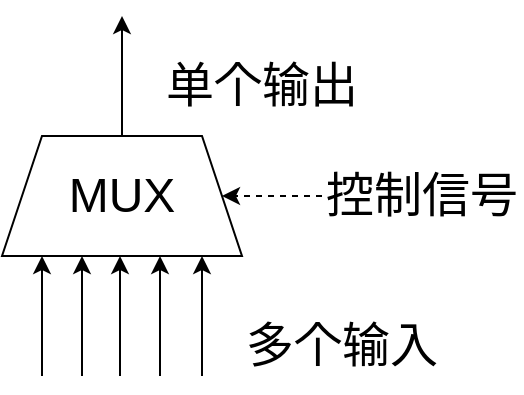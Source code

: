 <mxfile version="20.3.0" type="device" pages="12"><diagram id="M45IWssKU_J5kZNYMjrA" name="多路选择器"><mxGraphModel dx="1422" dy="903" grid="1" gridSize="10" guides="1" tooltips="1" connect="1" arrows="1" fold="1" page="1" pageScale="1" pageWidth="827" pageHeight="1169" math="0" shadow="0"><root><mxCell id="0"/><mxCell id="1" parent="0"/><mxCell id="lj6ZYH1-9Lfnvpz5hAy--1" value="&lt;font style=&quot;font-size: 24px;&quot;&gt;MUX&lt;/font&gt;" style="shape=trapezoid;perimeter=trapezoidPerimeter;whiteSpace=wrap;html=1;fixedSize=1;fillColor=none;" parent="1" vertex="1"><mxGeometry x="160" y="200" width="120" height="60" as="geometry"/></mxCell><mxCell id="lj6ZYH1-9Lfnvpz5hAy--2" value="" style="endArrow=classic;html=1;rounded=0;fontSize=24;exitX=0.5;exitY=0;exitDx=0;exitDy=0;" parent="1" source="lj6ZYH1-9Lfnvpz5hAy--1" edge="1"><mxGeometry width="50" height="50" relative="1" as="geometry"><mxPoint x="390" y="280" as="sourcePoint"/><mxPoint x="220" y="140" as="targetPoint"/></mxGeometry></mxCell><mxCell id="lj6ZYH1-9Lfnvpz5hAy--3" value="单个输出" style="text;html=1;strokeColor=none;fillColor=none;align=center;verticalAlign=middle;whiteSpace=wrap;rounded=0;fontSize=24;" parent="1" vertex="1"><mxGeometry x="240" y="160" width="100" height="30" as="geometry"/></mxCell><mxCell id="lj6ZYH1-9Lfnvpz5hAy--4" value="" style="endArrow=classic;html=1;rounded=0;fontSize=24;exitX=0.5;exitY=0;exitDx=0;exitDy=0;" parent="1" edge="1"><mxGeometry width="50" height="50" relative="1" as="geometry"><mxPoint x="180" y="320" as="sourcePoint"/><mxPoint x="180" y="260" as="targetPoint"/></mxGeometry></mxCell><mxCell id="lj6ZYH1-9Lfnvpz5hAy--8" value="" style="endArrow=classic;html=1;rounded=0;fontSize=24;exitX=0.5;exitY=0;exitDx=0;exitDy=0;" parent="1" edge="1"><mxGeometry width="50" height="50" relative="1" as="geometry"><mxPoint x="200" y="320" as="sourcePoint"/><mxPoint x="200" y="260" as="targetPoint"/></mxGeometry></mxCell><mxCell id="lj6ZYH1-9Lfnvpz5hAy--9" value="" style="endArrow=classic;html=1;rounded=0;fontSize=24;exitX=0.5;exitY=0;exitDx=0;exitDy=0;" parent="1" edge="1"><mxGeometry width="50" height="50" relative="1" as="geometry"><mxPoint x="260" y="320" as="sourcePoint"/><mxPoint x="260" y="260" as="targetPoint"/></mxGeometry></mxCell><mxCell id="lj6ZYH1-9Lfnvpz5hAy--10" value="" style="endArrow=classic;html=1;rounded=0;fontSize=24;exitX=0.5;exitY=0;exitDx=0;exitDy=0;" parent="1" edge="1"><mxGeometry width="50" height="50" relative="1" as="geometry"><mxPoint x="219" y="320" as="sourcePoint"/><mxPoint x="219" y="260" as="targetPoint"/></mxGeometry></mxCell><mxCell id="lj6ZYH1-9Lfnvpz5hAy--11" value="" style="endArrow=classic;html=1;rounded=0;fontSize=24;exitX=0.5;exitY=0;exitDx=0;exitDy=0;" parent="1" edge="1"><mxGeometry width="50" height="50" relative="1" as="geometry"><mxPoint x="239" y="320" as="sourcePoint"/><mxPoint x="239" y="260" as="targetPoint"/></mxGeometry></mxCell><mxCell id="lj6ZYH1-9Lfnvpz5hAy--12" value="多个输入" style="text;html=1;strokeColor=none;fillColor=none;align=center;verticalAlign=middle;whiteSpace=wrap;rounded=0;fontSize=24;" parent="1" vertex="1"><mxGeometry x="280" y="290" width="100" height="30" as="geometry"/></mxCell><mxCell id="lj6ZYH1-9Lfnvpz5hAy--13" value="" style="endArrow=classic;html=1;rounded=0;fontSize=24;entryX=1;entryY=0.5;entryDx=0;entryDy=0;dashed=1;" parent="1" target="lj6ZYH1-9Lfnvpz5hAy--1" edge="1"><mxGeometry width="50" height="50" relative="1" as="geometry"><mxPoint x="320" y="230" as="sourcePoint"/><mxPoint x="370" y="210" as="targetPoint"/></mxGeometry></mxCell><mxCell id="lj6ZYH1-9Lfnvpz5hAy--14" value="控制信号" style="text;html=1;strokeColor=none;fillColor=none;align=center;verticalAlign=middle;whiteSpace=wrap;rounded=0;fontSize=24;" parent="1" vertex="1"><mxGeometry x="320" y="215" width="100" height="30" as="geometry"/></mxCell></root></mxGraphModel></diagram><diagram id="1YpeFmWkMojJ6rhJhgW1" name="三态门"><mxGraphModel dx="569" dy="362" grid="1" gridSize="10" guides="1" tooltips="1" connect="1" arrows="1" fold="1" page="1" pageScale="1" pageWidth="827" pageHeight="1169" math="0" shadow="0"><root><mxCell id="0"/><mxCell id="1" parent="0"/><mxCell id="SBiQSaLvuOpFqQeK6Ybm-1" value="" style="triangle;whiteSpace=wrap;html=1;fontSize=24;fillColor=none;rotation=-90;" vertex="1" parent="1"><mxGeometry x="285" y="405" width="70" height="80" as="geometry"/></mxCell><mxCell id="SBiQSaLvuOpFqQeK6Ybm-4" value="" style="endArrow=classic;html=1;rounded=0;dashed=1;fontSize=24;entryX=0.5;entryY=1;entryDx=0;entryDy=0;" edge="1" parent="1" target="SBiQSaLvuOpFqQeK6Ybm-1"><mxGeometry width="50" height="50" relative="1" as="geometry"><mxPoint x="400" y="445" as="sourcePoint"/><mxPoint x="440" y="440" as="targetPoint"/></mxGeometry></mxCell><mxCell id="SBiQSaLvuOpFqQeK6Ybm-5" value="" style="endArrow=classic;html=1;rounded=0;fontSize=24;entryX=0;entryY=0.5;entryDx=0;entryDy=0;" edge="1" parent="1" target="SBiQSaLvuOpFqQeK6Ybm-1"><mxGeometry width="50" height="50" relative="1" as="geometry"><mxPoint x="320" y="530" as="sourcePoint"/><mxPoint x="355" y="510" as="targetPoint"/></mxGeometry></mxCell><mxCell id="SBiQSaLvuOpFqQeK6Ybm-6" value="" style="endArrow=classic;html=1;rounded=0;fontSize=24;" edge="1" parent="1"><mxGeometry width="50" height="50" relative="1" as="geometry"><mxPoint x="320" y="410" as="sourcePoint"/><mxPoint x="320" y="360" as="targetPoint"/></mxGeometry></mxCell><mxCell id="SBiQSaLvuOpFqQeK6Ybm-7" value="控制信号" style="text;html=1;strokeColor=none;fillColor=none;align=center;verticalAlign=middle;whiteSpace=wrap;rounded=0;fontSize=24;" vertex="1" parent="1"><mxGeometry x="400" y="430" width="100" height="30" as="geometry"/></mxCell><mxCell id="q6tyxp-IhXsM200Q8Xjf-1" value="单个输入" style="text;html=1;strokeColor=none;fillColor=none;align=center;verticalAlign=middle;whiteSpace=wrap;rounded=0;fontSize=24;" vertex="1" parent="1"><mxGeometry x="355" y="490" width="100" height="30" as="geometry"/></mxCell><mxCell id="q6tyxp-IhXsM200Q8Xjf-2" value="单个输出" style="text;html=1;strokeColor=none;fillColor=none;align=center;verticalAlign=middle;whiteSpace=wrap;rounded=0;fontSize=24;" vertex="1" parent="1"><mxGeometry x="355" y="375" width="100" height="30" as="geometry"/></mxCell></root></mxGraphModel></diagram><diagram id="_39YPosa4s2-3fJdNZNt" name="1位全加器"><mxGraphModel dx="1422" dy="905" grid="1" gridSize="10" guides="1" tooltips="1" connect="1" arrows="1" fold="1" page="1" pageScale="1" pageWidth="827" pageHeight="1169" math="0" shadow="0"><root><mxCell id="0"/><mxCell id="1" parent="0"/><mxCell id="sAoO66JbePYXIIt4GIo_-4" style="edgeStyle=orthogonalEdgeStyle;rounded=0;orthogonalLoop=1;jettySize=auto;html=1;exitX=0;exitY=0.5;exitDx=0;exitDy=0;entryX=1;entryY=0.5;entryDx=0;entryDy=0;fontSize=20;" parent="1" source="sAoO66JbePYXIIt4GIo_-2" target="sAoO66JbePYXIIt4GIo_-3" edge="1"><mxGeometry relative="1" as="geometry"/></mxCell><mxCell id="sAoO66JbePYXIIt4GIo_-8" style="edgeStyle=orthogonalEdgeStyle;rounded=0;orthogonalLoop=1;jettySize=auto;html=1;exitX=0.5;exitY=0;exitDx=0;exitDy=0;entryX=0.5;entryY=1;entryDx=0;entryDy=0;fontSize=20;" parent="1" source="sAoO66JbePYXIIt4GIo_-2" target="sAoO66JbePYXIIt4GIo_-7" edge="1"><mxGeometry relative="1" as="geometry"/></mxCell><mxCell id="sAoO66JbePYXIIt4GIo_-2" value="&lt;font style=&quot;font-size: 30px;&quot;&gt;FA&lt;/font&gt;" style="rounded=0;whiteSpace=wrap;html=1;fillColor=none;" parent="1" vertex="1"><mxGeometry x="120" y="80" width="120" height="80" as="geometry"/></mxCell><mxCell id="sAoO66JbePYXIIt4GIo_-15" style="edgeStyle=orthogonalEdgeStyle;rounded=0;orthogonalLoop=1;jettySize=auto;html=1;exitX=0.25;exitY=1;exitDx=0;exitDy=0;entryX=0;entryY=0.5;entryDx=0;entryDy=0;fontSize=20;" parent="1" source="sAoO66JbePYXIIt4GIo_-3" target="sAoO66JbePYXIIt4GIo_-14" edge="1"><mxGeometry relative="1" as="geometry"/></mxCell><mxCell id="sAoO66JbePYXIIt4GIo_-3" value="&lt;font style=&quot;font-size: 20px;&quot;&gt;C&lt;sub&gt;i&lt;/sub&gt;&lt;/font&gt;" style="text;html=1;strokeColor=none;fillColor=none;align=center;verticalAlign=middle;whiteSpace=wrap;rounded=0;fontSize=30;" parent="1" vertex="1"><mxGeometry x="50" y="105" width="30" height="30" as="geometry"/></mxCell><mxCell id="sAoO66JbePYXIIt4GIo_-6" style="edgeStyle=orthogonalEdgeStyle;rounded=0;orthogonalLoop=1;jettySize=auto;html=1;exitX=0;exitY=0.5;exitDx=0;exitDy=0;entryX=1;entryY=0.5;entryDx=0;entryDy=0;fontSize=20;" parent="1" source="sAoO66JbePYXIIt4GIo_-5" target="sAoO66JbePYXIIt4GIo_-2" edge="1"><mxGeometry relative="1" as="geometry"/></mxCell><mxCell id="sAoO66JbePYXIIt4GIo_-5" value="&lt;font style=&quot;font-size: 20px;&quot;&gt;C&lt;sub&gt;i-1&lt;/sub&gt;&lt;/font&gt;" style="text;html=1;strokeColor=none;fillColor=none;align=center;verticalAlign=middle;whiteSpace=wrap;rounded=0;fontSize=30;" parent="1" vertex="1"><mxGeometry x="280" y="105" width="40" height="30" as="geometry"/></mxCell><mxCell id="sAoO66JbePYXIIt4GIo_-7" value="&lt;font style=&quot;font-size: 20px;&quot;&gt;S&lt;sub&gt;i&lt;/sub&gt;&lt;/font&gt;" style="text;html=1;strokeColor=none;fillColor=none;align=center;verticalAlign=middle;whiteSpace=wrap;rounded=0;fontSize=30;" parent="1" vertex="1"><mxGeometry x="165" y="10" width="30" height="30" as="geometry"/></mxCell><mxCell id="sAoO66JbePYXIIt4GIo_-13" style="edgeStyle=orthogonalEdgeStyle;rounded=0;orthogonalLoop=1;jettySize=auto;html=1;exitX=0.5;exitY=0;exitDx=0;exitDy=0;entryX=0.25;entryY=1;entryDx=0;entryDy=0;fontSize=20;" parent="1" source="sAoO66JbePYXIIt4GIo_-9" target="sAoO66JbePYXIIt4GIo_-2" edge="1"><mxGeometry relative="1" as="geometry"/></mxCell><mxCell id="sAoO66JbePYXIIt4GIo_-9" value="&lt;font style=&quot;font-size: 20px;&quot;&gt;A&lt;sub&gt;i&lt;/sub&gt;&lt;/font&gt;" style="text;html=1;strokeColor=none;fillColor=none;align=center;verticalAlign=middle;whiteSpace=wrap;rounded=0;fontSize=30;" parent="1" vertex="1"><mxGeometry x="135" y="190" width="30" height="30" as="geometry"/></mxCell><mxCell id="sAoO66JbePYXIIt4GIo_-12" style="edgeStyle=orthogonalEdgeStyle;rounded=0;orthogonalLoop=1;jettySize=auto;html=1;exitX=0.5;exitY=0;exitDx=0;exitDy=0;entryX=0.75;entryY=1;entryDx=0;entryDy=0;fontSize=20;" parent="1" source="sAoO66JbePYXIIt4GIo_-10" target="sAoO66JbePYXIIt4GIo_-2" edge="1"><mxGeometry relative="1" as="geometry"/></mxCell><mxCell id="sAoO66JbePYXIIt4GIo_-10" value="&lt;font style=&quot;&quot;&gt;&lt;span style=&quot;font-size: 20px;&quot;&gt;B&lt;sub&gt;i&lt;/sub&gt;&lt;/span&gt;&lt;/font&gt;" style="text;html=1;strokeColor=none;fillColor=none;align=center;verticalAlign=middle;whiteSpace=wrap;rounded=0;fontSize=30;" parent="1" vertex="1"><mxGeometry x="195" y="190" width="30" height="30" as="geometry"/></mxCell><mxCell id="sAoO66JbePYXIIt4GIo_-16" style="edgeStyle=orthogonalEdgeStyle;rounded=0;orthogonalLoop=1;jettySize=auto;html=1;exitX=1;exitY=0.5;exitDx=0;exitDy=0;entryX=0.5;entryY=1;entryDx=0;entryDy=0;fontSize=20;" parent="1" source="sAoO66JbePYXIIt4GIo_-14" target="sAoO66JbePYXIIt4GIo_-5" edge="1"><mxGeometry relative="1" as="geometry"/></mxCell><mxCell id="sAoO66JbePYXIIt4GIo_-14" value="进位触发器" style="rounded=0;whiteSpace=wrap;html=1;fontSize=20;fillColor=none;" parent="1" vertex="1"><mxGeometry x="120" y="240" width="120" height="40" as="geometry"/></mxCell></root></mxGraphModel></diagram><diagram id="bIZivA7o_7IpjOhJ-xr_" name="串行进位加法器"><mxGraphModel dx="1038" dy="689" grid="1" gridSize="10" guides="1" tooltips="1" connect="1" arrows="1" fold="1" page="1" pageScale="1" pageWidth="827" pageHeight="1169" math="0" shadow="0"><root><mxCell id="0"/><mxCell id="1" parent="0"/><mxCell id="Xyn58nc83DmAl70UfzIO-2" style="edgeStyle=orthogonalEdgeStyle;rounded=0;orthogonalLoop=1;jettySize=auto;html=1;exitX=0.5;exitY=0;exitDx=0;exitDy=0;entryX=0.5;entryY=1;entryDx=0;entryDy=0;fontSize=20;" parent="1" source="Xyn58nc83DmAl70UfzIO-3" target="Xyn58nc83DmAl70UfzIO-8" edge="1"><mxGeometry relative="1" as="geometry"/></mxCell><mxCell id="Xyn58nc83DmAl70UfzIO-3" value="&lt;font style=&quot;font-size: 30px;&quot;&gt;FA&lt;/font&gt;" style="rounded=0;whiteSpace=wrap;html=1;fillColor=none;" parent="1" vertex="1"><mxGeometry x="80" y="80" width="120" height="80" as="geometry"/></mxCell><mxCell id="Xyn58nc83DmAl70UfzIO-5" value="&lt;font style=&quot;font-size: 20px;&quot;&gt;C&lt;sub&gt;n&lt;/sub&gt;&lt;/font&gt;" style="text;html=1;strokeColor=none;fillColor=none;align=center;verticalAlign=middle;whiteSpace=wrap;rounded=0;fontSize=30;" parent="1" vertex="1"><mxGeometry x="40" y="120" width="40" height="30" as="geometry"/></mxCell><mxCell id="Xyn58nc83DmAl70UfzIO-7" value="&lt;font style=&quot;font-size: 20px;&quot;&gt;C&lt;sub&gt;n-1&lt;/sub&gt;&lt;/font&gt;" style="text;html=1;strokeColor=none;fillColor=none;align=center;verticalAlign=middle;whiteSpace=wrap;rounded=0;fontSize=30;" parent="1" vertex="1"><mxGeometry x="200" y="120" width="50" height="30" as="geometry"/></mxCell><mxCell id="Xyn58nc83DmAl70UfzIO-8" value="&lt;font style=&quot;font-size: 20px;&quot;&gt;S&lt;/font&gt;&lt;font style=&quot;font-size: 16.667px;&quot;&gt;n&lt;/font&gt;" style="text;html=1;strokeColor=none;fillColor=none;align=center;verticalAlign=middle;whiteSpace=wrap;rounded=0;fontSize=30;" parent="1" vertex="1"><mxGeometry x="125" y="10" width="30" height="30" as="geometry"/></mxCell><mxCell id="Xyn58nc83DmAl70UfzIO-9" style="edgeStyle=orthogonalEdgeStyle;rounded=0;orthogonalLoop=1;jettySize=auto;html=1;exitX=0.5;exitY=0;exitDx=0;exitDy=0;entryX=0.25;entryY=1;entryDx=0;entryDy=0;fontSize=20;" parent="1" source="Xyn58nc83DmAl70UfzIO-10" target="Xyn58nc83DmAl70UfzIO-3" edge="1"><mxGeometry relative="1" as="geometry"/></mxCell><mxCell id="Xyn58nc83DmAl70UfzIO-10" value="&lt;font style=&quot;font-size: 20px;&quot;&gt;A&lt;/font&gt;&lt;font style=&quot;font-size: 16.667px;&quot;&gt;n&lt;/font&gt;" style="text;html=1;strokeColor=none;fillColor=none;align=center;verticalAlign=middle;whiteSpace=wrap;rounded=0;fontSize=30;" parent="1" vertex="1"><mxGeometry x="95" y="190" width="30" height="30" as="geometry"/></mxCell><mxCell id="Xyn58nc83DmAl70UfzIO-11" style="edgeStyle=orthogonalEdgeStyle;rounded=0;orthogonalLoop=1;jettySize=auto;html=1;exitX=0.5;exitY=0;exitDx=0;exitDy=0;entryX=0.75;entryY=1;entryDx=0;entryDy=0;fontSize=20;" parent="1" source="Xyn58nc83DmAl70UfzIO-12" target="Xyn58nc83DmAl70UfzIO-3" edge="1"><mxGeometry relative="1" as="geometry"/></mxCell><mxCell id="Xyn58nc83DmAl70UfzIO-12" value="&lt;font style=&quot;&quot;&gt;&lt;span style=&quot;font-size: 20px;&quot;&gt;B&lt;/span&gt;&lt;span style=&quot;font-size: 16.667px;&quot;&gt;n&lt;/span&gt;&lt;/font&gt;" style="text;html=1;strokeColor=none;fillColor=none;align=center;verticalAlign=middle;whiteSpace=wrap;rounded=0;fontSize=30;" parent="1" vertex="1"><mxGeometry x="155" y="190" width="30" height="30" as="geometry"/></mxCell><mxCell id="Xyn58nc83DmAl70UfzIO-48" value="" style="endArrow=classic;html=1;rounded=0;fontSize=20;exitX=1;exitY=0;exitDx=0;exitDy=0;entryX=0;entryY=0;entryDx=0;entryDy=0;" parent="1" source="Xyn58nc83DmAl70UfzIO-5" target="Xyn58nc83DmAl70UfzIO-5" edge="1"><mxGeometry width="50" height="50" relative="1" as="geometry"><mxPoint x="210" y="150" as="sourcePoint"/><mxPoint x="260" y="100" as="targetPoint"/></mxGeometry></mxCell><mxCell id="Xyn58nc83DmAl70UfzIO-49" value="" style="endArrow=classic;html=1;rounded=0;fontSize=20;exitX=1;exitY=0;exitDx=0;exitDy=0;entryX=0;entryY=0;entryDx=0;entryDy=0;" parent="1" edge="1"><mxGeometry width="50" height="50" relative="1" as="geometry"><mxPoint x="240" y="120" as="sourcePoint"/><mxPoint x="200" y="120" as="targetPoint"/></mxGeometry></mxCell><mxCell id="Xyn58nc83DmAl70UfzIO-51" style="edgeStyle=orthogonalEdgeStyle;rounded=0;orthogonalLoop=1;jettySize=auto;html=1;exitX=0.5;exitY=0;exitDx=0;exitDy=0;entryX=0.5;entryY=1;entryDx=0;entryDy=0;fontSize=20;" parent="1" source="Xyn58nc83DmAl70UfzIO-52" target="Xyn58nc83DmAl70UfzIO-55" edge="1"><mxGeometry relative="1" as="geometry"/></mxCell><mxCell id="Xyn58nc83DmAl70UfzIO-52" value="&lt;font style=&quot;font-size: 30px;&quot;&gt;FA&lt;/font&gt;" style="rounded=0;whiteSpace=wrap;html=1;fillColor=none;" parent="1" vertex="1"><mxGeometry x="320" y="80" width="120" height="80" as="geometry"/></mxCell><mxCell id="Xyn58nc83DmAl70UfzIO-53" value="&lt;font style=&quot;font-size: 20px;&quot;&gt;C&lt;sub&gt;2&lt;/sub&gt;&lt;/font&gt;" style="text;html=1;strokeColor=none;fillColor=none;align=center;verticalAlign=middle;whiteSpace=wrap;rounded=0;fontSize=30;" parent="1" vertex="1"><mxGeometry x="280" y="120" width="40" height="30" as="geometry"/></mxCell><mxCell id="Xyn58nc83DmAl70UfzIO-54" value="&lt;font style=&quot;font-size: 20px;&quot;&gt;C&lt;sub&gt;1&lt;/sub&gt;&lt;/font&gt;" style="text;html=1;strokeColor=none;fillColor=none;align=center;verticalAlign=middle;whiteSpace=wrap;rounded=0;fontSize=30;" parent="1" vertex="1"><mxGeometry x="440" y="130" width="40" height="30" as="geometry"/></mxCell><mxCell id="Xyn58nc83DmAl70UfzIO-55" value="&lt;font style=&quot;font-size: 20px;&quot;&gt;S&lt;/font&gt;&lt;font style=&quot;font-size: 16.667px;&quot;&gt;2&lt;/font&gt;" style="text;html=1;strokeColor=none;fillColor=none;align=center;verticalAlign=middle;whiteSpace=wrap;rounded=0;fontSize=30;" parent="1" vertex="1"><mxGeometry x="365" y="10" width="30" height="30" as="geometry"/></mxCell><mxCell id="Xyn58nc83DmAl70UfzIO-56" style="edgeStyle=orthogonalEdgeStyle;rounded=0;orthogonalLoop=1;jettySize=auto;html=1;exitX=0.5;exitY=0;exitDx=0;exitDy=0;entryX=0.25;entryY=1;entryDx=0;entryDy=0;fontSize=20;" parent="1" source="Xyn58nc83DmAl70UfzIO-57" target="Xyn58nc83DmAl70UfzIO-52" edge="1"><mxGeometry relative="1" as="geometry"/></mxCell><mxCell id="Xyn58nc83DmAl70UfzIO-57" value="&lt;font style=&quot;font-size: 20px;&quot;&gt;A&lt;/font&gt;&lt;font style=&quot;font-size: 16.667px;&quot;&gt;2&lt;/font&gt;" style="text;html=1;strokeColor=none;fillColor=none;align=center;verticalAlign=middle;whiteSpace=wrap;rounded=0;fontSize=30;" parent="1" vertex="1"><mxGeometry x="335" y="190" width="30" height="30" as="geometry"/></mxCell><mxCell id="Xyn58nc83DmAl70UfzIO-58" style="edgeStyle=orthogonalEdgeStyle;rounded=0;orthogonalLoop=1;jettySize=auto;html=1;exitX=0.5;exitY=0;exitDx=0;exitDy=0;entryX=0.75;entryY=1;entryDx=0;entryDy=0;fontSize=20;" parent="1" source="Xyn58nc83DmAl70UfzIO-59" target="Xyn58nc83DmAl70UfzIO-52" edge="1"><mxGeometry relative="1" as="geometry"/></mxCell><mxCell id="Xyn58nc83DmAl70UfzIO-59" value="&lt;font style=&quot;&quot;&gt;&lt;span style=&quot;font-size: 20px;&quot;&gt;B&lt;/span&gt;&lt;span style=&quot;font-size: 16.667px;&quot;&gt;2&lt;/span&gt;&lt;/font&gt;" style="text;html=1;strokeColor=none;fillColor=none;align=center;verticalAlign=middle;whiteSpace=wrap;rounded=0;fontSize=30;" parent="1" vertex="1"><mxGeometry x="395" y="190" width="30" height="30" as="geometry"/></mxCell><mxCell id="Xyn58nc83DmAl70UfzIO-60" value="" style="endArrow=classic;html=1;rounded=0;fontSize=20;exitX=1;exitY=0;exitDx=0;exitDy=0;entryX=0;entryY=0;entryDx=0;entryDy=0;" parent="1" source="Xyn58nc83DmAl70UfzIO-53" target="Xyn58nc83DmAl70UfzIO-53" edge="1"><mxGeometry width="50" height="50" relative="1" as="geometry"><mxPoint x="450" y="150" as="sourcePoint"/><mxPoint x="500" y="100" as="targetPoint"/></mxGeometry></mxCell><mxCell id="Xyn58nc83DmAl70UfzIO-61" value="" style="endArrow=classic;html=1;rounded=0;fontSize=20;exitX=1;exitY=0;exitDx=0;exitDy=0;entryX=0;entryY=0;entryDx=0;entryDy=0;" parent="1" edge="1"><mxGeometry width="50" height="50" relative="1" as="geometry"><mxPoint x="480" y="120" as="sourcePoint"/><mxPoint x="440" y="120" as="targetPoint"/></mxGeometry></mxCell><mxCell id="Xyn58nc83DmAl70UfzIO-71" style="edgeStyle=orthogonalEdgeStyle;rounded=0;orthogonalLoop=1;jettySize=auto;html=1;exitX=0.5;exitY=0;exitDx=0;exitDy=0;entryX=0.5;entryY=1;entryDx=0;entryDy=0;fontSize=20;" parent="1" source="Xyn58nc83DmAl70UfzIO-72" target="Xyn58nc83DmAl70UfzIO-73" edge="1"><mxGeometry relative="1" as="geometry"/></mxCell><mxCell id="Xyn58nc83DmAl70UfzIO-72" value="&lt;font style=&quot;font-size: 30px;&quot;&gt;FA&lt;/font&gt;" style="rounded=0;whiteSpace=wrap;html=1;fillColor=none;" parent="1" vertex="1"><mxGeometry x="480" y="80" width="120" height="80" as="geometry"/></mxCell><mxCell id="Xyn58nc83DmAl70UfzIO-73" value="&lt;font style=&quot;font-size: 20px;&quot;&gt;S&lt;/font&gt;&lt;font style=&quot;font-size: 16.667px;&quot;&gt;1&lt;/font&gt;" style="text;html=1;strokeColor=none;fillColor=none;align=center;verticalAlign=middle;whiteSpace=wrap;rounded=0;fontSize=30;" parent="1" vertex="1"><mxGeometry x="525" y="10" width="30" height="30" as="geometry"/></mxCell><mxCell id="Xyn58nc83DmAl70UfzIO-74" style="edgeStyle=orthogonalEdgeStyle;rounded=0;orthogonalLoop=1;jettySize=auto;html=1;exitX=0.5;exitY=0;exitDx=0;exitDy=0;entryX=0.25;entryY=1;entryDx=0;entryDy=0;fontSize=20;" parent="1" source="Xyn58nc83DmAl70UfzIO-75" target="Xyn58nc83DmAl70UfzIO-72" edge="1"><mxGeometry relative="1" as="geometry"/></mxCell><mxCell id="Xyn58nc83DmAl70UfzIO-75" value="&lt;font style=&quot;font-size: 20px;&quot;&gt;A&lt;/font&gt;&lt;font style=&quot;font-size: 16.667px;&quot;&gt;1&lt;/font&gt;" style="text;html=1;strokeColor=none;fillColor=none;align=center;verticalAlign=middle;whiteSpace=wrap;rounded=0;fontSize=30;" parent="1" vertex="1"><mxGeometry x="495" y="190" width="30" height="30" as="geometry"/></mxCell><mxCell id="Xyn58nc83DmAl70UfzIO-76" style="edgeStyle=orthogonalEdgeStyle;rounded=0;orthogonalLoop=1;jettySize=auto;html=1;exitX=0.5;exitY=0;exitDx=0;exitDy=0;entryX=0.75;entryY=1;entryDx=0;entryDy=0;fontSize=20;" parent="1" source="Xyn58nc83DmAl70UfzIO-77" target="Xyn58nc83DmAl70UfzIO-72" edge="1"><mxGeometry relative="1" as="geometry"/></mxCell><mxCell id="Xyn58nc83DmAl70UfzIO-77" value="&lt;font style=&quot;&quot;&gt;&lt;span style=&quot;font-size: 20px;&quot;&gt;B&lt;/span&gt;&lt;span style=&quot;font-size: 16.667px;&quot;&gt;1&lt;/span&gt;&lt;/font&gt;" style="text;html=1;strokeColor=none;fillColor=none;align=center;verticalAlign=middle;whiteSpace=wrap;rounded=0;fontSize=30;" parent="1" vertex="1"><mxGeometry x="555" y="190" width="30" height="30" as="geometry"/></mxCell><mxCell id="Xyn58nc83DmAl70UfzIO-89" value="&lt;font style=&quot;font-size: 20px;&quot;&gt;C&lt;sub&gt;0&lt;/sub&gt;&lt;/font&gt;" style="text;html=1;strokeColor=none;fillColor=none;align=center;verticalAlign=middle;whiteSpace=wrap;rounded=0;fontSize=30;" parent="1" vertex="1"><mxGeometry x="600" y="130" width="40" height="30" as="geometry"/></mxCell><mxCell id="Xyn58nc83DmAl70UfzIO-90" value="" style="endArrow=classic;html=1;rounded=0;fontSize=20;exitX=1;exitY=0;exitDx=0;exitDy=0;entryX=0;entryY=0;entryDx=0;entryDy=0;" parent="1" edge="1"><mxGeometry width="50" height="50" relative="1" as="geometry"><mxPoint x="640" y="120" as="sourcePoint"/><mxPoint x="600" y="120" as="targetPoint"/></mxGeometry></mxCell><mxCell id="FyPlimpDVWKhDyTe_1N7-1" value="······" style="text;html=1;strokeColor=none;fillColor=none;align=center;verticalAlign=middle;whiteSpace=wrap;rounded=0;fontSize=20;" parent="1" vertex="1"><mxGeometry x="240" y="105" width="40" height="30" as="geometry"/></mxCell></root></mxGraphModel></diagram><diagram id="6zufzDF0moDziijpDUfH" name="4位CLA部件"><mxGraphModel dx="1038" dy="689" grid="1" gridSize="10" guides="1" tooltips="1" connect="1" arrows="1" fold="1" page="1" pageScale="1" pageWidth="827" pageHeight="1169" math="0" shadow="0"><root><mxCell id="0"/><mxCell id="1" parent="0"/><mxCell id="VD_uhOj0ARNG-O97AV0r-23" style="edgeStyle=orthogonalEdgeStyle;rounded=0;orthogonalLoop=1;jettySize=auto;html=1;exitX=0.5;exitY=0;exitDx=0;exitDy=0;entryX=0.5;entryY=1;entryDx=0;entryDy=0;fontSize=20;" parent="1" source="VD_uhOj0ARNG-O97AV0r-24" target="VD_uhOj0ARNG-O97AV0r-25" edge="1"><mxGeometry relative="1" as="geometry"/></mxCell><mxCell id="VD_uhOj0ARNG-O97AV0r-24" value="&lt;font style=&quot;font-size: 30px;&quot;&gt;FA&lt;/font&gt;" style="rounded=0;whiteSpace=wrap;html=1;fillColor=none;" parent="1" vertex="1"><mxGeometry x="627" y="220" width="120" height="80" as="geometry"/></mxCell><mxCell id="VD_uhOj0ARNG-O97AV0r-25" value="&lt;font style=&quot;font-size: 20px;&quot;&gt;S&lt;/font&gt;&lt;font style=&quot;font-size: 16.667px;&quot;&gt;1&lt;/font&gt;" style="text;html=1;strokeColor=none;fillColor=none;align=center;verticalAlign=middle;whiteSpace=wrap;rounded=0;fontSize=30;" parent="1" vertex="1"><mxGeometry x="672" y="170" width="30" height="30" as="geometry"/></mxCell><mxCell id="VD_uhOj0ARNG-O97AV0r-26" style="edgeStyle=orthogonalEdgeStyle;rounded=0;orthogonalLoop=1;jettySize=auto;html=1;exitX=0.5;exitY=0;exitDx=0;exitDy=0;entryX=0.25;entryY=1;entryDx=0;entryDy=0;fontSize=20;" parent="1" source="VD_uhOj0ARNG-O97AV0r-27" target="VD_uhOj0ARNG-O97AV0r-24" edge="1"><mxGeometry relative="1" as="geometry"/></mxCell><mxCell id="VD_uhOj0ARNG-O97AV0r-27" value="&lt;font style=&quot;font-size: 20px;&quot;&gt;A&lt;/font&gt;&lt;font style=&quot;font-size: 16.667px;&quot;&gt;1&lt;/font&gt;" style="text;html=1;strokeColor=none;fillColor=none;align=center;verticalAlign=middle;whiteSpace=wrap;rounded=0;fontSize=30;" parent="1" vertex="1"><mxGeometry x="642" y="330" width="30" height="30" as="geometry"/></mxCell><mxCell id="VD_uhOj0ARNG-O97AV0r-28" style="edgeStyle=orthogonalEdgeStyle;rounded=0;orthogonalLoop=1;jettySize=auto;html=1;exitX=0.5;exitY=0;exitDx=0;exitDy=0;entryX=0.75;entryY=1;entryDx=0;entryDy=0;fontSize=20;" parent="1" source="VD_uhOj0ARNG-O97AV0r-29" target="VD_uhOj0ARNG-O97AV0r-24" edge="1"><mxGeometry relative="1" as="geometry"/></mxCell><mxCell id="VD_uhOj0ARNG-O97AV0r-29" value="&lt;font style=&quot;&quot;&gt;&lt;span style=&quot;font-size: 20px;&quot;&gt;B&lt;/span&gt;&lt;span style=&quot;font-size: 16.667px;&quot;&gt;1&lt;/span&gt;&lt;/font&gt;" style="text;html=1;strokeColor=none;fillColor=none;align=center;verticalAlign=middle;whiteSpace=wrap;rounded=0;fontSize=30;" parent="1" vertex="1"><mxGeometry x="702" y="330" width="30" height="30" as="geometry"/></mxCell><mxCell id="VD_uhOj0ARNG-O97AV0r-30" value="&lt;font style=&quot;font-size: 20px;&quot;&gt;C&lt;sub&gt;0&lt;/sub&gt;&lt;/font&gt;" style="text;html=1;strokeColor=none;fillColor=none;align=center;verticalAlign=middle;whiteSpace=wrap;rounded=0;fontSize=30;" parent="1" vertex="1"><mxGeometry x="747" y="270" width="40" height="30" as="geometry"/></mxCell><mxCell id="VD_uhOj0ARNG-O97AV0r-31" value="" style="endArrow=classic;html=1;rounded=0;fontSize=20;entryX=0;entryY=0;entryDx=0;entryDy=0;" parent="1" edge="1"><mxGeometry width="50" height="50" relative="1" as="geometry"><mxPoint x="827" y="260" as="sourcePoint"/><mxPoint x="747" y="260" as="targetPoint"/><Array as="points"><mxPoint x="787" y="260"/></Array></mxGeometry></mxCell><mxCell id="VD_uhOj0ARNG-O97AV0r-38" value="&lt;font style=&quot;font-size: 20px;&quot;&gt;G&lt;/font&gt;&lt;font style=&quot;font-size: 16.667px;&quot;&gt;1&lt;/font&gt;" style="text;html=1;strokeColor=none;fillColor=none;align=center;verticalAlign=middle;whiteSpace=wrap;rounded=0;fontSize=30;" parent="1" vertex="1"><mxGeometry x="627" y="150" width="30" height="30" as="geometry"/></mxCell><mxCell id="VD_uhOj0ARNG-O97AV0r-39" value="&lt;font style=&quot;font-size: 20px;&quot;&gt;P&lt;/font&gt;&lt;font style=&quot;font-size: 16.667px;&quot;&gt;1&lt;/font&gt;" style="text;html=1;strokeColor=none;fillColor=none;align=center;verticalAlign=middle;whiteSpace=wrap;rounded=0;fontSize=30;" parent="1" vertex="1"><mxGeometry x="717" y="150" width="30" height="30" as="geometry"/></mxCell><mxCell id="VD_uhOj0ARNG-O97AV0r-41" value="" style="endArrow=classic;html=1;rounded=0;fontSize=20;exitX=0.25;exitY=0;exitDx=0;exitDy=0;entryX=1;entryY=0;entryDx=0;entryDy=0;" parent="1" source="VD_uhOj0ARNG-O97AV0r-24" target="VD_uhOj0ARNG-O97AV0r-38" edge="1"><mxGeometry width="50" height="50" relative="1" as="geometry"><mxPoint x="667" y="140" as="sourcePoint"/><mxPoint x="717" y="90" as="targetPoint"/></mxGeometry></mxCell><mxCell id="VD_uhOj0ARNG-O97AV0r-44" value="" style="endArrow=classic;html=1;rounded=0;fontSize=20;entryX=0;entryY=0;entryDx=0;entryDy=0;exitX=0.75;exitY=0;exitDx=0;exitDy=0;" parent="1" source="VD_uhOj0ARNG-O97AV0r-24" target="VD_uhOj0ARNG-O97AV0r-39" edge="1"><mxGeometry width="50" height="50" relative="1" as="geometry"><mxPoint x="577" y="190" as="sourcePoint"/><mxPoint x="627" y="140" as="targetPoint"/></mxGeometry></mxCell><mxCell id="VD_uhOj0ARNG-O97AV0r-45" style="edgeStyle=orthogonalEdgeStyle;rounded=0;orthogonalLoop=1;jettySize=auto;html=1;exitX=0.5;exitY=0;exitDx=0;exitDy=0;entryX=0.5;entryY=1;entryDx=0;entryDy=0;fontSize=20;" parent="1" source="VD_uhOj0ARNG-O97AV0r-46" target="VD_uhOj0ARNG-O97AV0r-47" edge="1"><mxGeometry relative="1" as="geometry"/></mxCell><mxCell id="VD_uhOj0ARNG-O97AV0r-46" value="&lt;font style=&quot;font-size: 30px;&quot;&gt;FA&lt;/font&gt;" style="rounded=0;whiteSpace=wrap;html=1;fillColor=none;" parent="1" vertex="1"><mxGeometry x="447" y="220" width="120" height="80" as="geometry"/></mxCell><mxCell id="VD_uhOj0ARNG-O97AV0r-47" value="&lt;font style=&quot;font-size: 20px;&quot;&gt;S&lt;/font&gt;&lt;font style=&quot;font-size: 16.667px;&quot;&gt;2&lt;/font&gt;" style="text;html=1;strokeColor=none;fillColor=none;align=center;verticalAlign=middle;whiteSpace=wrap;rounded=0;fontSize=30;" parent="1" vertex="1"><mxGeometry x="492" y="170" width="30" height="30" as="geometry"/></mxCell><mxCell id="VD_uhOj0ARNG-O97AV0r-48" style="edgeStyle=orthogonalEdgeStyle;rounded=0;orthogonalLoop=1;jettySize=auto;html=1;exitX=0.5;exitY=0;exitDx=0;exitDy=0;entryX=0.25;entryY=1;entryDx=0;entryDy=0;fontSize=20;" parent="1" source="VD_uhOj0ARNG-O97AV0r-49" target="VD_uhOj0ARNG-O97AV0r-46" edge="1"><mxGeometry relative="1" as="geometry"/></mxCell><mxCell id="VD_uhOj0ARNG-O97AV0r-49" value="&lt;font style=&quot;font-size: 20px;&quot;&gt;A&lt;/font&gt;&lt;font style=&quot;font-size: 16.667px;&quot;&gt;2&lt;/font&gt;" style="text;html=1;strokeColor=none;fillColor=none;align=center;verticalAlign=middle;whiteSpace=wrap;rounded=0;fontSize=30;" parent="1" vertex="1"><mxGeometry x="462" y="330" width="30" height="30" as="geometry"/></mxCell><mxCell id="VD_uhOj0ARNG-O97AV0r-50" style="edgeStyle=orthogonalEdgeStyle;rounded=0;orthogonalLoop=1;jettySize=auto;html=1;exitX=0.5;exitY=0;exitDx=0;exitDy=0;entryX=0.75;entryY=1;entryDx=0;entryDy=0;fontSize=20;" parent="1" source="VD_uhOj0ARNG-O97AV0r-51" target="VD_uhOj0ARNG-O97AV0r-46" edge="1"><mxGeometry relative="1" as="geometry"/></mxCell><mxCell id="VD_uhOj0ARNG-O97AV0r-51" value="&lt;font style=&quot;&quot;&gt;&lt;span style=&quot;font-size: 20px;&quot;&gt;B&lt;/span&gt;&lt;span style=&quot;font-size: 16.667px;&quot;&gt;2&lt;/span&gt;&lt;/font&gt;" style="text;html=1;strokeColor=none;fillColor=none;align=center;verticalAlign=middle;whiteSpace=wrap;rounded=0;fontSize=30;" parent="1" vertex="1"><mxGeometry x="522" y="330" width="30" height="30" as="geometry"/></mxCell><mxCell id="VD_uhOj0ARNG-O97AV0r-52" value="&lt;font style=&quot;font-size: 20px;&quot;&gt;C&lt;/font&gt;&lt;font style=&quot;font-size: 16.667px;&quot;&gt;1&lt;/font&gt;" style="text;html=1;strokeColor=none;fillColor=none;align=center;verticalAlign=middle;whiteSpace=wrap;rounded=0;fontSize=30;" parent="1" vertex="1"><mxGeometry x="567" y="270" width="40" height="30" as="geometry"/></mxCell><mxCell id="VD_uhOj0ARNG-O97AV0r-53" value="&lt;font style=&quot;font-size: 20px;&quot;&gt;G&lt;/font&gt;&lt;font style=&quot;font-size: 16.667px;&quot;&gt;2&lt;/font&gt;" style="text;html=1;strokeColor=none;fillColor=none;align=center;verticalAlign=middle;whiteSpace=wrap;rounded=0;fontSize=30;" parent="1" vertex="1"><mxGeometry x="447" y="150" width="30" height="30" as="geometry"/></mxCell><mxCell id="VD_uhOj0ARNG-O97AV0r-54" value="&lt;font style=&quot;font-size: 20px;&quot;&gt;P&lt;/font&gt;&lt;font style=&quot;font-size: 16.667px;&quot;&gt;2&lt;/font&gt;" style="text;html=1;strokeColor=none;fillColor=none;align=center;verticalAlign=middle;whiteSpace=wrap;rounded=0;fontSize=30;" parent="1" vertex="1"><mxGeometry x="537" y="150" width="30" height="30" as="geometry"/></mxCell><mxCell id="VD_uhOj0ARNG-O97AV0r-55" value="" style="endArrow=classic;html=1;rounded=0;fontSize=20;exitX=0.25;exitY=0;exitDx=0;exitDy=0;entryX=1;entryY=0;entryDx=0;entryDy=0;" parent="1" source="VD_uhOj0ARNG-O97AV0r-46" target="VD_uhOj0ARNG-O97AV0r-53" edge="1"><mxGeometry width="50" height="50" relative="1" as="geometry"><mxPoint x="487" y="140" as="sourcePoint"/><mxPoint x="537" y="90" as="targetPoint"/></mxGeometry></mxCell><mxCell id="VD_uhOj0ARNG-O97AV0r-56" value="" style="endArrow=classic;html=1;rounded=0;fontSize=20;entryX=0;entryY=0;entryDx=0;entryDy=0;exitX=0.75;exitY=0;exitDx=0;exitDy=0;" parent="1" source="VD_uhOj0ARNG-O97AV0r-46" target="VD_uhOj0ARNG-O97AV0r-54" edge="1"><mxGeometry width="50" height="50" relative="1" as="geometry"><mxPoint x="397" y="190" as="sourcePoint"/><mxPoint x="447" y="140" as="targetPoint"/></mxGeometry></mxCell><mxCell id="VD_uhOj0ARNG-O97AV0r-57" style="edgeStyle=orthogonalEdgeStyle;rounded=0;orthogonalLoop=1;jettySize=auto;html=1;exitX=0.5;exitY=0;exitDx=0;exitDy=0;entryX=0.5;entryY=1;entryDx=0;entryDy=0;fontSize=20;" parent="1" source="VD_uhOj0ARNG-O97AV0r-58" target="VD_uhOj0ARNG-O97AV0r-59" edge="1"><mxGeometry relative="1" as="geometry"/></mxCell><mxCell id="VD_uhOj0ARNG-O97AV0r-58" value="&lt;font style=&quot;font-size: 30px;&quot;&gt;FA&lt;/font&gt;" style="rounded=0;whiteSpace=wrap;html=1;fillColor=none;" parent="1" vertex="1"><mxGeometry x="267" y="220" width="120" height="80" as="geometry"/></mxCell><mxCell id="VD_uhOj0ARNG-O97AV0r-59" value="&lt;font style=&quot;font-size: 20px;&quot;&gt;S&lt;/font&gt;&lt;font style=&quot;font-size: 16.667px;&quot;&gt;3&lt;/font&gt;" style="text;html=1;strokeColor=none;fillColor=none;align=center;verticalAlign=middle;whiteSpace=wrap;rounded=0;fontSize=30;" parent="1" vertex="1"><mxGeometry x="312" y="170" width="30" height="30" as="geometry"/></mxCell><mxCell id="VD_uhOj0ARNG-O97AV0r-60" style="edgeStyle=orthogonalEdgeStyle;rounded=0;orthogonalLoop=1;jettySize=auto;html=1;exitX=0.5;exitY=0;exitDx=0;exitDy=0;entryX=0.25;entryY=1;entryDx=0;entryDy=0;fontSize=20;" parent="1" source="VD_uhOj0ARNG-O97AV0r-61" target="VD_uhOj0ARNG-O97AV0r-58" edge="1"><mxGeometry relative="1" as="geometry"/></mxCell><mxCell id="VD_uhOj0ARNG-O97AV0r-61" value="&lt;font style=&quot;font-size: 20px;&quot;&gt;A&lt;/font&gt;&lt;font style=&quot;font-size: 16.667px;&quot;&gt;3&lt;/font&gt;" style="text;html=1;strokeColor=none;fillColor=none;align=center;verticalAlign=middle;whiteSpace=wrap;rounded=0;fontSize=30;" parent="1" vertex="1"><mxGeometry x="282" y="330" width="30" height="30" as="geometry"/></mxCell><mxCell id="VD_uhOj0ARNG-O97AV0r-62" style="edgeStyle=orthogonalEdgeStyle;rounded=0;orthogonalLoop=1;jettySize=auto;html=1;exitX=0.5;exitY=0;exitDx=0;exitDy=0;entryX=0.75;entryY=1;entryDx=0;entryDy=0;fontSize=20;" parent="1" source="VD_uhOj0ARNG-O97AV0r-63" target="VD_uhOj0ARNG-O97AV0r-58" edge="1"><mxGeometry relative="1" as="geometry"/></mxCell><mxCell id="VD_uhOj0ARNG-O97AV0r-63" value="&lt;font style=&quot;&quot;&gt;&lt;span style=&quot;font-size: 20px;&quot;&gt;B&lt;/span&gt;&lt;span style=&quot;font-size: 16.667px;&quot;&gt;3&lt;/span&gt;&lt;/font&gt;" style="text;html=1;strokeColor=none;fillColor=none;align=center;verticalAlign=middle;whiteSpace=wrap;rounded=0;fontSize=30;" parent="1" vertex="1"><mxGeometry x="342" y="330" width="30" height="30" as="geometry"/></mxCell><mxCell id="VD_uhOj0ARNG-O97AV0r-64" value="&lt;font style=&quot;font-size: 20px;&quot;&gt;G&lt;/font&gt;&lt;font style=&quot;font-size: 16.667px;&quot;&gt;3&lt;/font&gt;" style="text;html=1;strokeColor=none;fillColor=none;align=center;verticalAlign=middle;whiteSpace=wrap;rounded=0;fontSize=30;" parent="1" vertex="1"><mxGeometry x="267" y="150" width="30" height="30" as="geometry"/></mxCell><mxCell id="VD_uhOj0ARNG-O97AV0r-65" value="&lt;font style=&quot;font-size: 20px;&quot;&gt;P&lt;/font&gt;&lt;font style=&quot;font-size: 16.667px;&quot;&gt;3&lt;/font&gt;" style="text;html=1;strokeColor=none;fillColor=none;align=center;verticalAlign=middle;whiteSpace=wrap;rounded=0;fontSize=30;" parent="1" vertex="1"><mxGeometry x="357" y="150" width="30" height="30" as="geometry"/></mxCell><mxCell id="VD_uhOj0ARNG-O97AV0r-66" value="" style="endArrow=classic;html=1;rounded=0;fontSize=20;exitX=0.25;exitY=0;exitDx=0;exitDy=0;entryX=1;entryY=0;entryDx=0;entryDy=0;" parent="1" source="VD_uhOj0ARNG-O97AV0r-58" target="VD_uhOj0ARNG-O97AV0r-64" edge="1"><mxGeometry width="50" height="50" relative="1" as="geometry"><mxPoint x="307" y="140" as="sourcePoint"/><mxPoint x="357" y="90" as="targetPoint"/></mxGeometry></mxCell><mxCell id="VD_uhOj0ARNG-O97AV0r-67" value="" style="endArrow=classic;html=1;rounded=0;fontSize=20;entryX=0;entryY=0;entryDx=0;entryDy=0;exitX=0.75;exitY=0;exitDx=0;exitDy=0;" parent="1" source="VD_uhOj0ARNG-O97AV0r-58" target="VD_uhOj0ARNG-O97AV0r-65" edge="1"><mxGeometry width="50" height="50" relative="1" as="geometry"><mxPoint x="217" y="190" as="sourcePoint"/><mxPoint x="267" y="140" as="targetPoint"/></mxGeometry></mxCell><mxCell id="VD_uhOj0ARNG-O97AV0r-68" style="edgeStyle=orthogonalEdgeStyle;rounded=0;orthogonalLoop=1;jettySize=auto;html=1;exitX=0.5;exitY=0;exitDx=0;exitDy=0;entryX=0.5;entryY=1;entryDx=0;entryDy=0;fontSize=20;" parent="1" source="VD_uhOj0ARNG-O97AV0r-69" target="VD_uhOj0ARNG-O97AV0r-70" edge="1"><mxGeometry relative="1" as="geometry"/></mxCell><mxCell id="VD_uhOj0ARNG-O97AV0r-69" value="&lt;font style=&quot;font-size: 30px;&quot;&gt;FA&lt;/font&gt;" style="rounded=0;whiteSpace=wrap;html=1;fillColor=none;" parent="1" vertex="1"><mxGeometry x="87" y="220" width="120" height="80" as="geometry"/></mxCell><mxCell id="VD_uhOj0ARNG-O97AV0r-70" value="&lt;font style=&quot;font-size: 20px;&quot;&gt;S&lt;/font&gt;&lt;font style=&quot;font-size: 16.667px;&quot;&gt;4&lt;/font&gt;" style="text;html=1;strokeColor=none;fillColor=none;align=center;verticalAlign=middle;whiteSpace=wrap;rounded=0;fontSize=30;" parent="1" vertex="1"><mxGeometry x="132" y="170" width="30" height="30" as="geometry"/></mxCell><mxCell id="VD_uhOj0ARNG-O97AV0r-71" style="edgeStyle=orthogonalEdgeStyle;rounded=0;orthogonalLoop=1;jettySize=auto;html=1;exitX=0.5;exitY=0;exitDx=0;exitDy=0;entryX=0.25;entryY=1;entryDx=0;entryDy=0;fontSize=20;" parent="1" source="VD_uhOj0ARNG-O97AV0r-72" target="VD_uhOj0ARNG-O97AV0r-69" edge="1"><mxGeometry relative="1" as="geometry"/></mxCell><mxCell id="VD_uhOj0ARNG-O97AV0r-72" value="&lt;font style=&quot;font-size: 20px;&quot;&gt;A&lt;/font&gt;&lt;font style=&quot;font-size: 16.667px;&quot;&gt;4&lt;/font&gt;" style="text;html=1;strokeColor=none;fillColor=none;align=center;verticalAlign=middle;whiteSpace=wrap;rounded=0;fontSize=30;" parent="1" vertex="1"><mxGeometry x="102" y="330" width="30" height="30" as="geometry"/></mxCell><mxCell id="VD_uhOj0ARNG-O97AV0r-73" style="edgeStyle=orthogonalEdgeStyle;rounded=0;orthogonalLoop=1;jettySize=auto;html=1;exitX=0.5;exitY=0;exitDx=0;exitDy=0;entryX=0.75;entryY=1;entryDx=0;entryDy=0;fontSize=20;" parent="1" source="VD_uhOj0ARNG-O97AV0r-74" target="VD_uhOj0ARNG-O97AV0r-69" edge="1"><mxGeometry relative="1" as="geometry"/></mxCell><mxCell id="VD_uhOj0ARNG-O97AV0r-74" value="&lt;font style=&quot;&quot;&gt;&lt;span style=&quot;font-size: 20px;&quot;&gt;B&lt;/span&gt;&lt;span style=&quot;font-size: 16.667px;&quot;&gt;4&lt;/span&gt;&lt;/font&gt;" style="text;html=1;strokeColor=none;fillColor=none;align=center;verticalAlign=middle;whiteSpace=wrap;rounded=0;fontSize=30;" parent="1" vertex="1"><mxGeometry x="162" y="330" width="30" height="30" as="geometry"/></mxCell><mxCell id="VD_uhOj0ARNG-O97AV0r-76" value="&lt;font style=&quot;font-size: 20px;&quot;&gt;G&lt;/font&gt;&lt;font style=&quot;font-size: 16.667px;&quot;&gt;4&lt;/font&gt;" style="text;html=1;strokeColor=none;fillColor=none;align=center;verticalAlign=middle;whiteSpace=wrap;rounded=0;fontSize=30;" parent="1" vertex="1"><mxGeometry x="87" y="150" width="30" height="30" as="geometry"/></mxCell><mxCell id="VD_uhOj0ARNG-O97AV0r-77" value="&lt;font style=&quot;font-size: 20px;&quot;&gt;P&lt;/font&gt;&lt;font style=&quot;font-size: 16.667px;&quot;&gt;4&lt;/font&gt;" style="text;html=1;strokeColor=none;fillColor=none;align=center;verticalAlign=middle;whiteSpace=wrap;rounded=0;fontSize=30;" parent="1" vertex="1"><mxGeometry x="177" y="150" width="30" height="30" as="geometry"/></mxCell><mxCell id="VD_uhOj0ARNG-O97AV0r-78" value="" style="endArrow=classic;html=1;rounded=0;fontSize=20;exitX=0.25;exitY=0;exitDx=0;exitDy=0;entryX=1;entryY=0;entryDx=0;entryDy=0;" parent="1" source="VD_uhOj0ARNG-O97AV0r-69" target="VD_uhOj0ARNG-O97AV0r-76" edge="1"><mxGeometry width="50" height="50" relative="1" as="geometry"><mxPoint x="127" y="140" as="sourcePoint"/><mxPoint x="177" y="90" as="targetPoint"/></mxGeometry></mxCell><mxCell id="VD_uhOj0ARNG-O97AV0r-79" value="" style="endArrow=classic;html=1;rounded=0;fontSize=20;entryX=0;entryY=0;entryDx=0;entryDy=0;exitX=0.75;exitY=0;exitDx=0;exitDy=0;" parent="1" source="VD_uhOj0ARNG-O97AV0r-69" target="VD_uhOj0ARNG-O97AV0r-77" edge="1"><mxGeometry width="50" height="50" relative="1" as="geometry"><mxPoint x="37" y="190" as="sourcePoint"/><mxPoint x="87" y="140" as="targetPoint"/></mxGeometry></mxCell><mxCell id="VD_uhOj0ARNG-O97AV0r-81" style="edgeStyle=orthogonalEdgeStyle;rounded=0;orthogonalLoop=1;jettySize=auto;html=1;exitX=0.789;exitY=1.005;exitDx=0;exitDy=0;entryX=1;entryY=0.5;entryDx=0;entryDy=0;fontSize=20;exitPerimeter=0;" parent="1" source="VD_uhOj0ARNG-O97AV0r-80" target="VD_uhOj0ARNG-O97AV0r-46" edge="1"><mxGeometry relative="1" as="geometry"><Array as="points"><mxPoint x="608" y="260"/></Array></mxGeometry></mxCell><mxCell id="VD_uhOj0ARNG-O97AV0r-91" style="edgeStyle=orthogonalEdgeStyle;rounded=0;orthogonalLoop=1;jettySize=auto;html=1;exitX=0;exitY=0.5;exitDx=0;exitDy=0;entryX=0.5;entryY=0;entryDx=0;entryDy=0;fontSize=20;" parent="1" source="VD_uhOj0ARNG-O97AV0r-80" target="VD_uhOj0ARNG-O97AV0r-90" edge="1"><mxGeometry relative="1" as="geometry"/></mxCell><mxCell id="VD_uhOj0ARNG-O97AV0r-80" value="4位CLA部件" style="rounded=0;whiteSpace=wrap;html=1;fontSize=20;fillColor=none;" parent="1" vertex="1"><mxGeometry x="87" y="90" width="660" height="60" as="geometry"/></mxCell><mxCell id="VD_uhOj0ARNG-O97AV0r-83" value="&lt;font style=&quot;font-size: 20px;&quot;&gt;C&lt;sub&gt;2&lt;/sub&gt;&lt;/font&gt;" style="text;html=1;strokeColor=none;fillColor=none;align=center;verticalAlign=middle;whiteSpace=wrap;rounded=0;fontSize=30;" parent="1" vertex="1"><mxGeometry x="387" y="270" width="40" height="30" as="geometry"/></mxCell><mxCell id="VD_uhOj0ARNG-O97AV0r-84" style="edgeStyle=orthogonalEdgeStyle;rounded=0;orthogonalLoop=1;jettySize=auto;html=1;exitX=0.789;exitY=1.005;exitDx=0;exitDy=0;entryX=1;entryY=0.5;entryDx=0;entryDy=0;fontSize=20;exitPerimeter=0;" parent="1" edge="1"><mxGeometry relative="1" as="geometry"><mxPoint x="427.74" y="150.3" as="sourcePoint"/><mxPoint x="387" y="260" as="targetPoint"/><Array as="points"><mxPoint x="428" y="260"/></Array></mxGeometry></mxCell><mxCell id="VD_uhOj0ARNG-O97AV0r-87" value="&lt;font style=&quot;font-size: 20px;&quot;&gt;C&lt;sub&gt;3&lt;/sub&gt;&lt;/font&gt;" style="text;html=1;strokeColor=none;fillColor=none;align=center;verticalAlign=middle;whiteSpace=wrap;rounded=0;fontSize=30;" parent="1" vertex="1"><mxGeometry x="207" y="270" width="40" height="30" as="geometry"/></mxCell><mxCell id="VD_uhOj0ARNG-O97AV0r-88" style="edgeStyle=orthogonalEdgeStyle;rounded=0;orthogonalLoop=1;jettySize=auto;html=1;exitX=0.789;exitY=1.005;exitDx=0;exitDy=0;entryX=1;entryY=0.5;entryDx=0;entryDy=0;fontSize=20;exitPerimeter=0;" parent="1" edge="1"><mxGeometry relative="1" as="geometry"><mxPoint x="247.74" y="150.3" as="sourcePoint"/><mxPoint x="207" y="260" as="targetPoint"/><Array as="points"><mxPoint x="248" y="260"/></Array></mxGeometry></mxCell><mxCell id="VD_uhOj0ARNG-O97AV0r-89" value="" style="endArrow=classic;html=1;rounded=0;fontSize=20;entryX=1;entryY=0.5;entryDx=0;entryDy=0;" parent="1" target="VD_uhOj0ARNG-O97AV0r-80" edge="1"><mxGeometry width="50" height="50" relative="1" as="geometry"><mxPoint x="787" y="260" as="sourcePoint"/><mxPoint x="817" y="130" as="targetPoint"/><Array as="points"><mxPoint x="787" y="120"/></Array></mxGeometry></mxCell><mxCell id="VD_uhOj0ARNG-O97AV0r-90" value="&lt;font style=&quot;font-size: 20px;&quot;&gt;C&lt;sub&gt;4&lt;/sub&gt;&lt;/font&gt;" style="text;html=1;strokeColor=none;fillColor=none;align=center;verticalAlign=middle;whiteSpace=wrap;rounded=0;fontSize=30;" parent="1" vertex="1"><mxGeometry y="260" width="40" height="30" as="geometry"/></mxCell></root></mxGraphModel></diagram><diagram id="D-0x5wLAAFAJM5dfdZDO" name="循环移位"><mxGraphModel dx="1185" dy="754" grid="1" gridSize="10" guides="1" tooltips="1" connect="1" arrows="1" fold="1" page="1" pageScale="1" pageWidth="827" pageHeight="1169" math="0" shadow="0"><root><mxCell id="0"/><mxCell id="1" parent="0"/><mxCell id="4iXgTHZKE8z5dUpfyZJu-4" style="edgeStyle=orthogonalEdgeStyle;rounded=0;orthogonalLoop=1;jettySize=auto;html=1;exitX=1;exitY=0.5;exitDx=0;exitDy=0;fontSize=20;" parent="1" source="4iXgTHZKE8z5dUpfyZJu-1" edge="1"><mxGeometry relative="1" as="geometry"><mxPoint x="100" y="100" as="targetPoint"/></mxGeometry></mxCell><mxCell id="0Onr3cYyX9RlnHZ_YTDe-1" style="edgeStyle=orthogonalEdgeStyle;rounded=0;orthogonalLoop=1;jettySize=auto;html=1;exitX=0;exitY=0.5;exitDx=0;exitDy=0;fontSize=20;" parent="1" source="4iXgTHZKE8z5dUpfyZJu-1" target="4iXgTHZKE8z5dUpfyZJu-2" edge="1"><mxGeometry relative="1" as="geometry"/></mxCell><mxCell id="4iXgTHZKE8z5dUpfyZJu-1" value="" style="rounded=0;whiteSpace=wrap;html=1;fontSize=20;fillColor=none;" parent="1" vertex="1"><mxGeometry x="120" y="80" width="120" height="40" as="geometry"/></mxCell><mxCell id="4iXgTHZKE8z5dUpfyZJu-3" style="edgeStyle=orthogonalEdgeStyle;rounded=0;orthogonalLoop=1;jettySize=auto;html=1;exitX=1;exitY=0.5;exitDx=0;exitDy=0;entryX=0;entryY=0.5;entryDx=0;entryDy=0;fontSize=20;" parent="1" source="4iXgTHZKE8z5dUpfyZJu-2" target="4iXgTHZKE8z5dUpfyZJu-1" edge="1"><mxGeometry relative="1" as="geometry"/></mxCell><mxCell id="4iXgTHZKE8z5dUpfyZJu-2" value="CF" style="rounded=0;whiteSpace=wrap;html=1;fontSize=20;" parent="1" vertex="1"><mxGeometry x="40" y="80" width="40" height="40" as="geometry"/></mxCell><mxCell id="4iXgTHZKE8z5dUpfyZJu-5" value="高位" style="text;html=1;strokeColor=none;fillColor=none;align=center;verticalAlign=middle;whiteSpace=wrap;rounded=0;fontSize=20;" parent="1" vertex="1"><mxGeometry x="90" y="40" width="60" height="30" as="geometry"/></mxCell><mxCell id="4iXgTHZKE8z5dUpfyZJu-6" value="低位" style="text;html=1;strokeColor=none;fillColor=none;align=center;verticalAlign=middle;whiteSpace=wrap;rounded=0;fontSize=20;" parent="1" vertex="1"><mxGeometry x="210" y="40" width="60" height="30" as="geometry"/></mxCell><mxCell id="4iXgTHZKE8z5dUpfyZJu-7" value="" style="endArrow=classic;html=1;rounded=0;fontSize=20;" parent="1" edge="1"><mxGeometry width="50" height="50" relative="1" as="geometry"><mxPoint x="140" y="99.5" as="sourcePoint"/><mxPoint x="220" y="99.5" as="targetPoint"/></mxGeometry></mxCell><mxCell id="4iXgTHZKE8z5dUpfyZJu-8" value="不带进位位的循环右移" style="text;html=1;strokeColor=none;fillColor=none;align=center;verticalAlign=middle;whiteSpace=wrap;rounded=0;fontSize=20;" parent="1" vertex="1"><mxGeometry x="50" y="160" width="210" height="30" as="geometry"/></mxCell><mxCell id="4iXgTHZKE8z5dUpfyZJu-18" style="edgeStyle=orthogonalEdgeStyle;rounded=0;orthogonalLoop=1;jettySize=auto;html=1;exitX=1;exitY=0.5;exitDx=0;exitDy=0;entryX=0.006;entryY=0.561;entryDx=0;entryDy=0;fontSize=20;entryPerimeter=0;" parent="1" source="4iXgTHZKE8z5dUpfyZJu-10" target="4iXgTHZKE8z5dUpfyZJu-12" edge="1"><mxGeometry relative="1" as="geometry"><Array as="points"><mxPoint x="580" y="100"/><mxPoint x="580" y="140"/><mxPoint x="360" y="140"/><mxPoint x="360" y="102"/></Array></mxGeometry></mxCell><mxCell id="4iXgTHZKE8z5dUpfyZJu-10" value="" style="rounded=0;whiteSpace=wrap;html=1;fontSize=20;fillColor=none;" parent="1" vertex="1"><mxGeometry x="440" y="80" width="120" height="40" as="geometry"/></mxCell><mxCell id="4iXgTHZKE8z5dUpfyZJu-11" style="edgeStyle=orthogonalEdgeStyle;rounded=0;orthogonalLoop=1;jettySize=auto;html=1;exitX=1;exitY=0.5;exitDx=0;exitDy=0;entryX=0;entryY=0.5;entryDx=0;entryDy=0;fontSize=20;" parent="1" source="4iXgTHZKE8z5dUpfyZJu-12" target="4iXgTHZKE8z5dUpfyZJu-10" edge="1"><mxGeometry relative="1" as="geometry"/></mxCell><mxCell id="4iXgTHZKE8z5dUpfyZJu-12" value="CF" style="rounded=0;whiteSpace=wrap;html=1;fontSize=20;" parent="1" vertex="1"><mxGeometry x="374" y="80" width="40" height="40" as="geometry"/></mxCell><mxCell id="4iXgTHZKE8z5dUpfyZJu-13" value="高位" style="text;html=1;strokeColor=none;fillColor=none;align=center;verticalAlign=middle;whiteSpace=wrap;rounded=0;fontSize=20;" parent="1" vertex="1"><mxGeometry x="410" y="40" width="60" height="30" as="geometry"/></mxCell><mxCell id="4iXgTHZKE8z5dUpfyZJu-14" value="低位" style="text;html=1;strokeColor=none;fillColor=none;align=center;verticalAlign=middle;whiteSpace=wrap;rounded=0;fontSize=20;" parent="1" vertex="1"><mxGeometry x="530" y="40" width="60" height="30" as="geometry"/></mxCell><mxCell id="4iXgTHZKE8z5dUpfyZJu-15" value="" style="endArrow=classic;html=1;rounded=0;fontSize=20;" parent="1" edge="1"><mxGeometry width="50" height="50" relative="1" as="geometry"><mxPoint x="460" y="99.5" as="sourcePoint"/><mxPoint x="540" y="99.5" as="targetPoint"/></mxGeometry></mxCell><mxCell id="4iXgTHZKE8z5dUpfyZJu-16" value="带进位位的循环右移" style="text;html=1;strokeColor=none;fillColor=none;align=center;verticalAlign=middle;whiteSpace=wrap;rounded=0;fontSize=20;" parent="1" vertex="1"><mxGeometry x="370" y="160" width="210" height="30" as="geometry"/></mxCell><mxCell id="n5vUa30sSFaj2dX2sucS-1" value="CF" style="rounded=0;whiteSpace=wrap;html=1;fontSize=20;" vertex="1" parent="1"><mxGeometry x="40" y="80" width="40" height="40" as="geometry"/></mxCell><mxCell id="n5vUa30sSFaj2dX2sucS-2" value="CF" style="rounded=0;whiteSpace=wrap;html=1;fontSize=20;" vertex="1" parent="1"><mxGeometry x="40" y="80" width="40" height="40" as="geometry"/></mxCell><mxCell id="n5vUa30sSFaj2dX2sucS-3" value="" style="rounded=0;whiteSpace=wrap;html=1;fontSize=20;fillColor=none;" vertex="1" parent="1"><mxGeometry x="120" y="250" width="120" height="40" as="geometry"/></mxCell><mxCell id="n5vUa30sSFaj2dX2sucS-4" value="高位" style="text;html=1;strokeColor=none;fillColor=none;align=center;verticalAlign=middle;whiteSpace=wrap;rounded=0;fontSize=20;" vertex="1" parent="1"><mxGeometry x="90" y="210" width="60" height="30" as="geometry"/></mxCell><mxCell id="n5vUa30sSFaj2dX2sucS-5" value="低位" style="text;html=1;strokeColor=none;fillColor=none;align=center;verticalAlign=middle;whiteSpace=wrap;rounded=0;fontSize=20;" vertex="1" parent="1"><mxGeometry x="210" y="210" width="60" height="30" as="geometry"/></mxCell><mxCell id="n5vUa30sSFaj2dX2sucS-6" value="不带进位位的循环左移" style="text;html=1;strokeColor=none;fillColor=none;align=center;verticalAlign=middle;whiteSpace=wrap;rounded=0;fontSize=20;" vertex="1" parent="1"><mxGeometry x="50" y="330" width="210" height="30" as="geometry"/></mxCell><mxCell id="n5vUa30sSFaj2dX2sucS-7" value="" style="rounded=0;whiteSpace=wrap;html=1;fontSize=20;fillColor=none;" vertex="1" parent="1"><mxGeometry x="440" y="250" width="120" height="40" as="geometry"/></mxCell><mxCell id="n5vUa30sSFaj2dX2sucS-8" value="CF" style="rounded=0;whiteSpace=wrap;html=1;fontSize=20;" vertex="1" parent="1"><mxGeometry x="374" y="250" width="40" height="40" as="geometry"/></mxCell><mxCell id="n5vUa30sSFaj2dX2sucS-9" value="高位" style="text;html=1;strokeColor=none;fillColor=none;align=center;verticalAlign=middle;whiteSpace=wrap;rounded=0;fontSize=20;" vertex="1" parent="1"><mxGeometry x="410" y="210" width="60" height="30" as="geometry"/></mxCell><mxCell id="n5vUa30sSFaj2dX2sucS-10" value="低位" style="text;html=1;strokeColor=none;fillColor=none;align=center;verticalAlign=middle;whiteSpace=wrap;rounded=0;fontSize=20;" vertex="1" parent="1"><mxGeometry x="530" y="210" width="60" height="30" as="geometry"/></mxCell><mxCell id="n5vUa30sSFaj2dX2sucS-11" value="带进位位的循环左移" style="text;html=1;strokeColor=none;fillColor=none;align=center;verticalAlign=middle;whiteSpace=wrap;rounded=0;fontSize=20;" vertex="1" parent="1"><mxGeometry x="370" y="330" width="210" height="30" as="geometry"/></mxCell><mxCell id="n5vUa30sSFaj2dX2sucS-12" value="CF" style="rounded=0;whiteSpace=wrap;html=1;fontSize=20;" vertex="1" parent="1"><mxGeometry x="40" y="250" width="40" height="40" as="geometry"/></mxCell><mxCell id="n5vUa30sSFaj2dX2sucS-20" style="edgeStyle=orthogonalEdgeStyle;rounded=0;orthogonalLoop=1;jettySize=auto;html=1;exitX=1;exitY=0.5;exitDx=0;exitDy=0;fontSize=20;endArrow=none;endFill=0;startArrow=classic;startFill=1;" edge="1" parent="1"><mxGeometry relative="1" as="geometry"><mxPoint x="100" y="270.5" as="targetPoint"/><mxPoint x="240" y="270.5" as="sourcePoint"/><Array as="points"><mxPoint x="260" y="271"/><mxPoint x="260" y="320"/><mxPoint x="100" y="320"/></Array></mxGeometry></mxCell><mxCell id="n5vUa30sSFaj2dX2sucS-21" style="edgeStyle=orthogonalEdgeStyle;rounded=0;orthogonalLoop=1;jettySize=auto;html=1;exitX=1;exitY=0.5;exitDx=0;exitDy=0;entryX=0;entryY=0.5;entryDx=0;entryDy=0;fontSize=20;endArrow=none;endFill=0;startArrow=classic;startFill=1;" edge="1" parent="1"><mxGeometry relative="1" as="geometry"><mxPoint x="80" y="270.5" as="sourcePoint"/><mxPoint x="120" y="270.5" as="targetPoint"/><Array as="points"><mxPoint x="100" y="271"/><mxPoint x="100" y="271"/></Array></mxGeometry></mxCell><mxCell id="n5vUa30sSFaj2dX2sucS-22" value="" style="endArrow=none;html=1;rounded=0;fontSize=20;endFill=0;startArrow=classic;startFill=1;" edge="1" parent="1"><mxGeometry width="50" height="50" relative="1" as="geometry"><mxPoint x="140" y="270.0" as="sourcePoint"/><mxPoint x="220" y="270.0" as="targetPoint"/></mxGeometry></mxCell><mxCell id="n5vUa30sSFaj2dX2sucS-23" style="edgeStyle=orthogonalEdgeStyle;rounded=0;orthogonalLoop=1;jettySize=auto;html=1;exitX=1;exitY=0.5;exitDx=0;exitDy=0;entryX=0.006;entryY=0.561;entryDx=0;entryDy=0;fontSize=20;entryPerimeter=0;endArrow=none;endFill=0;startArrow=classic;startFill=1;" edge="1" parent="1"><mxGeometry relative="1" as="geometry"><Array as="points"><mxPoint x="580" y="271"/><mxPoint x="580" y="311"/><mxPoint x="360" y="311"/><mxPoint x="360" y="273"/></Array><mxPoint x="560" y="270.5" as="sourcePoint"/><mxPoint x="374.24" y="272.94" as="targetPoint"/></mxGeometry></mxCell><mxCell id="n5vUa30sSFaj2dX2sucS-24" style="edgeStyle=orthogonalEdgeStyle;rounded=0;orthogonalLoop=1;jettySize=auto;html=1;exitX=1;exitY=0.5;exitDx=0;exitDy=0;entryX=0;entryY=0.5;entryDx=0;entryDy=0;fontSize=20;endArrow=none;endFill=0;startArrow=classic;startFill=1;" edge="1" parent="1"><mxGeometry relative="1" as="geometry"><mxPoint x="414" y="270.5" as="sourcePoint"/><mxPoint x="440" y="270.5" as="targetPoint"/></mxGeometry></mxCell><mxCell id="n5vUa30sSFaj2dX2sucS-25" value="" style="endArrow=none;html=1;rounded=0;fontSize=20;endFill=0;startArrow=classic;startFill=1;" edge="1" parent="1"><mxGeometry width="50" height="50" relative="1" as="geometry"><mxPoint x="460" y="270.0" as="sourcePoint"/><mxPoint x="540" y="270.0" as="targetPoint"/></mxGeometry></mxCell></root></mxGraphModel></diagram><diagram id="eX0Ka36mNQNzjAbAEIym" name="原码乘法"><mxGraphModel dx="677" dy="430" grid="1" gridSize="10" guides="1" tooltips="1" connect="1" arrows="1" fold="1" page="1" pageScale="1" pageWidth="827" pageHeight="1169" math="0" shadow="0"><root><mxCell id="0"/><mxCell id="1" parent="0"/><mxCell id="87Z9TQd_2cvdhgWXI1YL-2" value="1" style="rounded=0;whiteSpace=wrap;html=1;fontSize=16;" parent="1" vertex="1"><mxGeometry x="40" y="40" width="30" height="40" as="geometry"/></mxCell><mxCell id="87Z9TQd_2cvdhgWXI1YL-4" value="0" style="rounded=0;whiteSpace=wrap;html=1;fontSize=16;" parent="1" vertex="1"><mxGeometry x="70" y="40" width="30" height="40" as="geometry"/></mxCell><mxCell id="87Z9TQd_2cvdhgWXI1YL-16" style="edgeStyle=orthogonalEdgeStyle;rounded=0;orthogonalLoop=1;jettySize=auto;html=1;exitX=0.5;exitY=1;exitDx=0;exitDy=0;entryX=0.5;entryY=0;entryDx=0;entryDy=0;fontSize=16;" parent="1" source="87Z9TQd_2cvdhgWXI1YL-5" target="87Z9TQd_2cvdhgWXI1YL-15" edge="1"><mxGeometry relative="1" as="geometry"/></mxCell><mxCell id="87Z9TQd_2cvdhgWXI1YL-5" value="0" style="rounded=0;whiteSpace=wrap;html=1;fontSize=16;" parent="1" vertex="1"><mxGeometry x="100" y="40" width="30" height="40" as="geometry"/></mxCell><mxCell id="87Z9TQd_2cvdhgWXI1YL-6" value="1" style="rounded=0;whiteSpace=wrap;html=1;fontSize=16;" parent="1" vertex="1"><mxGeometry x="130" y="40" width="30" height="40" as="geometry"/></mxCell><mxCell id="87Z9TQd_2cvdhgWXI1YL-13" style="edgeStyle=orthogonalEdgeStyle;rounded=0;orthogonalLoop=1;jettySize=auto;html=1;exitX=1;exitY=0.5;exitDx=0;exitDy=0;entryX=0;entryY=0.5;entryDx=0;entryDy=0;fontSize=16;" parent="1" source="87Z9TQd_2cvdhgWXI1YL-7" target="87Z9TQd_2cvdhgWXI1YL-8" edge="1"><mxGeometry relative="1" as="geometry"/></mxCell><mxCell id="87Z9TQd_2cvdhgWXI1YL-7" value="1" style="rounded=0;whiteSpace=wrap;html=1;fontSize=16;" parent="1" vertex="1"><mxGeometry x="160" y="40" width="30" height="40" as="geometry"/></mxCell><mxCell id="87Z9TQd_2cvdhgWXI1YL-14" style="edgeStyle=orthogonalEdgeStyle;rounded=0;orthogonalLoop=1;jettySize=auto;html=1;exitX=0;exitY=0.5;exitDx=0;exitDy=0;fontSize=16;" parent="1" source="87Z9TQd_2cvdhgWXI1YL-8" edge="1"><mxGeometry relative="1" as="geometry"><mxPoint x="190" y="60.143" as="targetPoint"/></mxGeometry></mxCell><mxCell id="87Z9TQd_2cvdhgWXI1YL-8" value="1" style="rounded=0;whiteSpace=wrap;html=1;fontSize=16;" parent="1" vertex="1"><mxGeometry x="240" y="40" width="30" height="40" as="geometry"/></mxCell><mxCell id="87Z9TQd_2cvdhgWXI1YL-9" value="0" style="rounded=0;whiteSpace=wrap;html=1;fontSize=16;" parent="1" vertex="1"><mxGeometry x="270" y="40" width="30" height="40" as="geometry"/></mxCell><mxCell id="87Z9TQd_2cvdhgWXI1YL-10" value="1" style="rounded=0;whiteSpace=wrap;html=1;fontSize=16;" parent="1" vertex="1"><mxGeometry x="300" y="40" width="30" height="40" as="geometry"/></mxCell><mxCell id="87Z9TQd_2cvdhgWXI1YL-11" value="0" style="rounded=0;whiteSpace=wrap;html=1;fontSize=16;" parent="1" vertex="1"><mxGeometry x="330" y="40" width="30" height="40" as="geometry"/></mxCell><mxCell id="87Z9TQd_2cvdhgWXI1YL-12" value="1" style="rounded=0;whiteSpace=wrap;html=1;fillColor=#00CC00;strokeColor=#000000;fontSize=16;" parent="1" vertex="1"><mxGeometry x="360" y="40" width="30" height="40" as="geometry"/></mxCell><mxCell id="87Z9TQd_2cvdhgWXI1YL-17" style="edgeStyle=orthogonalEdgeStyle;rounded=0;orthogonalLoop=1;jettySize=auto;html=1;exitX=0.5;exitY=0;exitDx=0;exitDy=0;entryX=0.5;entryY=1;entryDx=0;entryDy=0;fontSize=16;" parent="1" source="87Z9TQd_2cvdhgWXI1YL-15" target="87Z9TQd_2cvdhgWXI1YL-5" edge="1"><mxGeometry relative="1" as="geometry"/></mxCell><mxCell id="87Z9TQd_2cvdhgWXI1YL-15" value="ALU" style="rounded=0;whiteSpace=wrap;html=1;fontSize=16;" parent="1" vertex="1"><mxGeometry x="75" y="120" width="80" height="40" as="geometry"/></mxCell><mxCell id="87Z9TQd_2cvdhgWXI1YL-18" value="0" style="rounded=0;whiteSpace=wrap;html=1;fontSize=16;" parent="1" vertex="1"><mxGeometry x="40" y="200" width="30" height="40" as="geometry"/></mxCell><mxCell id="87Z9TQd_2cvdhgWXI1YL-19" value="1" style="rounded=0;whiteSpace=wrap;html=1;fontSize=16;" parent="1" vertex="1"><mxGeometry x="70" y="200" width="30" height="40" as="geometry"/></mxCell><mxCell id="87Z9TQd_2cvdhgWXI1YL-23" style="edgeStyle=orthogonalEdgeStyle;rounded=0;orthogonalLoop=1;jettySize=auto;html=1;exitX=0.5;exitY=0;exitDx=0;exitDy=0;entryX=0.5;entryY=1;entryDx=0;entryDy=0;fontSize=16;" parent="1" source="87Z9TQd_2cvdhgWXI1YL-20" target="87Z9TQd_2cvdhgWXI1YL-15" edge="1"><mxGeometry relative="1" as="geometry"/></mxCell><mxCell id="87Z9TQd_2cvdhgWXI1YL-20" value="1" style="rounded=0;whiteSpace=wrap;html=1;fontSize=16;" parent="1" vertex="1"><mxGeometry x="100" y="200" width="30" height="40" as="geometry"/></mxCell><mxCell id="87Z9TQd_2cvdhgWXI1YL-21" value="0" style="rounded=0;whiteSpace=wrap;html=1;fontSize=16;" parent="1" vertex="1"><mxGeometry x="130" y="200" width="30" height="40" as="geometry"/></mxCell><mxCell id="87Z9TQd_2cvdhgWXI1YL-22" value="1" style="rounded=0;whiteSpace=wrap;html=1;fontSize=16;" parent="1" vertex="1"><mxGeometry x="160" y="200" width="30" height="40" as="geometry"/></mxCell><mxCell id="87Z9TQd_2cvdhgWXI1YL-25" value="&lt;font color=&quot;#000000&quot; style=&quot;font-size: 16px;&quot;&gt;1&lt;/font&gt;" style="text;html=1;strokeColor=none;fillColor=none;align=center;verticalAlign=middle;whiteSpace=wrap;rounded=0;labelBackgroundColor=none;fontColor=#FFFF33;fontSize=16;" parent="1" vertex="1"><mxGeometry x="390" y="40" width="30" height="40" as="geometry"/></mxCell><mxCell id="87Z9TQd_2cvdhgWXI1YL-26" value="ACC" style="text;html=1;strokeColor=none;fillColor=none;align=center;verticalAlign=middle;whiteSpace=wrap;rounded=0;labelBackgroundColor=none;fontColor=#000000;fontSize=16;" parent="1" vertex="1"><mxGeometry x="85" y="10" width="60" height="30" as="geometry"/></mxCell><mxCell id="87Z9TQd_2cvdhgWXI1YL-28" value="X" style="text;html=1;strokeColor=none;fillColor=none;align=center;verticalAlign=middle;whiteSpace=wrap;rounded=0;labelBackgroundColor=none;fontColor=#000000;fontSize=16;" parent="1" vertex="1"><mxGeometry x="85" y="240" width="60" height="30" as="geometry"/></mxCell><mxCell id="87Z9TQd_2cvdhgWXI1YL-29" value="&lt;font style=&quot;font-size: 16px;&quot;&gt;乘积高位&lt;/font&gt;" style="text;html=1;strokeColor=none;fillColor=none;align=center;verticalAlign=middle;whiteSpace=wrap;rounded=0;labelBackgroundColor=none;fontColor=#000000;fontSize=16;" parent="1" vertex="1"><mxGeometry x="130" y="20" width="70" height="20" as="geometry"/></mxCell><mxCell id="87Z9TQd_2cvdhgWXI1YL-31" value="&lt;font style=&quot;font-size: 16px;&quot;&gt;乘数绝对值、&lt;br&gt;乘积低位&lt;/font&gt;" style="text;html=1;strokeColor=none;fillColor=none;align=center;verticalAlign=middle;whiteSpace=wrap;rounded=0;labelBackgroundColor=none;fontColor=#000000;fontSize=16;" parent="1" vertex="1"><mxGeometry x="330" y="10" width="120" height="20" as="geometry"/></mxCell><mxCell id="87Z9TQd_2cvdhgWXI1YL-32" value="&lt;font style=&quot;font-size: 16px;&quot;&gt;被乘数绝对值&lt;/font&gt;" style="text;html=1;strokeColor=none;fillColor=none;align=center;verticalAlign=middle;whiteSpace=wrap;rounded=0;labelBackgroundColor=none;fontColor=#000000;fontSize=16;" parent="1" vertex="1"><mxGeometry x="130" y="250" width="60" height="20" as="geometry"/></mxCell><mxCell id="rms3Ps69jaxRoDKn74LO-3" value="MQ" style="text;html=1;strokeColor=none;fillColor=none;align=center;verticalAlign=middle;whiteSpace=wrap;rounded=0;labelBackgroundColor=none;fontColor=#000000;fontSize=16;" parent="1" vertex="1"><mxGeometry x="285" y="10" width="60" height="30" as="geometry"/></mxCell><mxCell id="rms3Ps69jaxRoDKn74LO-4" value="1" style="text;html=1;strokeColor=none;fillColor=none;align=center;verticalAlign=middle;whiteSpace=wrap;rounded=0;fontSize=16;" parent="1" vertex="1"><mxGeometry x="560" y="50" width="20" height="30" as="geometry"/></mxCell><mxCell id="rms3Ps69jaxRoDKn74LO-6" value="1" style="text;html=1;strokeColor=none;fillColor=none;align=center;verticalAlign=middle;whiteSpace=wrap;rounded=0;fontSize=16;" parent="1" vertex="1"><mxGeometry x="580" y="50" width="20" height="30" as="geometry"/></mxCell><mxCell id="rms3Ps69jaxRoDKn74LO-7" value="0" style="text;html=1;strokeColor=none;fillColor=none;align=center;verticalAlign=middle;whiteSpace=wrap;rounded=0;fontSize=16;" parent="1" vertex="1"><mxGeometry x="600" y="50" width="20" height="30" as="geometry"/></mxCell><mxCell id="rms3Ps69jaxRoDKn74LO-8" value="1" style="text;html=1;strokeColor=none;fillColor=none;align=center;verticalAlign=middle;whiteSpace=wrap;rounded=0;fontSize=16;" parent="1" vertex="1"><mxGeometry x="620" y="50" width="20" height="30" as="geometry"/></mxCell><mxCell id="rms3Ps69jaxRoDKn74LO-13" value="1" style="text;html=1;strokeColor=none;fillColor=none;align=center;verticalAlign=middle;whiteSpace=wrap;rounded=0;fontSize=16;" parent="1" vertex="1"><mxGeometry x="560" y="80" width="20" height="30" as="geometry"/></mxCell><mxCell id="rms3Ps69jaxRoDKn74LO-14" value="0" style="text;html=1;strokeColor=none;fillColor=none;align=center;verticalAlign=middle;whiteSpace=wrap;rounded=0;fontSize=16;" parent="1" vertex="1"><mxGeometry x="580" y="80" width="20" height="30" as="geometry"/></mxCell><mxCell id="rms3Ps69jaxRoDKn74LO-15" value="1" style="text;html=1;strokeColor=none;fillColor=none;align=center;verticalAlign=middle;whiteSpace=wrap;rounded=0;fontSize=16;" parent="1" vertex="1"><mxGeometry x="600" y="80" width="20" height="30" as="geometry"/></mxCell><mxCell id="rms3Ps69jaxRoDKn74LO-16" value="1" style="text;html=1;strokeColor=none;fillColor=none;align=center;verticalAlign=middle;whiteSpace=wrap;rounded=0;fontSize=16;" parent="1" vertex="1"><mxGeometry x="620" y="80" width="20" height="30" as="geometry"/></mxCell><mxCell id="rms3Ps69jaxRoDKn74LO-18" value="×" style="text;html=1;strokeColor=none;fillColor=none;align=center;verticalAlign=middle;whiteSpace=wrap;rounded=0;fontSize=20;" parent="1" vertex="1"><mxGeometry x="520" y="80" width="20" height="30" as="geometry"/></mxCell><mxCell id="rms3Ps69jaxRoDKn74LO-21" value="0." style="text;html=1;strokeColor=none;fillColor=none;align=center;verticalAlign=middle;whiteSpace=wrap;rounded=0;fontSize=16;" parent="1" vertex="1"><mxGeometry x="540" y="50" width="20" height="30" as="geometry"/></mxCell><mxCell id="rms3Ps69jaxRoDKn74LO-22" value="0." style="text;html=1;strokeColor=none;fillColor=none;align=center;verticalAlign=middle;whiteSpace=wrap;rounded=0;fontSize=16;" parent="1" vertex="1"><mxGeometry x="540" y="80" width="20" height="30" as="geometry"/></mxCell><mxCell id="rms3Ps69jaxRoDKn74LO-23" value="1" style="text;html=1;strokeColor=none;fillColor=none;align=center;verticalAlign=middle;whiteSpace=wrap;rounded=0;fontSize=16;" parent="1" vertex="1"><mxGeometry x="560" y="110" width="20" height="30" as="geometry"/></mxCell><mxCell id="rms3Ps69jaxRoDKn74LO-24" value="1" style="text;html=1;strokeColor=none;fillColor=none;align=center;verticalAlign=middle;whiteSpace=wrap;rounded=0;fontSize=16;" parent="1" vertex="1"><mxGeometry x="580" y="110" width="20" height="30" as="geometry"/></mxCell><mxCell id="rms3Ps69jaxRoDKn74LO-25" value="0" style="text;html=1;strokeColor=none;fillColor=none;align=center;verticalAlign=middle;whiteSpace=wrap;rounded=0;fontSize=16;" parent="1" vertex="1"><mxGeometry x="600" y="110" width="20" height="30" as="geometry"/></mxCell><mxCell id="rms3Ps69jaxRoDKn74LO-26" value="1" style="text;html=1;strokeColor=none;fillColor=none;align=center;verticalAlign=middle;whiteSpace=wrap;rounded=0;fontSize=16;" parent="1" vertex="1"><mxGeometry x="620" y="110" width="20" height="30" as="geometry"/></mxCell><mxCell id="rms3Ps69jaxRoDKn74LO-27" value="0" style="text;html=1;strokeColor=none;fillColor=none;align=center;verticalAlign=middle;whiteSpace=wrap;rounded=0;fontSize=16;" parent="1" vertex="1"><mxGeometry x="540" y="110" width="20" height="30" as="geometry"/></mxCell><mxCell id="rms3Ps69jaxRoDKn74LO-28" value="1" style="text;html=1;strokeColor=none;fillColor=none;align=center;verticalAlign=middle;whiteSpace=wrap;rounded=0;fontSize=16;" parent="1" vertex="1"><mxGeometry x="540" y="140" width="20" height="30" as="geometry"/></mxCell><mxCell id="rms3Ps69jaxRoDKn74LO-29" value="1" style="text;html=1;strokeColor=none;fillColor=none;align=center;verticalAlign=middle;whiteSpace=wrap;rounded=0;fontSize=16;" parent="1" vertex="1"><mxGeometry x="560" y="140" width="20" height="30" as="geometry"/></mxCell><mxCell id="rms3Ps69jaxRoDKn74LO-30" value="0" style="text;html=1;strokeColor=none;fillColor=none;align=center;verticalAlign=middle;whiteSpace=wrap;rounded=0;fontSize=16;" parent="1" vertex="1"><mxGeometry x="580" y="140" width="20" height="30" as="geometry"/></mxCell><mxCell id="rms3Ps69jaxRoDKn74LO-31" value="1" style="text;html=1;strokeColor=none;fillColor=none;align=center;verticalAlign=middle;whiteSpace=wrap;rounded=0;fontSize=16;" parent="1" vertex="1"><mxGeometry x="600" y="140" width="20" height="30" as="geometry"/></mxCell><mxCell id="rms3Ps69jaxRoDKn74LO-32" value="0" style="text;html=1;strokeColor=none;fillColor=none;align=center;verticalAlign=middle;whiteSpace=wrap;rounded=0;fontSize=16;" parent="1" vertex="1"><mxGeometry x="520" y="140" width="20" height="30" as="geometry"/></mxCell><mxCell id="rms3Ps69jaxRoDKn74LO-33" value="0" style="text;html=1;strokeColor=none;fillColor=none;align=center;verticalAlign=middle;whiteSpace=wrap;rounded=0;fontSize=16;" parent="1" vertex="1"><mxGeometry x="520" y="170" width="20" height="30" as="geometry"/></mxCell><mxCell id="rms3Ps69jaxRoDKn74LO-34" value="0" style="text;html=1;strokeColor=none;fillColor=none;align=center;verticalAlign=middle;whiteSpace=wrap;rounded=0;fontSize=16;" parent="1" vertex="1"><mxGeometry x="540" y="170" width="20" height="30" as="geometry"/></mxCell><mxCell id="rms3Ps69jaxRoDKn74LO-35" value="0" style="text;html=1;strokeColor=none;fillColor=none;align=center;verticalAlign=middle;whiteSpace=wrap;rounded=0;fontSize=16;" parent="1" vertex="1"><mxGeometry x="560" y="170" width="20" height="30" as="geometry"/></mxCell><mxCell id="rms3Ps69jaxRoDKn74LO-36" value="0" style="text;html=1;strokeColor=none;fillColor=none;align=center;verticalAlign=middle;whiteSpace=wrap;rounded=0;fontSize=16;" parent="1" vertex="1"><mxGeometry x="580" y="170" width="20" height="30" as="geometry"/></mxCell><mxCell id="rms3Ps69jaxRoDKn74LO-37" value="0" style="text;html=1;strokeColor=none;fillColor=none;align=center;verticalAlign=middle;whiteSpace=wrap;rounded=0;fontSize=16;" parent="1" vertex="1"><mxGeometry x="500" y="170" width="20" height="30" as="geometry"/></mxCell><mxCell id="rms3Ps69jaxRoDKn74LO-38" value="1" style="text;html=1;strokeColor=none;fillColor=none;align=center;verticalAlign=middle;whiteSpace=wrap;rounded=0;fontSize=16;" parent="1" vertex="1"><mxGeometry x="500" y="200" width="20" height="30" as="geometry"/></mxCell><mxCell id="rms3Ps69jaxRoDKn74LO-39" value="1" style="text;html=1;strokeColor=none;fillColor=none;align=center;verticalAlign=middle;whiteSpace=wrap;rounded=0;fontSize=16;" parent="1" vertex="1"><mxGeometry x="520" y="200" width="20" height="30" as="geometry"/></mxCell><mxCell id="rms3Ps69jaxRoDKn74LO-40" value="0" style="text;html=1;strokeColor=none;fillColor=none;align=center;verticalAlign=middle;whiteSpace=wrap;rounded=0;fontSize=16;" parent="1" vertex="1"><mxGeometry x="540" y="200" width="20" height="30" as="geometry"/></mxCell><mxCell id="rms3Ps69jaxRoDKn74LO-41" value="1" style="text;html=1;strokeColor=none;fillColor=none;align=center;verticalAlign=middle;whiteSpace=wrap;rounded=0;fontSize=16;" parent="1" vertex="1"><mxGeometry x="560" y="200" width="20" height="30" as="geometry"/></mxCell><mxCell id="rms3Ps69jaxRoDKn74LO-42" value="0" style="text;html=1;strokeColor=none;fillColor=none;align=center;verticalAlign=middle;whiteSpace=wrap;rounded=0;fontSize=16;" parent="1" vertex="1"><mxGeometry x="480" y="200" width="20" height="30" as="geometry"/></mxCell><mxCell id="rms3Ps69jaxRoDKn74LO-43" value="1" style="text;html=1;strokeColor=none;fillColor=none;align=center;verticalAlign=middle;whiteSpace=wrap;rounded=0;fontSize=16;" parent="1" vertex="1"><mxGeometry x="560" y="230" width="20" height="30" as="geometry"/></mxCell><mxCell id="rms3Ps69jaxRoDKn74LO-44" value="1" style="text;html=1;strokeColor=none;fillColor=none;align=center;verticalAlign=middle;whiteSpace=wrap;rounded=0;fontSize=16;" parent="1" vertex="1"><mxGeometry x="580" y="230" width="20" height="30" as="geometry"/></mxCell><mxCell id="rms3Ps69jaxRoDKn74LO-45" value="1" style="text;html=1;strokeColor=none;fillColor=none;align=center;verticalAlign=middle;whiteSpace=wrap;rounded=0;fontSize=16;" parent="1" vertex="1"><mxGeometry x="600" y="230" width="20" height="30" as="geometry"/></mxCell><mxCell id="rms3Ps69jaxRoDKn74LO-46" value="1" style="text;html=1;strokeColor=none;fillColor=none;align=center;verticalAlign=middle;whiteSpace=wrap;rounded=0;fontSize=16;" parent="1" vertex="1"><mxGeometry x="620" y="230" width="20" height="30" as="geometry"/></mxCell><mxCell id="rms3Ps69jaxRoDKn74LO-47" value="0" style="text;html=1;strokeColor=none;fillColor=none;align=center;verticalAlign=middle;whiteSpace=wrap;rounded=0;fontSize=16;" parent="1" vertex="1"><mxGeometry x="540" y="230" width="20" height="30" as="geometry"/></mxCell><mxCell id="rms3Ps69jaxRoDKn74LO-48" value="0." style="text;html=1;strokeColor=none;fillColor=none;align=center;verticalAlign=middle;whiteSpace=wrap;rounded=0;fontSize=16;" parent="1" vertex="1"><mxGeometry x="460" y="230" width="20" height="30" as="geometry"/></mxCell><mxCell id="rms3Ps69jaxRoDKn74LO-49" value="1" style="text;html=1;strokeColor=none;fillColor=none;align=center;verticalAlign=middle;whiteSpace=wrap;rounded=0;fontSize=16;" parent="1" vertex="1"><mxGeometry x="480" y="230" width="20" height="30" as="geometry"/></mxCell><mxCell id="rms3Ps69jaxRoDKn74LO-50" value="0" style="text;html=1;strokeColor=none;fillColor=none;align=center;verticalAlign=middle;whiteSpace=wrap;rounded=0;fontSize=16;" parent="1" vertex="1"><mxGeometry x="500" y="230" width="20" height="30" as="geometry"/></mxCell><mxCell id="rms3Ps69jaxRoDKn74LO-51" value="0" style="text;html=1;strokeColor=none;fillColor=none;align=center;verticalAlign=middle;whiteSpace=wrap;rounded=0;fontSize=16;" parent="1" vertex="1"><mxGeometry x="520" y="230" width="20" height="30" as="geometry"/></mxCell><mxCell id="rms3Ps69jaxRoDKn74LO-53" value="" style="endArrow=none;html=1;rounded=0;fontSize=20;" parent="1" edge="1"><mxGeometry width="50" height="50" relative="1" as="geometry"><mxPoint x="450" y="230" as="sourcePoint"/><mxPoint x="660" y="230" as="targetPoint"/></mxGeometry></mxCell><mxCell id="rms3Ps69jaxRoDKn74LO-61" style="edgeStyle=orthogonalEdgeStyle;rounded=0;orthogonalLoop=1;jettySize=auto;html=1;exitX=0;exitY=0.5;exitDx=0;exitDy=0;strokeColor=#0000FF;fontSize=20;entryX=0.674;entryY=1.003;entryDx=0;entryDy=0;entryPerimeter=0;" parent="1" target="87Z9TQd_2cvdhgWXI1YL-5" edge="1"><mxGeometry relative="1" as="geometry"><mxPoint x="180" y="100" as="targetPoint"/><Array as="points"><mxPoint x="230" y="140"/><mxPoint x="230" y="100"/><mxPoint x="120" y="100"/><mxPoint x="120" y="80"/></Array><mxPoint x="520" y="140" as="sourcePoint"/></mxGeometry></mxCell><mxCell id="rms3Ps69jaxRoDKn74LO-62" value="相加" style="text;html=1;strokeColor=none;fillColor=default;align=center;verticalAlign=middle;whiteSpace=wrap;rounded=0;fontSize=20;fontColor=#0000FF;" parent="1" vertex="1"><mxGeometry x="240" y="125" width="60" height="30" as="geometry"/></mxCell><mxCell id="xR2sHFDtY780CQX7B2SW-7" style="edgeStyle=orthogonalEdgeStyle;rounded=0;orthogonalLoop=1;jettySize=auto;html=1;exitX=1;exitY=0.5;exitDx=0;exitDy=0;entryX=1;entryY=0.5;entryDx=0;entryDy=0;startArrow=none;startFill=0;endArrow=classic;endFill=1;strokeColor=#00CC00;" edge="1" parent="1" source="rms3Ps69jaxRoDKn74LO-63" target="xR2sHFDtY780CQX7B2SW-2"><mxGeometry relative="1" as="geometry"><Array as="points"><mxPoint x="670" y="95"/><mxPoint x="670" y="155"/></Array></mxGeometry></mxCell><mxCell id="rms3Ps69jaxRoDKn74LO-63" value="" style="rounded=0;whiteSpace=wrap;html=1;strokeColor=#00CC00;fontSize=20;fontColor=none;fillColor=none;noLabel=1;" parent="1" vertex="1"><mxGeometry x="600" y="80" width="20" height="30" as="geometry"/></mxCell><mxCell id="rms3Ps69jaxRoDKn74LO-17" value="" style="endArrow=none;html=1;rounded=0;fontSize=16;" parent="1" edge="1"><mxGeometry width="50" height="50" relative="1" as="geometry"><mxPoint x="500" y="110" as="sourcePoint"/><mxPoint x="660" y="110" as="targetPoint"/></mxGeometry></mxCell><mxCell id="xR2sHFDtY780CQX7B2SW-2" value="" style="rounded=0;whiteSpace=wrap;html=1;strokeColor=#0000FF;fontSize=20;fontColor=none;fillColor=none;noLabel=1;" vertex="1" parent="1"><mxGeometry x="520" y="140" width="100" height="30" as="geometry"/></mxCell><mxCell id="xR2sHFDtY780CQX7B2SW-3" value="" style="rounded=0;whiteSpace=wrap;html=1;strokeColor=#0000FF;fontSize=20;fontColor=none;fillColor=none;noLabel=1;" vertex="1" parent="1"><mxGeometry x="520" y="110" width="100" height="30" as="geometry"/></mxCell><mxCell id="xR2sHFDtY780CQX7B2SW-4" value="上一次运算后ACC右移一位所得结果：" style="text;html=1;align=center;verticalAlign=middle;resizable=0;points=[];autosize=1;strokeColor=none;fillColor=none;" vertex="1" parent="1"><mxGeometry x="300" y="110" width="230" height="30" as="geometry"/></mxCell><mxCell id="xR2sHFDtY780CQX7B2SW-6" value="当前位为1，故与被乘数相加：" style="text;html=1;align=center;verticalAlign=middle;resizable=0;points=[];autosize=1;strokeColor=none;fillColor=none;" vertex="1" parent="1"><mxGeometry x="319" y="140" width="190" height="30" as="geometry"/></mxCell></root></mxGraphModel></diagram><diagram id="kKkFxgbuWndg96V__CCQ" name="补码乘法"><mxGraphModel dx="1422" dy="903" grid="1" gridSize="10" guides="1" tooltips="1" connect="1" arrows="1" fold="1" page="1" pageScale="1" pageWidth="827" pageHeight="1169" math="0" shadow="0"><root><mxCell id="0"/><mxCell id="1" parent="0"/><mxCell id="ldE6PAuA1b8EnWIFeGWi-1" value="0" style="rounded=0;whiteSpace=wrap;html=1;" parent="1" vertex="1"><mxGeometry x="40" y="40" width="30" height="40" as="geometry"/></mxCell><mxCell id="ldE6PAuA1b8EnWIFeGWi-2" value="0" style="rounded=0;whiteSpace=wrap;html=1;" parent="1" vertex="1"><mxGeometry x="70" y="40" width="30" height="40" as="geometry"/></mxCell><mxCell id="ldE6PAuA1b8EnWIFeGWi-3" style="edgeStyle=orthogonalEdgeStyle;rounded=0;orthogonalLoop=1;jettySize=auto;html=1;exitX=0.5;exitY=1;exitDx=0;exitDy=0;entryX=0.5;entryY=0;entryDx=0;entryDy=0;" parent="1" source="ldE6PAuA1b8EnWIFeGWi-4" target="ldE6PAuA1b8EnWIFeGWi-15" edge="1"><mxGeometry relative="1" as="geometry"/></mxCell><mxCell id="ldE6PAuA1b8EnWIFeGWi-4" value="0" style="rounded=0;whiteSpace=wrap;html=1;" parent="1" vertex="1"><mxGeometry x="100" y="40" width="30" height="40" as="geometry"/></mxCell><mxCell id="ldE6PAuA1b8EnWIFeGWi-5" value="0" style="rounded=0;whiteSpace=wrap;html=1;" parent="1" vertex="1"><mxGeometry x="130" y="40" width="30" height="40" as="geometry"/></mxCell><mxCell id="ldE6PAuA1b8EnWIFeGWi-6" style="edgeStyle=orthogonalEdgeStyle;rounded=0;orthogonalLoop=1;jettySize=auto;html=1;exitX=1;exitY=0.5;exitDx=0;exitDy=0;entryX=0;entryY=0.5;entryDx=0;entryDy=0;" parent="1" source="ldE6PAuA1b8EnWIFeGWi-7" target="ldE6PAuA1b8EnWIFeGWi-9" edge="1"><mxGeometry relative="1" as="geometry"/></mxCell><mxCell id="ldE6PAuA1b8EnWIFeGWi-7" value="0" style="rounded=0;whiteSpace=wrap;html=1;" parent="1" vertex="1"><mxGeometry x="160" y="40" width="30" height="40" as="geometry"/></mxCell><mxCell id="ldE6PAuA1b8EnWIFeGWi-8" style="edgeStyle=orthogonalEdgeStyle;rounded=0;orthogonalLoop=1;jettySize=auto;html=1;exitX=0;exitY=0.5;exitDx=0;exitDy=0;" parent="1" source="ldE6PAuA1b8EnWIFeGWi-9" edge="1"><mxGeometry relative="1" as="geometry"><mxPoint x="190" y="60.143" as="targetPoint"/></mxGeometry></mxCell><mxCell id="ldE6PAuA1b8EnWIFeGWi-9" value="0" style="rounded=0;whiteSpace=wrap;html=1;" parent="1" vertex="1"><mxGeometry x="240" y="40" width="30" height="40" as="geometry"/></mxCell><mxCell id="ldE6PAuA1b8EnWIFeGWi-10" value="1" style="rounded=0;whiteSpace=wrap;html=1;" parent="1" vertex="1"><mxGeometry x="270" y="40" width="30" height="40" as="geometry"/></mxCell><mxCell id="ldE6PAuA1b8EnWIFeGWi-11" value="0" style="rounded=0;whiteSpace=wrap;html=1;" parent="1" vertex="1"><mxGeometry x="300" y="40" width="30" height="40" as="geometry"/></mxCell><mxCell id="ldE6PAuA1b8EnWIFeGWi-12" value="1" style="rounded=0;whiteSpace=wrap;html=1;" parent="1" vertex="1"><mxGeometry x="330" y="40" width="30" height="40" as="geometry"/></mxCell><mxCell id="ldE6PAuA1b8EnWIFeGWi-13" value="1" style="rounded=0;whiteSpace=wrap;html=1;fillColor=#00CC00;strokeColor=#000000;" parent="1" vertex="1"><mxGeometry x="360" y="40" width="30" height="40" as="geometry"/></mxCell><mxCell id="ldE6PAuA1b8EnWIFeGWi-14" style="edgeStyle=orthogonalEdgeStyle;rounded=0;orthogonalLoop=1;jettySize=auto;html=1;exitX=0.5;exitY=0;exitDx=0;exitDy=0;entryX=0.5;entryY=1;entryDx=0;entryDy=0;" parent="1" source="ldE6PAuA1b8EnWIFeGWi-15" target="ldE6PAuA1b8EnWIFeGWi-4" edge="1"><mxGeometry relative="1" as="geometry"/></mxCell><mxCell id="ldE6PAuA1b8EnWIFeGWi-15" value="ALU" style="rounded=0;whiteSpace=wrap;html=1;" parent="1" vertex="1"><mxGeometry x="75" y="120" width="80" height="40" as="geometry"/></mxCell><mxCell id="ldE6PAuA1b8EnWIFeGWi-16" value="1" style="rounded=0;whiteSpace=wrap;html=1;" parent="1" vertex="1"><mxGeometry x="40" y="200" width="30" height="40" as="geometry"/></mxCell><mxCell id="ldE6PAuA1b8EnWIFeGWi-17" value="0" style="rounded=0;whiteSpace=wrap;html=1;" parent="1" vertex="1"><mxGeometry x="70" y="200" width="30" height="40" as="geometry"/></mxCell><mxCell id="ldE6PAuA1b8EnWIFeGWi-18" style="edgeStyle=orthogonalEdgeStyle;rounded=0;orthogonalLoop=1;jettySize=auto;html=1;exitX=0.5;exitY=0;exitDx=0;exitDy=0;entryX=0.5;entryY=1;entryDx=0;entryDy=0;" parent="1" source="ldE6PAuA1b8EnWIFeGWi-19" target="ldE6PAuA1b8EnWIFeGWi-15" edge="1"><mxGeometry relative="1" as="geometry"/></mxCell><mxCell id="ldE6PAuA1b8EnWIFeGWi-19" value="0" style="rounded=0;whiteSpace=wrap;html=1;" parent="1" vertex="1"><mxGeometry x="100" y="200" width="30" height="40" as="geometry"/></mxCell><mxCell id="ldE6PAuA1b8EnWIFeGWi-20" value="1" style="rounded=0;whiteSpace=wrap;html=1;" parent="1" vertex="1"><mxGeometry x="130" y="200" width="30" height="40" as="geometry"/></mxCell><mxCell id="ldE6PAuA1b8EnWIFeGWi-21" value="1" style="rounded=0;whiteSpace=wrap;html=1;" parent="1" vertex="1"><mxGeometry x="160" y="200" width="30" height="40" as="geometry"/></mxCell><mxCell id="ldE6PAuA1b8EnWIFeGWi-22" value="&lt;span style=&quot;&quot;&gt;辅助位初始为0&lt;/span&gt;" style="text;html=1;strokeColor=none;fillColor=none;align=center;verticalAlign=middle;whiteSpace=wrap;rounded=0;labelBackgroundColor=none;" parent="1" vertex="1"><mxGeometry x="330" y="80" width="90" height="20" as="geometry"/></mxCell><mxCell id="ldE6PAuA1b8EnWIFeGWi-24" value="ACC" style="text;html=1;strokeColor=none;fillColor=none;align=center;verticalAlign=middle;whiteSpace=wrap;rounded=0;labelBackgroundColor=none;fontColor=#000000;" parent="1" vertex="1"><mxGeometry x="85" y="10" width="60" height="30" as="geometry"/></mxCell><mxCell id="ldE6PAuA1b8EnWIFeGWi-25" value="MQ&lt;span style=&quot;color: rgba(0, 0, 0, 0); font-family: monospace; font-size: 0px; text-align: start;&quot;&gt;%3CmxGraphModel%3E%3Croot%3E%3CmxCell%20id%3D%220%22%2F%3E%3CmxCell%20id%3D%221%22%20parent%3D%220%22%2F%3E%3CmxCell%20id%3D%222%22%20value%3D%22ACC%22%20style%3D%22text%3Bhtml%3D1%3BstrokeColor%3Dnone%3BfillColor%3Dnone%3Balign%3Dcenter%3BverticalAlign%3Dmiddle%3BwhiteSpace%3Dwrap%3Brounded%3D0%3BlabelBackgroundColor%3Dnone%3BfontColor%3D%23000000%3B%22%20vertex%3D%221%22%20parent%3D%221%22%3E%3CmxGeometry%20x%3D%2285%22%20y%3D%2210%22%20width%3D%2260%22%20height%3D%2230%22%20as%3D%22geometry%22%2F%3E%3C%2FmxCell%3E%3C%2Froot%3E%3C%2FmxGraphModel%3E&lt;/span&gt;" style="text;html=1;strokeColor=none;fillColor=none;align=center;verticalAlign=middle;whiteSpace=wrap;rounded=0;labelBackgroundColor=none;fontColor=#000000;" parent="1" vertex="1"><mxGeometry x="285" y="10" width="60" height="30" as="geometry"/></mxCell><mxCell id="ldE6PAuA1b8EnWIFeGWi-26" value="X" style="text;html=1;strokeColor=none;fillColor=none;align=center;verticalAlign=middle;whiteSpace=wrap;rounded=0;labelBackgroundColor=none;fontColor=#000000;" parent="1" vertex="1"><mxGeometry x="85" y="240" width="60" height="30" as="geometry"/></mxCell><mxCell id="ldE6PAuA1b8EnWIFeGWi-27" value="&lt;font style=&quot;font-size: 11px;&quot;&gt;乘积高位&lt;/font&gt;" style="text;html=1;strokeColor=none;fillColor=none;align=center;verticalAlign=middle;whiteSpace=wrap;rounded=0;labelBackgroundColor=none;fontColor=#000000;" parent="1" vertex="1"><mxGeometry x="130" y="20" width="60" height="20" as="geometry"/></mxCell><mxCell id="ldE6PAuA1b8EnWIFeGWi-28" value="&lt;font style=&quot;font-size: 11px;&quot;&gt;乘数、乘积低位&lt;/font&gt;" style="text;html=1;strokeColor=none;fillColor=none;align=center;verticalAlign=middle;whiteSpace=wrap;rounded=0;labelBackgroundColor=none;fontColor=#000000;" parent="1" vertex="1"><mxGeometry x="330" y="20" width="90" height="20" as="geometry"/></mxCell><mxCell id="ldE6PAuA1b8EnWIFeGWi-29" value="&lt;font style=&quot;font-size: 11px;&quot;&gt;被乘数&lt;/font&gt;" style="text;html=1;strokeColor=none;fillColor=none;align=center;verticalAlign=middle;whiteSpace=wrap;rounded=0;labelBackgroundColor=none;fontColor=#000000;" parent="1" vertex="1"><mxGeometry x="130" y="240" width="60" height="20" as="geometry"/></mxCell><mxCell id="ldE6PAuA1b8EnWIFeGWi-30" value="0" style="rounded=0;whiteSpace=wrap;html=1;fillColor=#FF8000;strokeColor=#000000;" parent="1" vertex="1"><mxGeometry x="390" y="40" width="30" height="40" as="geometry"/></mxCell><mxCell id="ldE6PAuA1b8EnWIFeGWi-31" value="0" style="rounded=0;whiteSpace=wrap;html=1;" parent="1" vertex="1"><mxGeometry x="10" y="40" width="30" height="40" as="geometry"/></mxCell><mxCell id="ldE6PAuA1b8EnWIFeGWi-32" value="1" style="rounded=0;whiteSpace=wrap;html=1;" parent="1" vertex="1"><mxGeometry x="10" y="200" width="30" height="40" as="geometry"/></mxCell><mxCell id="ldE6PAuA1b8EnWIFeGWi-34" value="&lt;span style=&quot;&quot;&gt;采用双符号补码运算&lt;/span&gt;" style="text;html=1;strokeColor=none;fillColor=none;align=center;verticalAlign=middle;whiteSpace=wrap;rounded=0;labelBackgroundColor=none;" parent="1" vertex="1"><mxGeometry y="120" width="70" height="40" as="geometry"/></mxCell></root></mxGraphModel></diagram><diagram id="kn1MfxKfTFL__BfqBimS" name="浮点数格式"><mxGraphModel dx="2249" dy="905" grid="1" gridSize="10" guides="1" tooltips="1" connect="1" arrows="1" fold="1" page="1" pageScale="1" pageWidth="827" pageHeight="1169" math="0" shadow="0"><root><mxCell id="0"/><mxCell id="1" parent="0"/><mxCell id="i2DfpvGpnAN0QZdfoYBM-6" value="&lt;font style=&quot;font-size: 16px;&quot;&gt;可表示的正数&lt;/font&gt;" style="rounded=0;whiteSpace=wrap;html=1;strokeColor=none;fillColor=#FFFF66;" parent="1" vertex="1"><mxGeometry x="-420" y="80" width="100" height="30" as="geometry"/></mxCell><mxCell id="i2DfpvGpnAN0QZdfoYBM-2" value="" style="endArrow=none;html=1;rounded=0;" parent="1" edge="1"><mxGeometry width="50" height="50" relative="1" as="geometry"><mxPoint x="-500" y="110" as="sourcePoint"/><mxPoint x="-500" y="70" as="targetPoint"/></mxGeometry></mxCell><mxCell id="i2DfpvGpnAN0QZdfoYBM-5" value="" style="endArrow=classic;html=1;rounded=0;" parent="1" edge="1"><mxGeometry width="50" height="50" relative="1" as="geometry"><mxPoint x="-500" y="110" as="sourcePoint"/><mxPoint x="-220" y="110" as="targetPoint"/></mxGeometry></mxCell><mxCell id="i2DfpvGpnAN0QZdfoYBM-7" value="正上溢" style="text;html=1;strokeColor=none;fillColor=none;align=center;verticalAlign=middle;whiteSpace=wrap;rounded=0;labelBackgroundColor=none;fontSize=11;" parent="1" vertex="1"><mxGeometry x="-300" y="90" width="60" height="20" as="geometry"/></mxCell><mxCell id="i2DfpvGpnAN0QZdfoYBM-8" value="" style="endArrow=none;html=1;rounded=0;fontSize=16;exitX=0;exitY=1;exitDx=0;exitDy=0;entryX=0;entryY=0;entryDx=0;entryDy=0;" parent="1" source="i2DfpvGpnAN0QZdfoYBM-6" target="i2DfpvGpnAN0QZdfoYBM-6" edge="1"><mxGeometry width="50" height="50" relative="1" as="geometry"><mxPoint x="-560" y="130" as="sourcePoint"/><mxPoint x="-510" y="80" as="targetPoint"/></mxGeometry></mxCell><mxCell id="i2DfpvGpnAN0QZdfoYBM-9" value="" style="endArrow=none;html=1;rounded=0;fontSize=16;exitX=1;exitY=0;exitDx=0;exitDy=0;" parent="1" source="i2DfpvGpnAN0QZdfoYBM-6" edge="1"><mxGeometry width="50" height="50" relative="1" as="geometry"><mxPoint x="-410" y="120" as="sourcePoint"/><mxPoint x="-320" y="110" as="targetPoint"/></mxGeometry></mxCell><mxCell id="i2DfpvGpnAN0QZdfoYBM-10" value="正下溢" style="text;html=1;strokeColor=none;fillColor=none;align=center;verticalAlign=middle;whiteSpace=wrap;rounded=0;labelBackgroundColor=none;fontSize=11;" parent="1" vertex="1"><mxGeometry x="-500" y="90" width="60" height="20" as="geometry"/></mxCell><mxCell id="i2DfpvGpnAN0QZdfoYBM-12" value="零" style="text;html=1;strokeColor=none;fillColor=none;align=center;verticalAlign=middle;whiteSpace=wrap;rounded=0;shadow=1;labelBackgroundColor=none;fontSize=16;" parent="1" vertex="1"><mxGeometry x="-530" y="50" width="60" height="20" as="geometry"/></mxCell><mxCell id="i2DfpvGpnAN0QZdfoYBM-19" value="&lt;font style=&quot;font-size: 16px;&quot;&gt;可表示的负数&lt;/font&gt;" style="rounded=0;whiteSpace=wrap;html=1;strokeColor=none;fillColor=#FFFF66;" parent="1" vertex="1"><mxGeometry x="-680" y="80" width="100" height="30" as="geometry"/></mxCell><mxCell id="i2DfpvGpnAN0QZdfoYBM-20" value="" style="endArrow=classic;html=1;rounded=0;exitX=0;exitY=1;exitDx=0;exitDy=0;" parent="1" source="i2DfpvGpnAN0QZdfoYBM-10" edge="1"><mxGeometry width="50" height="50" relative="1" as="geometry"><mxPoint x="-660.0" y="150" as="sourcePoint"/><mxPoint x="-780" y="110" as="targetPoint"/></mxGeometry></mxCell><mxCell id="i2DfpvGpnAN0QZdfoYBM-21" value="负上溢" style="text;html=1;strokeColor=none;fillColor=none;align=center;verticalAlign=middle;whiteSpace=wrap;rounded=0;labelBackgroundColor=none;fontSize=11;" parent="1" vertex="1"><mxGeometry x="-780" y="90" width="60" height="20" as="geometry"/></mxCell><mxCell id="i2DfpvGpnAN0QZdfoYBM-22" value="" style="endArrow=none;html=1;rounded=0;fontSize=16;exitX=0;exitY=1;exitDx=0;exitDy=0;entryX=0;entryY=0;entryDx=0;entryDy=0;" parent="1" source="i2DfpvGpnAN0QZdfoYBM-19" target="i2DfpvGpnAN0QZdfoYBM-19" edge="1"><mxGeometry width="50" height="50" relative="1" as="geometry"><mxPoint x="-820" y="130" as="sourcePoint"/><mxPoint x="-770" y="80" as="targetPoint"/></mxGeometry></mxCell><mxCell id="i2DfpvGpnAN0QZdfoYBM-23" value="" style="endArrow=none;html=1;rounded=0;fontSize=16;exitX=1;exitY=0;exitDx=0;exitDy=0;" parent="1" source="i2DfpvGpnAN0QZdfoYBM-19" edge="1"><mxGeometry width="50" height="50" relative="1" as="geometry"><mxPoint x="-670" y="120" as="sourcePoint"/><mxPoint x="-580" y="110" as="targetPoint"/></mxGeometry></mxCell><mxCell id="i2DfpvGpnAN0QZdfoYBM-24" value="负下溢" style="text;html=1;strokeColor=none;fillColor=none;align=center;verticalAlign=middle;whiteSpace=wrap;rounded=0;labelBackgroundColor=none;fontSize=11;" parent="1" vertex="1"><mxGeometry x="-560" y="90" width="60" height="20" as="geometry"/></mxCell><mxCell id="i2DfpvGpnAN0QZdfoYBM-26" value="&lt;span style=&quot;font-size: 12px;&quot;&gt;数轴&lt;/span&gt;" style="text;html=1;strokeColor=none;fillColor=none;align=center;verticalAlign=middle;whiteSpace=wrap;rounded=0;shadow=1;labelBackgroundColor=none;fontSize=16;" parent="1" vertex="1"><mxGeometry x="-520" y="120" width="40" height="20" as="geometry"/></mxCell><mxCell id="i2DfpvGpnAN0QZdfoYBM-27" value="&lt;font style=&quot;font-size: 16px;&quot;&gt;2&lt;/font&gt;&lt;sup style=&quot;font-size: 12px;&quot;&gt;-129&lt;/sup&gt;" style="text;html=1;strokeColor=none;fillColor=none;align=center;verticalAlign=middle;whiteSpace=wrap;rounded=0;shadow=1;labelBackgroundColor=none;fontSize=16;" parent="1" vertex="1"><mxGeometry x="-440" y="110" width="40" height="20" as="geometry"/></mxCell><mxCell id="i2DfpvGpnAN0QZdfoYBM-28" value="&lt;font style=&quot;font-size: 16px;&quot;&gt;-2&lt;/font&gt;&lt;sup style=&quot;font-size: 12px;&quot;&gt;-129&lt;/sup&gt;" style="text;html=1;strokeColor=none;fillColor=none;align=center;verticalAlign=middle;whiteSpace=wrap;rounded=0;shadow=1;labelBackgroundColor=none;fontSize=16;" parent="1" vertex="1"><mxGeometry x="-610" y="110" width="50" height="20" as="geometry"/></mxCell><mxCell id="i2DfpvGpnAN0QZdfoYBM-31" value="&lt;font style=&quot;font-size: 16px;&quot;&gt;(1-2&lt;span style=&quot;font-size: 12px;&quot;&gt;&lt;sup&gt;-24&lt;/sup&gt;&lt;/span&gt;)×2&lt;/font&gt;&lt;sup style=&quot;font-size: 12px;&quot;&gt;127&lt;/sup&gt;" style="text;html=1;strokeColor=none;fillColor=none;align=center;verticalAlign=middle;whiteSpace=wrap;rounded=0;shadow=1;labelBackgroundColor=none;fontSize=16;" parent="1" vertex="1"><mxGeometry x="-380" y="110" width="120" height="20" as="geometry"/></mxCell><mxCell id="i2DfpvGpnAN0QZdfoYBM-32" value="&lt;font style=&quot;font-size: 16px;&quot;&gt;-(1-2&lt;span style=&quot;font-size: 12px;&quot;&gt;&lt;sup&gt;-24&lt;/sup&gt;&lt;/span&gt;)×2&lt;/font&gt;&lt;sup style=&quot;font-size: 12px;&quot;&gt;127&lt;/sup&gt;" style="text;html=1;strokeColor=none;fillColor=none;align=center;verticalAlign=middle;whiteSpace=wrap;rounded=0;shadow=1;labelBackgroundColor=none;fontSize=16;" parent="1" vertex="1"><mxGeometry x="-740" y="110" width="120" height="20" as="geometry"/></mxCell></root></mxGraphModel></diagram><diagram id="FugpR7Fc1Mz-GnFBr4x5" name="原码加减交替法"><mxGraphModel dx="813" dy="516" grid="1" gridSize="10" guides="1" tooltips="1" connect="1" arrows="1" fold="1" page="1" pageScale="1" pageWidth="827" pageHeight="1169" math="0" shadow="0"><root><mxCell id="0"/><mxCell id="1" parent="0"/><mxCell id="AxgrGpjzFyfW2xvd7gzN-2" value="商" style="text;html=1;strokeColor=none;fillColor=none;align=center;verticalAlign=middle;whiteSpace=wrap;rounded=0;fontSize=24;fontFamily=Times New Roman;" vertex="1" parent="1"><mxGeometry x="120" y="220" width="30" height="30" as="geometry"/></mxCell><mxCell id="AxgrGpjzFyfW2xvd7gzN-3" value="0." style="text;html=1;strokeColor=none;fillColor=none;align=center;verticalAlign=middle;whiteSpace=wrap;rounded=0;fontSize=24;fontFamily=Times New Roman;" vertex="1" parent="1"><mxGeometry x="340" y="250" width="20" height="30" as="geometry"/></mxCell><mxCell id="AxgrGpjzFyfW2xvd7gzN-5" value="1" style="text;html=1;strokeColor=none;fillColor=none;align=center;verticalAlign=middle;whiteSpace=wrap;rounded=0;fontSize=24;fontFamily=Times New Roman;" vertex="1" parent="1"><mxGeometry x="360" y="250" width="20" height="30" as="geometry"/></mxCell><mxCell id="AxgrGpjzFyfW2xvd7gzN-6" value="0" style="text;html=1;strokeColor=none;fillColor=none;align=center;verticalAlign=middle;whiteSpace=wrap;rounded=0;fontSize=24;fontFamily=Times New Roman;" vertex="1" parent="1"><mxGeometry x="380" y="250" width="20" height="30" as="geometry"/></mxCell><mxCell id="AxgrGpjzFyfW2xvd7gzN-7" value="1" style="text;html=1;strokeColor=none;fillColor=none;align=center;verticalAlign=middle;whiteSpace=wrap;rounded=0;fontSize=24;fontFamily=Times New Roman;" vertex="1" parent="1"><mxGeometry x="400" y="250" width="20" height="30" as="geometry"/></mxCell><mxCell id="AxgrGpjzFyfW2xvd7gzN-8" value="1" style="text;html=1;strokeColor=none;fillColor=none;align=center;verticalAlign=middle;whiteSpace=wrap;rounded=0;fontSize=24;fontFamily=Times New Roman;" vertex="1" parent="1"><mxGeometry x="420" y="250" width="20" height="30" as="geometry"/></mxCell><mxCell id="AxgrGpjzFyfW2xvd7gzN-14" value="" style="endArrow=none;html=1;rounded=0;fontSize=24;fontFamily=Times New Roman;" edge="1" parent="1"><mxGeometry width="50" height="50" relative="1" as="geometry"><mxPoint x="250" y="310" as="sourcePoint"/><mxPoint x="450" y="310" as="targetPoint"/></mxGeometry></mxCell><mxCell id="AxgrGpjzFyfW2xvd7gzN-15" value="0." style="text;html=1;strokeColor=none;fillColor=none;align=center;verticalAlign=middle;whiteSpace=wrap;rounded=0;fontSize=24;fontFamily=Times New Roman;" vertex="1" parent="1"><mxGeometry x="640" y="240" width="20" height="30" as="geometry"/></mxCell><mxCell id="AxgrGpjzFyfW2xvd7gzN-16" value="1" style="text;html=1;strokeColor=none;fillColor=none;align=center;verticalAlign=middle;whiteSpace=wrap;rounded=0;fontSize=24;fontFamily=Times New Roman;" vertex="1" parent="1"><mxGeometry x="660" y="240" width="20" height="30" as="geometry"/></mxCell><mxCell id="AxgrGpjzFyfW2xvd7gzN-17" value="1" style="text;html=1;strokeColor=none;fillColor=none;align=center;verticalAlign=middle;whiteSpace=wrap;rounded=0;fontSize=24;fontFamily=Times New Roman;" vertex="1" parent="1"><mxGeometry x="680" y="240" width="20" height="30" as="geometry"/></mxCell><mxCell id="AxgrGpjzFyfW2xvd7gzN-18" value="0" style="text;html=1;strokeColor=none;fillColor=none;align=center;verticalAlign=middle;whiteSpace=wrap;rounded=0;fontSize=24;fontFamily=Times New Roman;" vertex="1" parent="1"><mxGeometry x="700" y="240" width="20" height="30" as="geometry"/></mxCell><mxCell id="AxgrGpjzFyfW2xvd7gzN-19" value="1" style="text;html=1;strokeColor=none;fillColor=none;align=center;verticalAlign=middle;whiteSpace=wrap;rounded=0;fontSize=24;fontFamily=Times New Roman;" vertex="1" parent="1"><mxGeometry x="720" y="240" width="20" height="30" as="geometry"/></mxCell><mxCell id="AxgrGpjzFyfW2xvd7gzN-20" value="1." style="text;html=1;strokeColor=none;fillColor=none;align=center;verticalAlign=middle;whiteSpace=wrap;rounded=0;fontSize=24;fontFamily=Times New Roman;" vertex="1" parent="1"><mxGeometry x="640" y="310" width="20" height="30" as="geometry"/></mxCell><mxCell id="AxgrGpjzFyfW2xvd7gzN-21" value="0" style="text;html=1;strokeColor=none;fillColor=none;align=center;verticalAlign=middle;whiteSpace=wrap;rounded=0;fontSize=24;fontFamily=Times New Roman;" vertex="1" parent="1"><mxGeometry x="660" y="310" width="20" height="30" as="geometry"/></mxCell><mxCell id="AxgrGpjzFyfW2xvd7gzN-22" value="0" style="text;html=1;strokeColor=none;fillColor=none;align=center;verticalAlign=middle;whiteSpace=wrap;rounded=0;fontSize=24;fontFamily=Times New Roman;" vertex="1" parent="1"><mxGeometry x="680" y="310" width="20" height="30" as="geometry"/></mxCell><mxCell id="AxgrGpjzFyfW2xvd7gzN-23" value="1" style="text;html=1;strokeColor=none;fillColor=none;align=center;verticalAlign=middle;whiteSpace=wrap;rounded=0;fontSize=24;fontFamily=Times New Roman;" vertex="1" parent="1"><mxGeometry x="700" y="310" width="20" height="30" as="geometry"/></mxCell><mxCell id="AxgrGpjzFyfW2xvd7gzN-24" value="1" style="text;html=1;strokeColor=none;fillColor=none;align=center;verticalAlign=middle;whiteSpace=wrap;rounded=0;fontSize=24;fontFamily=Times New Roman;" vertex="1" parent="1"><mxGeometry x="720" y="310" width="20" height="30" as="geometry"/></mxCell><mxCell id="AxgrGpjzFyfW2xvd7gzN-25" value="+[-|y|]" style="text;html=1;strokeColor=none;fillColor=none;align=center;verticalAlign=middle;whiteSpace=wrap;rounded=0;fontSize=24;fontFamily=Times New Roman;" vertex="1" parent="1"><mxGeometry x="560" y="310" width="80" height="30" as="geometry"/></mxCell><mxCell id="AxgrGpjzFyfW2xvd7gzN-26" value="+[|y|]" style="text;html=1;strokeColor=none;fillColor=none;align=center;verticalAlign=middle;whiteSpace=wrap;rounded=0;fontSize=24;fontFamily=Times New Roman;" vertex="1" parent="1"><mxGeometry x="560" y="240" width="80" height="30" as="geometry"/></mxCell><mxCell id="AxgrGpjzFyfW2xvd7gzN-28" value="1." style="text;html=1;strokeColor=none;fillColor=none;align=center;verticalAlign=middle;whiteSpace=wrap;rounded=0;fontSize=24;fontFamily=Times New Roman;" vertex="1" parent="1"><mxGeometry x="340" y="280" width="20" height="30" as="geometry"/></mxCell><mxCell id="AxgrGpjzFyfW2xvd7gzN-29" value="0" style="text;html=1;strokeColor=none;fillColor=none;align=center;verticalAlign=middle;whiteSpace=wrap;rounded=0;fontSize=24;fontFamily=Times New Roman;" vertex="1" parent="1"><mxGeometry x="360" y="280" width="20" height="30" as="geometry"/></mxCell><mxCell id="AxgrGpjzFyfW2xvd7gzN-30" value="0" style="text;html=1;strokeColor=none;fillColor=none;align=center;verticalAlign=middle;whiteSpace=wrap;rounded=0;fontSize=24;fontFamily=Times New Roman;" vertex="1" parent="1"><mxGeometry x="380" y="280" width="20" height="30" as="geometry"/></mxCell><mxCell id="AxgrGpjzFyfW2xvd7gzN-31" value="1" style="text;html=1;strokeColor=none;fillColor=none;align=center;verticalAlign=middle;whiteSpace=wrap;rounded=0;fontSize=24;fontFamily=Times New Roman;" vertex="1" parent="1"><mxGeometry x="400" y="280" width="20" height="30" as="geometry"/></mxCell><mxCell id="AxgrGpjzFyfW2xvd7gzN-32" value="1" style="text;html=1;strokeColor=none;fillColor=none;align=center;verticalAlign=middle;whiteSpace=wrap;rounded=0;fontSize=24;fontFamily=Times New Roman;" vertex="1" parent="1"><mxGeometry x="420" y="280" width="20" height="30" as="geometry"/></mxCell><mxCell id="AxgrGpjzFyfW2xvd7gzN-33" value="左移" style="text;html=1;strokeColor=none;fillColor=none;align=center;verticalAlign=middle;whiteSpace=wrap;rounded=0;fontSize=24;fontFamily=Times New Roman;" vertex="1" parent="1"><mxGeometry x="260" y="340" width="80" height="30" as="geometry"/></mxCell><mxCell id="AxgrGpjzFyfW2xvd7gzN-35" value="1" style="text;html=1;strokeColor=none;fillColor=none;align=center;verticalAlign=middle;whiteSpace=wrap;rounded=0;fontSize=24;fontFamily=Times New Roman;" vertex="1" parent="1"><mxGeometry x="360" y="310" width="20" height="30" as="geometry"/></mxCell><mxCell id="AxgrGpjzFyfW2xvd7gzN-36" value="1" style="text;html=1;strokeColor=none;fillColor=none;align=center;verticalAlign=middle;whiteSpace=wrap;rounded=0;fontSize=24;fontFamily=Times New Roman;" vertex="1" parent="1"><mxGeometry x="380" y="310" width="20" height="30" as="geometry"/></mxCell><mxCell id="AxgrGpjzFyfW2xvd7gzN-37" value="1" style="text;html=1;strokeColor=none;fillColor=none;align=center;verticalAlign=middle;whiteSpace=wrap;rounded=0;fontSize=24;fontFamily=Times New Roman;" vertex="1" parent="1"><mxGeometry x="400" y="310" width="20" height="30" as="geometry"/></mxCell><mxCell id="AxgrGpjzFyfW2xvd7gzN-38" value="0" style="text;html=1;strokeColor=none;fillColor=none;align=center;verticalAlign=middle;whiteSpace=wrap;rounded=0;fontSize=24;fontFamily=Times New Roman;" vertex="1" parent="1"><mxGeometry x="420" y="310" width="20" height="30" as="geometry"/></mxCell><mxCell id="AxgrGpjzFyfW2xvd7gzN-39" value="1." style="text;html=1;strokeColor=none;fillColor=none;align=center;verticalAlign=middle;whiteSpace=wrap;rounded=0;fontSize=24;fontFamily=Times New Roman;" vertex="1" parent="1"><mxGeometry x="340" y="340" width="20" height="30" as="geometry"/></mxCell><mxCell id="AxgrGpjzFyfW2xvd7gzN-40" value="1" style="text;html=1;strokeColor=none;fillColor=none;align=center;verticalAlign=middle;whiteSpace=wrap;rounded=0;fontSize=24;fontFamily=Times New Roman;" vertex="1" parent="1"><mxGeometry x="360" y="340" width="20" height="30" as="geometry"/></mxCell><mxCell id="AxgrGpjzFyfW2xvd7gzN-41" value="1" style="text;html=1;strokeColor=none;fillColor=none;align=center;verticalAlign=middle;whiteSpace=wrap;rounded=0;fontSize=24;fontFamily=Times New Roman;" vertex="1" parent="1"><mxGeometry x="380" y="340" width="20" height="30" as="geometry"/></mxCell><mxCell id="AxgrGpjzFyfW2xvd7gzN-42" value="0" style="text;html=1;strokeColor=none;fillColor=none;align=center;verticalAlign=middle;whiteSpace=wrap;rounded=0;fontSize=24;fontFamily=Times New Roman;" vertex="1" parent="1"><mxGeometry x="400" y="340" width="20" height="30" as="geometry"/></mxCell><mxCell id="AxgrGpjzFyfW2xvd7gzN-43" value="0" style="text;html=1;strokeColor=none;fillColor=none;align=center;verticalAlign=middle;whiteSpace=wrap;rounded=0;fontSize=24;fontFamily=Times New Roman;" vertex="1" parent="1"><mxGeometry x="420" y="340" width="20" height="30" as="geometry"/></mxCell><mxCell id="AxgrGpjzFyfW2xvd7gzN-44" value="+[-|y|]" style="text;html=1;strokeColor=#0000FF;fillColor=none;align=center;verticalAlign=middle;whiteSpace=wrap;rounded=0;fontSize=24;fontFamily=Times New Roman;dashed=1;" vertex="1" parent="1"><mxGeometry x="260" y="280" width="80" height="30" as="geometry"/></mxCell><mxCell id="AxgrGpjzFyfW2xvd7gzN-46" value="0." style="text;html=1;strokeColor=none;fillColor=none;align=center;verticalAlign=middle;whiteSpace=wrap;rounded=0;fontSize=24;fontFamily=Times New Roman;" vertex="1" parent="1"><mxGeometry x="340" y="370" width="20" height="30" as="geometry"/></mxCell><mxCell id="AxgrGpjzFyfW2xvd7gzN-47" value="1" style="text;html=1;strokeColor=none;fillColor=none;align=center;verticalAlign=middle;whiteSpace=wrap;rounded=0;fontSize=24;fontFamily=Times New Roman;" vertex="1" parent="1"><mxGeometry x="360" y="370" width="20" height="30" as="geometry"/></mxCell><mxCell id="AxgrGpjzFyfW2xvd7gzN-48" value="1" style="text;html=1;strokeColor=none;fillColor=none;align=center;verticalAlign=middle;whiteSpace=wrap;rounded=0;fontSize=24;fontFamily=Times New Roman;" vertex="1" parent="1"><mxGeometry x="380" y="370" width="20" height="30" as="geometry"/></mxCell><mxCell id="AxgrGpjzFyfW2xvd7gzN-49" value="0" style="text;html=1;strokeColor=none;fillColor=none;align=center;verticalAlign=middle;whiteSpace=wrap;rounded=0;fontSize=24;fontFamily=Times New Roman;" vertex="1" parent="1"><mxGeometry x="400" y="370" width="20" height="30" as="geometry"/></mxCell><mxCell id="AxgrGpjzFyfW2xvd7gzN-50" value="1" style="text;html=1;strokeColor=none;fillColor=none;align=center;verticalAlign=middle;whiteSpace=wrap;rounded=0;fontSize=24;fontFamily=Times New Roman;" vertex="1" parent="1"><mxGeometry x="420" y="370" width="20" height="30" as="geometry"/></mxCell><mxCell id="AxgrGpjzFyfW2xvd7gzN-51" value="+[|y|]" style="text;html=1;strokeColor=#0000FF;fillColor=none;align=center;verticalAlign=middle;whiteSpace=wrap;rounded=0;fontSize=24;dashed=1;fontFamily=Times New Roman;" vertex="1" parent="1"><mxGeometry x="260" y="370" width="80" height="30" as="geometry"/></mxCell><mxCell id="AxgrGpjzFyfW2xvd7gzN-52" value="" style="endArrow=none;html=1;rounded=0;fontSize=24;fontFamily=Times New Roman;" edge="1" parent="1"><mxGeometry width="50" height="50" relative="1" as="geometry"><mxPoint x="250" y="400" as="sourcePoint"/><mxPoint x="450.0" y="400" as="targetPoint"/></mxGeometry></mxCell><mxCell id="AxgrGpjzFyfW2xvd7gzN-54" value="1" style="text;html=1;strokeColor=none;fillColor=none;align=center;verticalAlign=middle;whiteSpace=wrap;rounded=0;fontSize=24;fontFamily=Times New Roman;" vertex="1" parent="1"><mxGeometry x="360" y="400" width="20" height="30" as="geometry"/></mxCell><mxCell id="AxgrGpjzFyfW2xvd7gzN-55" value="0" style="text;html=1;strokeColor=none;fillColor=none;align=center;verticalAlign=middle;whiteSpace=wrap;rounded=0;fontSize=24;fontFamily=Times New Roman;" vertex="1" parent="1"><mxGeometry x="380" y="400" width="20" height="30" as="geometry"/></mxCell><mxCell id="AxgrGpjzFyfW2xvd7gzN-56" value="0" style="text;html=1;strokeColor=none;fillColor=none;align=center;verticalAlign=middle;whiteSpace=wrap;rounded=0;fontSize=24;fontFamily=Times New Roman;" vertex="1" parent="1"><mxGeometry x="400" y="400" width="20" height="30" as="geometry"/></mxCell><mxCell id="AxgrGpjzFyfW2xvd7gzN-57" value="1" style="text;html=1;strokeColor=none;fillColor=none;align=center;verticalAlign=middle;whiteSpace=wrap;rounded=0;fontSize=24;fontFamily=Times New Roman;" vertex="1" parent="1"><mxGeometry x="420" y="400" width="20" height="30" as="geometry"/></mxCell><mxCell id="AxgrGpjzFyfW2xvd7gzN-58" value="1." style="text;html=1;strokeColor=none;fillColor=none;align=center;verticalAlign=middle;whiteSpace=wrap;rounded=0;fontSize=24;fontFamily=Times New Roman;" vertex="1" parent="1"><mxGeometry x="340" y="430" width="20" height="30" as="geometry"/></mxCell><mxCell id="AxgrGpjzFyfW2xvd7gzN-59" value="0" style="text;html=1;strokeColor=none;fillColor=none;align=center;verticalAlign=middle;whiteSpace=wrap;rounded=0;fontSize=24;fontFamily=Times New Roman;" vertex="1" parent="1"><mxGeometry x="360" y="430" width="20" height="30" as="geometry"/></mxCell><mxCell id="AxgrGpjzFyfW2xvd7gzN-60" value="0" style="text;html=1;strokeColor=none;fillColor=none;align=center;verticalAlign=middle;whiteSpace=wrap;rounded=0;fontSize=24;fontFamily=Times New Roman;" vertex="1" parent="1"><mxGeometry x="380" y="430" width="20" height="30" as="geometry"/></mxCell><mxCell id="AxgrGpjzFyfW2xvd7gzN-61" value="1" style="text;html=1;strokeColor=none;fillColor=none;align=center;verticalAlign=middle;whiteSpace=wrap;rounded=0;fontSize=24;fontFamily=Times New Roman;" vertex="1" parent="1"><mxGeometry x="400" y="430" width="20" height="30" as="geometry"/></mxCell><mxCell id="AxgrGpjzFyfW2xvd7gzN-62" value="0" style="text;html=1;strokeColor=none;fillColor=none;align=center;verticalAlign=middle;whiteSpace=wrap;rounded=0;fontSize=24;fontFamily=Times New Roman;" vertex="1" parent="1"><mxGeometry x="420" y="430" width="20" height="30" as="geometry"/></mxCell><mxCell id="AxgrGpjzFyfW2xvd7gzN-63" value="左移" style="text;html=1;strokeColor=none;fillColor=none;align=center;verticalAlign=middle;whiteSpace=wrap;rounded=0;fontSize=24;fontFamily=Times New Roman;" vertex="1" parent="1"><mxGeometry x="260" y="430" width="80" height="30" as="geometry"/></mxCell><mxCell id="AxgrGpjzFyfW2xvd7gzN-70" value="" style="endArrow=none;html=1;rounded=0;fontSize=24;fontFamily=Times New Roman;" edge="1" parent="1"><mxGeometry width="50" height="50" relative="1" as="geometry"><mxPoint x="250" y="490" as="sourcePoint"/><mxPoint x="450.0" y="490" as="targetPoint"/></mxGeometry></mxCell><mxCell id="AxgrGpjzFyfW2xvd7gzN-72" value="0" style="text;html=1;strokeColor=none;fillColor=none;align=center;verticalAlign=middle;whiteSpace=wrap;rounded=0;fontSize=24;fontFamily=Times New Roman;" vertex="1" parent="1"><mxGeometry x="360" y="490" width="20" height="30" as="geometry"/></mxCell><mxCell id="AxgrGpjzFyfW2xvd7gzN-73" value="1" style="text;html=1;strokeColor=none;fillColor=none;align=center;verticalAlign=middle;whiteSpace=wrap;rounded=0;fontSize=24;fontFamily=Times New Roman;" vertex="1" parent="1"><mxGeometry x="380" y="490" width="20" height="30" as="geometry"/></mxCell><mxCell id="AxgrGpjzFyfW2xvd7gzN-74" value="0" style="text;html=1;strokeColor=none;fillColor=none;align=center;verticalAlign=middle;whiteSpace=wrap;rounded=0;fontSize=24;fontFamily=Times New Roman;" vertex="1" parent="1"><mxGeometry x="400" y="490" width="20" height="30" as="geometry"/></mxCell><mxCell id="AxgrGpjzFyfW2xvd7gzN-75" value="1" style="text;html=1;strokeColor=none;fillColor=none;align=center;verticalAlign=middle;whiteSpace=wrap;rounded=0;fontSize=24;fontFamily=Times New Roman;" vertex="1" parent="1"><mxGeometry x="420" y="490" width="20" height="30" as="geometry"/></mxCell><mxCell id="AxgrGpjzFyfW2xvd7gzN-82" value="1." style="text;html=1;strokeColor=none;fillColor=none;align=center;verticalAlign=middle;whiteSpace=wrap;rounded=0;fontSize=24;fontFamily=Times New Roman;" vertex="1" parent="1"><mxGeometry x="340" y="460" width="20" height="30" as="geometry"/></mxCell><mxCell id="AxgrGpjzFyfW2xvd7gzN-83" value="0" style="text;html=1;strokeColor=none;fillColor=none;align=center;verticalAlign=middle;whiteSpace=wrap;rounded=0;fontSize=24;fontFamily=Times New Roman;" vertex="1" parent="1"><mxGeometry x="360" y="460" width="20" height="30" as="geometry"/></mxCell><mxCell id="AxgrGpjzFyfW2xvd7gzN-84" value="0" style="text;html=1;strokeColor=none;fillColor=none;align=center;verticalAlign=middle;whiteSpace=wrap;rounded=0;fontSize=24;fontFamily=Times New Roman;" vertex="1" parent="1"><mxGeometry x="380" y="460" width="20" height="30" as="geometry"/></mxCell><mxCell id="AxgrGpjzFyfW2xvd7gzN-85" value="1" style="text;html=1;strokeColor=none;fillColor=none;align=center;verticalAlign=middle;whiteSpace=wrap;rounded=0;fontSize=24;fontFamily=Times New Roman;" vertex="1" parent="1"><mxGeometry x="400" y="460" width="20" height="30" as="geometry"/></mxCell><mxCell id="AxgrGpjzFyfW2xvd7gzN-86" value="1" style="text;html=1;strokeColor=none;fillColor=none;align=center;verticalAlign=middle;whiteSpace=wrap;rounded=0;fontSize=24;fontFamily=Times New Roman;" vertex="1" parent="1"><mxGeometry x="420" y="460" width="20" height="30" as="geometry"/></mxCell><mxCell id="AxgrGpjzFyfW2xvd7gzN-87" value="+[-|y|]" style="text;html=1;strokeColor=#0000FF;fillColor=none;align=center;verticalAlign=middle;whiteSpace=wrap;rounded=0;fontSize=24;dashed=1;fontFamily=Times New Roman;" vertex="1" parent="1"><mxGeometry x="260" y="460" width="80" height="30" as="geometry"/></mxCell><mxCell id="AxgrGpjzFyfW2xvd7gzN-88" value="0." style="text;html=1;strokeColor=none;fillColor=none;align=center;verticalAlign=middle;whiteSpace=wrap;rounded=0;fontSize=24;fontFamily=Times New Roman;" vertex="1" parent="1"><mxGeometry x="340" y="520" width="20" height="30" as="geometry"/></mxCell><mxCell id="AxgrGpjzFyfW2xvd7gzN-89" value="1" style="text;html=1;strokeColor=none;fillColor=none;align=center;verticalAlign=middle;whiteSpace=wrap;rounded=0;fontSize=24;fontFamily=Times New Roman;" vertex="1" parent="1"><mxGeometry x="360" y="520" width="20" height="30" as="geometry"/></mxCell><mxCell id="AxgrGpjzFyfW2xvd7gzN-90" value="0" style="text;html=1;strokeColor=none;fillColor=none;align=center;verticalAlign=middle;whiteSpace=wrap;rounded=0;fontSize=24;fontFamily=Times New Roman;" vertex="1" parent="1"><mxGeometry x="380" y="520" width="20" height="30" as="geometry"/></mxCell><mxCell id="AxgrGpjzFyfW2xvd7gzN-91" value="1" style="text;html=1;strokeColor=none;fillColor=none;align=center;verticalAlign=middle;whiteSpace=wrap;rounded=0;fontSize=24;fontFamily=Times New Roman;" vertex="1" parent="1"><mxGeometry x="400" y="520" width="20" height="30" as="geometry"/></mxCell><mxCell id="AxgrGpjzFyfW2xvd7gzN-92" value="0" style="text;html=1;strokeColor=none;fillColor=none;align=center;verticalAlign=middle;whiteSpace=wrap;rounded=0;fontSize=24;fontFamily=Times New Roman;" vertex="1" parent="1"><mxGeometry x="420" y="520" width="20" height="30" as="geometry"/></mxCell><mxCell id="AxgrGpjzFyfW2xvd7gzN-93" value="左移" style="text;html=1;strokeColor=none;fillColor=none;align=center;verticalAlign=middle;whiteSpace=wrap;rounded=0;fontSize=24;fontFamily=Times New Roman;" vertex="1" parent="1"><mxGeometry x="260" y="520" width="80" height="30" as="geometry"/></mxCell><mxCell id="AxgrGpjzFyfW2xvd7gzN-94" value="1." style="text;html=1;strokeColor=none;fillColor=none;align=center;verticalAlign=middle;whiteSpace=wrap;rounded=0;fontSize=24;fontFamily=Times New Roman;" vertex="1" parent="1"><mxGeometry x="340" y="550" width="20" height="30" as="geometry"/></mxCell><mxCell id="AxgrGpjzFyfW2xvd7gzN-95" value="0" style="text;html=1;strokeColor=none;fillColor=none;align=center;verticalAlign=middle;whiteSpace=wrap;rounded=0;fontSize=24;fontFamily=Times New Roman;" vertex="1" parent="1"><mxGeometry x="360" y="550" width="20" height="30" as="geometry"/></mxCell><mxCell id="AxgrGpjzFyfW2xvd7gzN-96" value="0" style="text;html=1;strokeColor=none;fillColor=none;align=center;verticalAlign=middle;whiteSpace=wrap;rounded=0;fontSize=24;fontFamily=Times New Roman;" vertex="1" parent="1"><mxGeometry x="380" y="550" width="20" height="30" as="geometry"/></mxCell><mxCell id="AxgrGpjzFyfW2xvd7gzN-97" value="1" style="text;html=1;strokeColor=none;fillColor=none;align=center;verticalAlign=middle;whiteSpace=wrap;rounded=0;fontSize=24;fontFamily=Times New Roman;" vertex="1" parent="1"><mxGeometry x="400" y="550" width="20" height="30" as="geometry"/></mxCell><mxCell id="AxgrGpjzFyfW2xvd7gzN-98" value="1" style="text;html=1;strokeColor=none;fillColor=none;align=center;verticalAlign=middle;whiteSpace=wrap;rounded=0;fontSize=24;fontFamily=Times New Roman;" vertex="1" parent="1"><mxGeometry x="420" y="550" width="20" height="30" as="geometry"/></mxCell><mxCell id="AxgrGpjzFyfW2xvd7gzN-99" value="+[-|y|]" style="text;html=1;strokeColor=#0000FF;fillColor=none;align=center;verticalAlign=middle;whiteSpace=wrap;rounded=0;fontSize=24;dashed=1;fontFamily=Times New Roman;" vertex="1" parent="1"><mxGeometry x="260" y="550" width="80" height="30" as="geometry"/></mxCell><mxCell id="AxgrGpjzFyfW2xvd7gzN-100" value="" style="endArrow=none;html=1;rounded=0;fontSize=24;fontFamily=Times New Roman;" edge="1" parent="1"><mxGeometry width="50" height="50" relative="1" as="geometry"><mxPoint x="250" y="580" as="sourcePoint"/><mxPoint x="450.0" y="580" as="targetPoint"/></mxGeometry></mxCell><mxCell id="AxgrGpjzFyfW2xvd7gzN-102" value="1" style="text;html=1;strokeColor=none;fillColor=none;align=center;verticalAlign=middle;whiteSpace=wrap;rounded=0;fontSize=24;fontFamily=Times New Roman;" vertex="1" parent="1"><mxGeometry x="360" y="580" width="20" height="30" as="geometry"/></mxCell><mxCell id="AxgrGpjzFyfW2xvd7gzN-103" value="1" style="text;html=1;strokeColor=none;fillColor=none;align=center;verticalAlign=middle;whiteSpace=wrap;rounded=0;fontSize=24;fontFamily=Times New Roman;" vertex="1" parent="1"><mxGeometry x="380" y="580" width="20" height="30" as="geometry"/></mxCell><mxCell id="AxgrGpjzFyfW2xvd7gzN-104" value="0" style="text;html=1;strokeColor=none;fillColor=none;align=center;verticalAlign=middle;whiteSpace=wrap;rounded=0;fontSize=24;fontFamily=Times New Roman;" vertex="1" parent="1"><mxGeometry x="400" y="580" width="20" height="30" as="geometry"/></mxCell><mxCell id="AxgrGpjzFyfW2xvd7gzN-105" value="1" style="text;html=1;strokeColor=none;fillColor=none;align=center;verticalAlign=middle;whiteSpace=wrap;rounded=0;fontSize=24;fontFamily=Times New Roman;" vertex="1" parent="1"><mxGeometry x="420" y="580" width="20" height="30" as="geometry"/></mxCell><mxCell id="AxgrGpjzFyfW2xvd7gzN-106" value="1." style="text;html=1;strokeColor=none;fillColor=none;align=center;verticalAlign=middle;whiteSpace=wrap;rounded=0;fontSize=24;fontFamily=Times New Roman;" vertex="1" parent="1"><mxGeometry x="340" y="610" width="20" height="30" as="geometry"/></mxCell><mxCell id="AxgrGpjzFyfW2xvd7gzN-107" value="1" style="text;html=1;strokeColor=none;fillColor=none;align=center;verticalAlign=middle;whiteSpace=wrap;rounded=0;fontSize=24;fontFamily=Times New Roman;" vertex="1" parent="1"><mxGeometry x="360" y="610" width="20" height="30" as="geometry"/></mxCell><mxCell id="AxgrGpjzFyfW2xvd7gzN-108" value="0" style="text;html=1;strokeColor=none;fillColor=none;align=center;verticalAlign=middle;whiteSpace=wrap;rounded=0;fontSize=24;fontFamily=Times New Roman;" vertex="1" parent="1"><mxGeometry x="380" y="610" width="20" height="30" as="geometry"/></mxCell><mxCell id="AxgrGpjzFyfW2xvd7gzN-109" value="1" style="text;html=1;strokeColor=none;fillColor=none;align=center;verticalAlign=middle;whiteSpace=wrap;rounded=0;fontSize=24;fontFamily=Times New Roman;" vertex="1" parent="1"><mxGeometry x="400" y="610" width="20" height="30" as="geometry"/></mxCell><mxCell id="AxgrGpjzFyfW2xvd7gzN-110" value="0" style="text;html=1;strokeColor=none;fillColor=none;align=center;verticalAlign=middle;whiteSpace=wrap;rounded=0;fontSize=24;fontFamily=Times New Roman;" vertex="1" parent="1"><mxGeometry x="420" y="610" width="20" height="30" as="geometry"/></mxCell><mxCell id="AxgrGpjzFyfW2xvd7gzN-111" value="左移" style="text;html=1;strokeColor=none;fillColor=none;align=center;verticalAlign=middle;whiteSpace=wrap;rounded=0;fontSize=24;fontFamily=Times New Roman;" vertex="1" parent="1"><mxGeometry x="260" y="610" width="80" height="30" as="geometry"/></mxCell><mxCell id="AxgrGpjzFyfW2xvd7gzN-112" value="0." style="text;html=1;strokeColor=none;fillColor=none;align=center;verticalAlign=middle;whiteSpace=wrap;rounded=0;fontSize=24;fontFamily=Times New Roman;" vertex="1" parent="1"><mxGeometry x="340" y="640" width="20" height="30" as="geometry"/></mxCell><mxCell id="AxgrGpjzFyfW2xvd7gzN-113" value="1" style="text;html=1;strokeColor=none;fillColor=none;align=center;verticalAlign=middle;whiteSpace=wrap;rounded=0;fontSize=24;fontFamily=Times New Roman;" vertex="1" parent="1"><mxGeometry x="360" y="640" width="20" height="30" as="geometry"/></mxCell><mxCell id="AxgrGpjzFyfW2xvd7gzN-114" value="1" style="text;html=1;strokeColor=none;fillColor=none;align=center;verticalAlign=middle;whiteSpace=wrap;rounded=0;fontSize=24;fontFamily=Times New Roman;" vertex="1" parent="1"><mxGeometry x="380" y="640" width="20" height="30" as="geometry"/></mxCell><mxCell id="AxgrGpjzFyfW2xvd7gzN-115" value="0" style="text;html=1;strokeColor=none;fillColor=none;align=center;verticalAlign=middle;whiteSpace=wrap;rounded=0;fontSize=24;fontFamily=Times New Roman;" vertex="1" parent="1"><mxGeometry x="400" y="640" width="20" height="30" as="geometry"/></mxCell><mxCell id="AxgrGpjzFyfW2xvd7gzN-116" value="1" style="text;html=1;strokeColor=none;fillColor=none;align=center;verticalAlign=middle;whiteSpace=wrap;rounded=0;fontSize=24;fontFamily=Times New Roman;" vertex="1" parent="1"><mxGeometry x="420" y="640" width="20" height="30" as="geometry"/></mxCell><mxCell id="AxgrGpjzFyfW2xvd7gzN-117" value="+[|y|]" style="text;html=1;strokeColor=#0000FF;fillColor=none;align=center;verticalAlign=middle;whiteSpace=wrap;rounded=0;fontSize=24;dashed=1;fontFamily=Times New Roman;" vertex="1" parent="1"><mxGeometry x="260" y="640" width="80" height="30" as="geometry"/></mxCell><mxCell id="AxgrGpjzFyfW2xvd7gzN-118" value="" style="endArrow=none;html=1;rounded=0;fontSize=24;fontFamily=Times New Roman;" edge="1" parent="1"><mxGeometry width="50" height="50" relative="1" as="geometry"><mxPoint x="250" y="670.0" as="sourcePoint"/><mxPoint x="450.0" y="670.0" as="targetPoint"/></mxGeometry></mxCell><mxCell id="AxgrGpjzFyfW2xvd7gzN-161" style="edgeStyle=orthogonalEdgeStyle;rounded=0;orthogonalLoop=1;jettySize=auto;html=1;exitX=0;exitY=0.5;exitDx=0;exitDy=0;entryX=1;entryY=0.5;entryDx=0;entryDy=0;strokeColor=#0000FF;fontSize=24;fontFamily=Times New Roman;" edge="1" parent="1" source="AxgrGpjzFyfW2xvd7gzN-119" target="AxgrGpjzFyfW2xvd7gzN-140"><mxGeometry relative="1" as="geometry"/></mxCell><mxCell id="AxgrGpjzFyfW2xvd7gzN-119" value="0." style="text;html=1;strokeColor=#0000FF;fillColor=none;align=center;verticalAlign=middle;whiteSpace=wrap;rounded=0;fontSize=24;fontFamily=Times New Roman;" vertex="1" parent="1"><mxGeometry x="340" y="670" width="20" height="30" as="geometry"/></mxCell><mxCell id="AxgrGpjzFyfW2xvd7gzN-120" value="0" style="text;html=1;strokeColor=none;fillColor=none;align=center;verticalAlign=middle;whiteSpace=wrap;rounded=0;fontSize=24;fontFamily=Times New Roman;" vertex="1" parent="1"><mxGeometry x="360" y="670" width="20" height="30" as="geometry"/></mxCell><mxCell id="AxgrGpjzFyfW2xvd7gzN-121" value="1" style="text;html=1;strokeColor=none;fillColor=none;align=center;verticalAlign=middle;whiteSpace=wrap;rounded=0;fontSize=24;fontFamily=Times New Roman;" vertex="1" parent="1"><mxGeometry x="380" y="670" width="20" height="30" as="geometry"/></mxCell><mxCell id="AxgrGpjzFyfW2xvd7gzN-122" value="1" style="text;html=1;strokeColor=none;fillColor=none;align=center;verticalAlign=middle;whiteSpace=wrap;rounded=0;fontSize=24;fontFamily=Times New Roman;" vertex="1" parent="1"><mxGeometry x="400" y="670" width="20" height="30" as="geometry"/></mxCell><mxCell id="AxgrGpjzFyfW2xvd7gzN-123" value="1" style="text;html=1;strokeColor=none;fillColor=none;align=center;verticalAlign=middle;whiteSpace=wrap;rounded=0;fontSize=24;fontFamily=Times New Roman;" vertex="1" parent="1"><mxGeometry x="420" y="670" width="20" height="30" as="geometry"/></mxCell><mxCell id="AxgrGpjzFyfW2xvd7gzN-124" value="被除数/余数" style="text;html=1;strokeColor=none;fillColor=none;align=center;verticalAlign=middle;whiteSpace=wrap;rounded=0;fontSize=24;fontFamily=Times New Roman;" vertex="1" parent="1"><mxGeometry x="320" y="220" width="140" height="30" as="geometry"/></mxCell><mxCell id="AxgrGpjzFyfW2xvd7gzN-127" value="0" style="text;html=1;strokeColor=none;fillColor=none;align=center;verticalAlign=middle;whiteSpace=wrap;rounded=0;fontSize=24;fontFamily=Times New Roman;" vertex="1" parent="1"><mxGeometry x="120" y="400" width="20" height="30" as="geometry"/></mxCell><mxCell id="AxgrGpjzFyfW2xvd7gzN-129" value="0" style="text;html=1;strokeColor=none;fillColor=none;align=center;verticalAlign=middle;whiteSpace=wrap;rounded=0;fontSize=24;fontFamily=Times New Roman;" vertex="1" parent="1"><mxGeometry x="120" y="490" width="20" height="30" as="geometry"/></mxCell><mxCell id="AxgrGpjzFyfW2xvd7gzN-130" value="1" style="text;html=1;strokeColor=none;fillColor=none;align=center;verticalAlign=middle;whiteSpace=wrap;rounded=0;fontSize=24;fontFamily=Times New Roman;" vertex="1" parent="1"><mxGeometry x="140" y="490" width="20" height="30" as="geometry"/></mxCell><mxCell id="AxgrGpjzFyfW2xvd7gzN-132" value="0" style="text;html=1;strokeColor=none;fillColor=none;align=center;verticalAlign=middle;whiteSpace=wrap;rounded=0;fontSize=24;fontFamily=Times New Roman;" vertex="1" parent="1"><mxGeometry x="120" y="580" width="20" height="30" as="geometry"/></mxCell><mxCell id="AxgrGpjzFyfW2xvd7gzN-133" value="1" style="text;html=1;strokeColor=none;fillColor=none;align=center;verticalAlign=middle;whiteSpace=wrap;rounded=0;fontSize=24;fontFamily=Times New Roman;" vertex="1" parent="1"><mxGeometry x="140" y="580" width="20" height="30" as="geometry"/></mxCell><mxCell id="AxgrGpjzFyfW2xvd7gzN-134" value="1" style="text;html=1;strokeColor=none;fillColor=none;align=center;verticalAlign=middle;whiteSpace=wrap;rounded=0;fontSize=24;fontFamily=Times New Roman;" vertex="1" parent="1"><mxGeometry x="160" y="580" width="20" height="30" as="geometry"/></mxCell><mxCell id="AxgrGpjzFyfW2xvd7gzN-136" value="0" style="text;html=1;strokeColor=none;fillColor=none;align=center;verticalAlign=middle;whiteSpace=wrap;rounded=0;fontSize=24;fontFamily=Times New Roman;" vertex="1" parent="1"><mxGeometry x="120" y="670" width="20" height="30" as="geometry"/></mxCell><mxCell id="AxgrGpjzFyfW2xvd7gzN-137" value="1" style="text;html=1;strokeColor=none;fillColor=none;align=center;verticalAlign=middle;whiteSpace=wrap;rounded=0;fontSize=24;fontFamily=Times New Roman;" vertex="1" parent="1"><mxGeometry x="140" y="670" width="20" height="30" as="geometry"/></mxCell><mxCell id="AxgrGpjzFyfW2xvd7gzN-138" value="1" style="text;html=1;strokeColor=none;fillColor=none;align=center;verticalAlign=middle;whiteSpace=wrap;rounded=0;fontSize=24;fontFamily=Times New Roman;" vertex="1" parent="1"><mxGeometry x="160" y="670" width="20" height="30" as="geometry"/></mxCell><mxCell id="AxgrGpjzFyfW2xvd7gzN-139" value="0" style="text;html=1;strokeColor=none;fillColor=none;align=center;verticalAlign=middle;whiteSpace=wrap;rounded=0;fontSize=24;fontFamily=Times New Roman;" vertex="1" parent="1"><mxGeometry x="180" y="670" width="20" height="30" as="geometry"/></mxCell><mxCell id="AxgrGpjzFyfW2xvd7gzN-140" value="1" style="text;html=1;strokeColor=#0000FF;fillColor=none;align=center;verticalAlign=middle;whiteSpace=wrap;rounded=0;fontSize=24;fontFamily=Times New Roman;" vertex="1" parent="1"><mxGeometry x="200" y="670" width="20" height="30" as="geometry"/></mxCell><mxCell id="AxgrGpjzFyfW2xvd7gzN-156" style="edgeStyle=orthogonalEdgeStyle;rounded=0;orthogonalLoop=1;jettySize=auto;html=1;exitX=0;exitY=0.5;exitDx=0;exitDy=0;entryX=1;entryY=0.5;entryDx=0;entryDy=0;fontSize=24;strokeColor=#0000FF;fontFamily=Times New Roman;" edge="1" parent="1" source="AxgrGpjzFyfW2xvd7gzN-146" target="AxgrGpjzFyfW2xvd7gzN-153"><mxGeometry relative="1" as="geometry"/></mxCell><mxCell id="AxgrGpjzFyfW2xvd7gzN-162" style="edgeStyle=orthogonalEdgeStyle;rounded=0;orthogonalLoop=1;jettySize=auto;html=1;exitX=0;exitY=0.5;exitDx=0;exitDy=0;entryX=0;entryY=0.5;entryDx=0;entryDy=0;strokeColor=#0000FF;fontSize=24;fontFamily=Times New Roman;" edge="1" parent="1" source="AxgrGpjzFyfW2xvd7gzN-146" target="AxgrGpjzFyfW2xvd7gzN-51"><mxGeometry relative="1" as="geometry"/></mxCell><mxCell id="AxgrGpjzFyfW2xvd7gzN-146" value="1." style="text;html=1;strokeColor=#0000FF;fillColor=none;align=center;verticalAlign=middle;whiteSpace=wrap;rounded=0;fontSize=24;fontFamily=Times New Roman;" vertex="1" parent="1"><mxGeometry x="340" y="310" width="20" height="30" as="geometry"/></mxCell><mxCell id="AxgrGpjzFyfW2xvd7gzN-157" style="edgeStyle=orthogonalEdgeStyle;rounded=0;orthogonalLoop=1;jettySize=auto;html=1;exitX=0;exitY=0.5;exitDx=0;exitDy=0;entryX=1;entryY=0.5;entryDx=0;entryDy=0;strokeColor=#0000FF;fontSize=24;fontFamily=Times New Roman;" edge="1" parent="1" source="AxgrGpjzFyfW2xvd7gzN-147" target="AxgrGpjzFyfW2xvd7gzN-154"><mxGeometry relative="1" as="geometry"/></mxCell><mxCell id="AxgrGpjzFyfW2xvd7gzN-163" style="edgeStyle=orthogonalEdgeStyle;rounded=0;orthogonalLoop=1;jettySize=auto;html=1;exitX=0;exitY=0.5;exitDx=0;exitDy=0;entryX=0;entryY=0.5;entryDx=0;entryDy=0;strokeColor=#0000FF;fontSize=24;fontFamily=Times New Roman;" edge="1" parent="1" source="AxgrGpjzFyfW2xvd7gzN-147" target="AxgrGpjzFyfW2xvd7gzN-87"><mxGeometry relative="1" as="geometry"/></mxCell><mxCell id="AxgrGpjzFyfW2xvd7gzN-147" value="0." style="text;html=1;strokeColor=#0000FF;fillColor=none;align=center;verticalAlign=middle;whiteSpace=wrap;rounded=0;fontSize=24;fontFamily=Times New Roman;" vertex="1" parent="1"><mxGeometry x="340" y="400" width="20" height="30" as="geometry"/></mxCell><mxCell id="AxgrGpjzFyfW2xvd7gzN-158" style="edgeStyle=orthogonalEdgeStyle;rounded=0;orthogonalLoop=1;jettySize=auto;html=1;exitX=0;exitY=0.5;exitDx=0;exitDy=0;entryX=1;entryY=0.5;entryDx=0;entryDy=0;strokeColor=#0000FF;fontSize=24;fontFamily=Times New Roman;" edge="1" parent="1" source="AxgrGpjzFyfW2xvd7gzN-148" target="AxgrGpjzFyfW2xvd7gzN-155"><mxGeometry relative="1" as="geometry"/></mxCell><mxCell id="AxgrGpjzFyfW2xvd7gzN-164" style="edgeStyle=orthogonalEdgeStyle;rounded=0;orthogonalLoop=1;jettySize=auto;html=1;exitX=0;exitY=0.5;exitDx=0;exitDy=0;entryX=0;entryY=0.5;entryDx=0;entryDy=0;strokeColor=#0000FF;fontSize=24;fontFamily=Times New Roman;" edge="1" parent="1" source="AxgrGpjzFyfW2xvd7gzN-148" target="AxgrGpjzFyfW2xvd7gzN-99"><mxGeometry relative="1" as="geometry"/></mxCell><mxCell id="AxgrGpjzFyfW2xvd7gzN-148" value="0." style="text;html=1;strokeColor=#0000FF;fillColor=none;align=center;verticalAlign=middle;whiteSpace=wrap;rounded=0;fontSize=24;fontFamily=Times New Roman;" vertex="1" parent="1"><mxGeometry x="340" y="490" width="20" height="30" as="geometry"/></mxCell><mxCell id="AxgrGpjzFyfW2xvd7gzN-165" style="edgeStyle=orthogonalEdgeStyle;rounded=0;orthogonalLoop=1;jettySize=auto;html=1;exitX=0;exitY=0.5;exitDx=0;exitDy=0;entryX=0;entryY=0.5;entryDx=0;entryDy=0;strokeColor=#0000FF;fontSize=24;fontFamily=Times New Roman;" edge="1" parent="1" source="AxgrGpjzFyfW2xvd7gzN-149" target="AxgrGpjzFyfW2xvd7gzN-117"><mxGeometry relative="1" as="geometry"/></mxCell><mxCell id="AxgrGpjzFyfW2xvd7gzN-149" value="1." style="text;html=1;strokeColor=#0000FF;fillColor=none;align=center;verticalAlign=middle;whiteSpace=wrap;rounded=0;fontSize=24;fontFamily=Times New Roman;" vertex="1" parent="1"><mxGeometry x="340" y="580" width="20" height="30" as="geometry"/></mxCell><mxCell id="AxgrGpjzFyfW2xvd7gzN-153" value="0" style="text;html=1;strokeColor=#0000FF;fillColor=none;align=center;verticalAlign=middle;whiteSpace=wrap;rounded=0;fontSize=24;fontFamily=Times New Roman;" vertex="1" parent="1"><mxGeometry x="120" y="310" width="20" height="30" as="geometry"/></mxCell><mxCell id="AxgrGpjzFyfW2xvd7gzN-154" value="1" style="text;html=1;strokeColor=#0000FF;fillColor=none;align=center;verticalAlign=middle;whiteSpace=wrap;rounded=0;fontSize=24;fontFamily=Times New Roman;" vertex="1" parent="1"><mxGeometry x="140" y="400" width="20" height="30" as="geometry"/></mxCell><mxCell id="AxgrGpjzFyfW2xvd7gzN-155" value="1" style="text;html=1;strokeColor=#0000FF;fillColor=none;align=center;verticalAlign=middle;whiteSpace=wrap;rounded=0;fontSize=24;fontFamily=Times New Roman;" vertex="1" parent="1"><mxGeometry x="160" y="490" width="20" height="30" as="geometry"/></mxCell><mxCell id="AxgrGpjzFyfW2xvd7gzN-160" value="0" style="text;html=1;strokeColor=#0000FF;fillColor=none;align=center;verticalAlign=middle;whiteSpace=wrap;rounded=0;fontSize=24;fontFamily=Times New Roman;" vertex="1" parent="1"><mxGeometry x="180" y="580" width="20" height="30" as="geometry"/></mxCell><mxCell id="vAuLpTk_vd2uEz8bnK_W-3" value="" style="edgeStyle=orthogonalEdgeStyle;rounded=0;orthogonalLoop=1;jettySize=auto;html=1;exitX=0;exitY=0.5;exitDx=0;exitDy=0;entryX=1;entryY=0.5;entryDx=0;entryDy=0;strokeColor=#0000FF;fontSize=24;fontFamily=Times New Roman;endArrow=none;" edge="1" parent="1" source="AxgrGpjzFyfW2xvd7gzN-149" target="AxgrGpjzFyfW2xvd7gzN-160"><mxGeometry relative="1" as="geometry"><mxPoint x="340" y="595" as="sourcePoint"/><mxPoint x="200" y="595" as="targetPoint"/></mxGeometry></mxCell><mxCell id="rSxo2rjMQrL2KEMoGkLO-1" value="恒相减" style="text;html=1;strokeColor=none;fillColor=none;align=center;verticalAlign=middle;whiteSpace=wrap;rounded=0;dashed=1;fontSize=24;fontColor=#0000FF;" vertex="1" parent="1"><mxGeometry x="180" y="280" width="80" height="30" as="geometry"/></mxCell></root></mxGraphModel></diagram><diagram name="补码加减交替法" id="i7dq5Oao4Q3vJzEi5Pq7"><mxGraphModel dx="981" dy="623" grid="1" gridSize="10" guides="1" tooltips="1" connect="1" arrows="1" fold="1" page="1" pageScale="1" pageWidth="827" pageHeight="1169" math="0" shadow="0"><root><mxCell id="y1D5fcS0BhGwflGi9zBf-0"/><mxCell id="y1D5fcS0BhGwflGi9zBf-1" parent="y1D5fcS0BhGwflGi9zBf-0"/><mxCell id="y1D5fcS0BhGwflGi9zBf-2" value="商" style="text;html=1;strokeColor=none;fillColor=none;align=center;verticalAlign=middle;whiteSpace=wrap;rounded=0;fontSize=24;fontFamily=Times New Roman;" vertex="1" parent="y1D5fcS0BhGwflGi9zBf-1"><mxGeometry x="120" y="220" width="30" height="30" as="geometry"/></mxCell><mxCell id="y1D5fcS0BhGwflGi9zBf-3" value="0." style="text;html=1;strokeColor=none;fillColor=none;align=center;verticalAlign=middle;whiteSpace=wrap;rounded=0;fontSize=24;fontFamily=Times New Roman;" vertex="1" parent="y1D5fcS0BhGwflGi9zBf-1"><mxGeometry x="340" y="250" width="20" height="30" as="geometry"/></mxCell><mxCell id="y1D5fcS0BhGwflGi9zBf-4" value="1" style="text;html=1;strokeColor=none;fillColor=none;align=center;verticalAlign=middle;whiteSpace=wrap;rounded=0;fontSize=24;fontFamily=Times New Roman;" vertex="1" parent="y1D5fcS0BhGwflGi9zBf-1"><mxGeometry x="360" y="250" width="20" height="30" as="geometry"/></mxCell><mxCell id="y1D5fcS0BhGwflGi9zBf-5" value="0" style="text;html=1;strokeColor=none;fillColor=none;align=center;verticalAlign=middle;whiteSpace=wrap;rounded=0;fontSize=24;fontFamily=Times New Roman;" vertex="1" parent="y1D5fcS0BhGwflGi9zBf-1"><mxGeometry x="380" y="250" width="20" height="30" as="geometry"/></mxCell><mxCell id="y1D5fcS0BhGwflGi9zBf-6" value="0" style="text;html=1;strokeColor=none;fillColor=none;align=center;verticalAlign=middle;whiteSpace=wrap;rounded=0;fontSize=24;fontFamily=Times New Roman;" vertex="1" parent="y1D5fcS0BhGwflGi9zBf-1"><mxGeometry x="400" y="250" width="20" height="30" as="geometry"/></mxCell><mxCell id="y1D5fcS0BhGwflGi9zBf-7" value="0" style="text;html=1;strokeColor=none;fillColor=none;align=center;verticalAlign=middle;whiteSpace=wrap;rounded=0;fontSize=24;fontFamily=Times New Roman;" vertex="1" parent="y1D5fcS0BhGwflGi9zBf-1"><mxGeometry x="420" y="250" width="20" height="30" as="geometry"/></mxCell><mxCell id="y1D5fcS0BhGwflGi9zBf-8" value="" style="endArrow=none;html=1;rounded=0;fontSize=24;fontFamily=Times New Roman;" edge="1" parent="y1D5fcS0BhGwflGi9zBf-1"><mxGeometry width="50" height="50" relative="1" as="geometry"><mxPoint x="250" y="310" as="sourcePoint"/><mxPoint x="450" y="310" as="targetPoint"/></mxGeometry></mxCell><mxCell id="y1D5fcS0BhGwflGi9zBf-9" value="1." style="text;html=1;strokeColor=none;fillColor=none;align=center;verticalAlign=middle;whiteSpace=wrap;rounded=0;fontSize=24;fontFamily=Times New Roman;" vertex="1" parent="y1D5fcS0BhGwflGi9zBf-1"><mxGeometry x="660" y="240" width="20" height="30" as="geometry"/></mxCell><mxCell id="y1D5fcS0BhGwflGi9zBf-10" value="0" style="text;html=1;strokeColor=none;fillColor=none;align=center;verticalAlign=middle;whiteSpace=wrap;rounded=0;fontSize=24;fontFamily=Times New Roman;" vertex="1" parent="y1D5fcS0BhGwflGi9zBf-1"><mxGeometry x="680" y="240" width="20" height="30" as="geometry"/></mxCell><mxCell id="y1D5fcS0BhGwflGi9zBf-11" value="1" style="text;html=1;strokeColor=none;fillColor=none;align=center;verticalAlign=middle;whiteSpace=wrap;rounded=0;fontSize=24;fontFamily=Times New Roman;" vertex="1" parent="y1D5fcS0BhGwflGi9zBf-1"><mxGeometry x="700" y="240" width="20" height="30" as="geometry"/></mxCell><mxCell id="y1D5fcS0BhGwflGi9zBf-12" value="0" style="text;html=1;strokeColor=none;fillColor=none;align=center;verticalAlign=middle;whiteSpace=wrap;rounded=0;fontSize=24;fontFamily=Times New Roman;" vertex="1" parent="y1D5fcS0BhGwflGi9zBf-1"><mxGeometry x="720" y="240" width="20" height="30" as="geometry"/></mxCell><mxCell id="y1D5fcS0BhGwflGi9zBf-13" value="1" style="text;html=1;strokeColor=none;fillColor=none;align=center;verticalAlign=middle;whiteSpace=wrap;rounded=0;fontSize=24;fontFamily=Times New Roman;" vertex="1" parent="y1D5fcS0BhGwflGi9zBf-1"><mxGeometry x="740" y="240" width="20" height="30" as="geometry"/></mxCell><mxCell id="y1D5fcS0BhGwflGi9zBf-14" value="0." style="text;html=1;strokeColor=none;fillColor=none;align=center;verticalAlign=middle;whiteSpace=wrap;rounded=0;fontSize=24;fontFamily=Times New Roman;" vertex="1" parent="y1D5fcS0BhGwflGi9zBf-1"><mxGeometry x="660" y="310" width="20" height="30" as="geometry"/></mxCell><mxCell id="y1D5fcS0BhGwflGi9zBf-15" value="1" style="text;html=1;strokeColor=none;fillColor=none;align=center;verticalAlign=middle;whiteSpace=wrap;rounded=0;fontSize=24;fontFamily=Times New Roman;" vertex="1" parent="y1D5fcS0BhGwflGi9zBf-1"><mxGeometry x="680" y="310" width="20" height="30" as="geometry"/></mxCell><mxCell id="y1D5fcS0BhGwflGi9zBf-16" value="0" style="text;html=1;strokeColor=none;fillColor=none;align=center;verticalAlign=middle;whiteSpace=wrap;rounded=0;fontSize=24;fontFamily=Times New Roman;" vertex="1" parent="y1D5fcS0BhGwflGi9zBf-1"><mxGeometry x="700" y="310" width="20" height="30" as="geometry"/></mxCell><mxCell id="y1D5fcS0BhGwflGi9zBf-17" value="1" style="text;html=1;strokeColor=none;fillColor=none;align=center;verticalAlign=middle;whiteSpace=wrap;rounded=0;fontSize=24;fontFamily=Times New Roman;" vertex="1" parent="y1D5fcS0BhGwflGi9zBf-1"><mxGeometry x="720" y="310" width="20" height="30" as="geometry"/></mxCell><mxCell id="y1D5fcS0BhGwflGi9zBf-18" value="1" style="text;html=1;strokeColor=none;fillColor=none;align=center;verticalAlign=middle;whiteSpace=wrap;rounded=0;fontSize=24;fontFamily=Times New Roman;" vertex="1" parent="y1D5fcS0BhGwflGi9zBf-1"><mxGeometry x="740" y="310" width="20" height="30" as="geometry"/></mxCell><mxCell id="y1D5fcS0BhGwflGi9zBf-19" value="+[-y]" style="text;html=1;strokeColor=none;fillColor=none;align=center;verticalAlign=middle;whiteSpace=wrap;rounded=0;fontSize=24;fontFamily=Times New Roman;" vertex="1" parent="y1D5fcS0BhGwflGi9zBf-1"><mxGeometry x="560" y="310" width="80" height="30" as="geometry"/></mxCell><mxCell id="y1D5fcS0BhGwflGi9zBf-20" value="+[y]" style="text;html=1;strokeColor=none;fillColor=none;align=center;verticalAlign=middle;whiteSpace=wrap;rounded=0;fontSize=24;fontFamily=Times New Roman;" vertex="1" parent="y1D5fcS0BhGwflGi9zBf-1"><mxGeometry x="560" y="240" width="80" height="30" as="geometry"/></mxCell><mxCell id="y1D5fcS0BhGwflGi9zBf-27" value="1." style="text;html=1;strokeColor=none;fillColor=none;align=center;verticalAlign=middle;whiteSpace=wrap;rounded=0;fontSize=24;fontFamily=Times New Roman;" vertex="1" parent="y1D5fcS0BhGwflGi9zBf-1"><mxGeometry x="340" y="310" width="20" height="30" as="geometry"/></mxCell><mxCell id="y1D5fcS0BhGwflGi9zBf-28" value="1" style="text;html=1;strokeColor=none;fillColor=none;align=center;verticalAlign=middle;whiteSpace=wrap;rounded=0;fontSize=24;fontFamily=Times New Roman;" vertex="1" parent="y1D5fcS0BhGwflGi9zBf-1"><mxGeometry x="360" y="310" width="20" height="30" as="geometry"/></mxCell><mxCell id="y1D5fcS0BhGwflGi9zBf-29" value="1" style="text;html=1;strokeColor=none;fillColor=none;align=center;verticalAlign=middle;whiteSpace=wrap;rounded=0;fontSize=24;fontFamily=Times New Roman;" vertex="1" parent="y1D5fcS0BhGwflGi9zBf-1"><mxGeometry x="380" y="310" width="20" height="30" as="geometry"/></mxCell><mxCell id="y1D5fcS0BhGwflGi9zBf-30" value="0" style="text;html=1;strokeColor=none;fillColor=none;align=center;verticalAlign=middle;whiteSpace=wrap;rounded=0;fontSize=24;fontFamily=Times New Roman;" vertex="1" parent="y1D5fcS0BhGwflGi9zBf-1"><mxGeometry x="400" y="310" width="20" height="30" as="geometry"/></mxCell><mxCell id="y1D5fcS0BhGwflGi9zBf-31" value="1" style="text;html=1;strokeColor=none;fillColor=none;align=center;verticalAlign=middle;whiteSpace=wrap;rounded=0;fontSize=24;fontFamily=Times New Roman;" vertex="1" parent="y1D5fcS0BhGwflGi9zBf-1"><mxGeometry x="420" y="310" width="20" height="30" as="geometry"/></mxCell><mxCell id="y1D5fcS0BhGwflGi9zBf-105" value="被除数/余数" style="text;html=1;strokeColor=none;fillColor=none;align=center;verticalAlign=middle;whiteSpace=wrap;rounded=0;fontSize=24;fontFamily=Times New Roman;" vertex="1" parent="y1D5fcS0BhGwflGi9zBf-1"><mxGeometry x="320" y="220" width="140" height="30" as="geometry"/></mxCell><mxCell id="RSiRYo6lL3u18WpJj3Fm-2" style="edgeStyle=orthogonalEdgeStyle;rounded=0;orthogonalLoop=1;jettySize=auto;html=1;exitX=0.5;exitY=0;exitDx=0;exitDy=0;strokeColor=#0000FF;fontSize=24;" edge="1" parent="y1D5fcS0BhGwflGi9zBf-1" source="lP0RjWpTYIu1pzc6_sNR-0"><mxGeometry relative="1" as="geometry"><mxPoint x="220" y="287.931" as="targetPoint"/><Array as="points"><mxPoint x="650" y="200"/><mxPoint x="220" y="200"/></Array></mxGeometry></mxCell><mxCell id="s488iNGK3CawAlO0Ojd2-0" style="edgeStyle=orthogonalEdgeStyle;rounded=0;orthogonalLoop=1;jettySize=auto;html=1;exitX=0.5;exitY=0;exitDx=0;exitDy=0;entryX=0.5;entryY=0;entryDx=0;entryDy=0;strokeColor=#0000FF;fontSize=24;fontColor=#0000FF;" edge="1" parent="y1D5fcS0BhGwflGi9zBf-1" source="lP0RjWpTYIu1pzc6_sNR-0" target="lP0RjWpTYIu1pzc6_sNR-239"><mxGeometry relative="1" as="geometry"><Array as="points"><mxPoint x="650" y="200"/><mxPoint x="280" y="200"/></Array></mxGeometry></mxCell><mxCell id="lP0RjWpTYIu1pzc6_sNR-0" value="1" style="text;html=1;strokeColor=#0000FF;fillColor=none;align=center;verticalAlign=middle;whiteSpace=wrap;rounded=0;fontSize=24;fontFamily=Times New Roman;" vertex="1" parent="y1D5fcS0BhGwflGi9zBf-1"><mxGeometry x="640" y="240" width="20" height="30" as="geometry"/></mxCell><mxCell id="lP0RjWpTYIu1pzc6_sNR-1" value="0" style="text;html=1;strokeColor=none;fillColor=none;align=center;verticalAlign=middle;whiteSpace=wrap;rounded=0;fontSize=24;fontFamily=Times New Roman;" vertex="1" parent="y1D5fcS0BhGwflGi9zBf-1"><mxGeometry x="640" y="310" width="20" height="30" as="geometry"/></mxCell><mxCell id="s488iNGK3CawAlO0Ojd2-1" style="edgeStyle=orthogonalEdgeStyle;rounded=0;orthogonalLoop=1;jettySize=auto;html=1;exitX=0;exitY=0.5;exitDx=0;exitDy=0;entryX=0.5;entryY=0;entryDx=0;entryDy=0;strokeColor=#0000FF;fontSize=24;fontColor=#0000FF;" edge="1" parent="y1D5fcS0BhGwflGi9zBf-1" source="lP0RjWpTYIu1pzc6_sNR-2" target="lP0RjWpTYIu1pzc6_sNR-239"><mxGeometry relative="1" as="geometry"><Array as="points"><mxPoint x="280" y="265"/></Array></mxGeometry></mxCell><mxCell id="lP0RjWpTYIu1pzc6_sNR-2" value="0" style="text;html=1;strokeColor=#0000FF;fillColor=none;align=center;verticalAlign=middle;whiteSpace=wrap;rounded=0;fontSize=24;fontFamily=Times New Roman;" vertex="1" parent="y1D5fcS0BhGwflGi9zBf-1"><mxGeometry x="320" y="250" width="20" height="30" as="geometry"/></mxCell><mxCell id="lP0RjWpTYIu1pzc6_sNR-234" value="1." style="text;html=1;strokeColor=none;fillColor=none;align=center;verticalAlign=middle;whiteSpace=wrap;rounded=0;fontSize=24;fontFamily=Times New Roman;" vertex="1" parent="y1D5fcS0BhGwflGi9zBf-1"><mxGeometry x="340" y="280" width="20" height="30" as="geometry"/></mxCell><mxCell id="lP0RjWpTYIu1pzc6_sNR-235" value="0" style="text;html=1;strokeColor=none;fillColor=none;align=center;verticalAlign=middle;whiteSpace=wrap;rounded=0;fontSize=24;fontFamily=Times New Roman;" vertex="1" parent="y1D5fcS0BhGwflGi9zBf-1"><mxGeometry x="360" y="280" width="20" height="30" as="geometry"/></mxCell><mxCell id="lP0RjWpTYIu1pzc6_sNR-236" value="1" style="text;html=1;strokeColor=none;fillColor=none;align=center;verticalAlign=middle;whiteSpace=wrap;rounded=0;fontSize=24;fontFamily=Times New Roman;" vertex="1" parent="y1D5fcS0BhGwflGi9zBf-1"><mxGeometry x="380" y="280" width="20" height="30" as="geometry"/></mxCell><mxCell id="lP0RjWpTYIu1pzc6_sNR-237" value="0" style="text;html=1;strokeColor=none;fillColor=none;align=center;verticalAlign=middle;whiteSpace=wrap;rounded=0;fontSize=24;fontFamily=Times New Roman;" vertex="1" parent="y1D5fcS0BhGwflGi9zBf-1"><mxGeometry x="400" y="280" width="20" height="30" as="geometry"/></mxCell><mxCell id="lP0RjWpTYIu1pzc6_sNR-238" value="1" style="text;html=1;strokeColor=none;fillColor=none;align=center;verticalAlign=middle;whiteSpace=wrap;rounded=0;fontSize=24;fontFamily=Times New Roman;" vertex="1" parent="y1D5fcS0BhGwflGi9zBf-1"><mxGeometry x="420" y="280" width="20" height="30" as="geometry"/></mxCell><mxCell id="lP0RjWpTYIu1pzc6_sNR-239" value="+[y]" style="text;html=1;strokeColor=#0000FF;fillColor=none;align=center;verticalAlign=middle;whiteSpace=wrap;rounded=0;fontSize=24;fontFamily=Times New Roman;dashed=1;" vertex="1" parent="y1D5fcS0BhGwflGi9zBf-1"><mxGeometry x="240" y="280" width="80" height="30" as="geometry"/></mxCell><mxCell id="lP0RjWpTYIu1pzc6_sNR-240" value="1" style="text;html=1;strokeColor=none;fillColor=none;align=center;verticalAlign=middle;whiteSpace=wrap;rounded=0;fontSize=24;fontFamily=Times New Roman;" vertex="1" parent="y1D5fcS0BhGwflGi9zBf-1"><mxGeometry x="320" y="280" width="20" height="30" as="geometry"/></mxCell><mxCell id="RSiRYo6lL3u18WpJj3Fm-1" style="edgeStyle=orthogonalEdgeStyle;rounded=0;orthogonalLoop=1;jettySize=auto;html=1;exitX=0;exitY=0.5;exitDx=0;exitDy=0;entryX=1;entryY=0.5;entryDx=0;entryDy=0;strokeColor=#0000FF;fontSize=24;" edge="1" parent="y1D5fcS0BhGwflGi9zBf-1" source="kkNP82lgmGnBx-zW8-vA-0" target="yeBUgLno8VLGYjjMh560-30"><mxGeometry relative="1" as="geometry"/></mxCell><mxCell id="RSiRYo6lL3u18WpJj3Fm-7" style="edgeStyle=orthogonalEdgeStyle;rounded=0;orthogonalLoop=1;jettySize=auto;html=1;exitX=0;exitY=0.5;exitDx=0;exitDy=0;entryX=0;entryY=0.5;entryDx=0;entryDy=0;strokeColor=#0000FF;fontSize=24;fontColor=#0000FF;" edge="1" parent="y1D5fcS0BhGwflGi9zBf-1" source="kkNP82lgmGnBx-zW8-vA-0" target="yeBUgLno8VLGYjjMh560-7"><mxGeometry relative="1" as="geometry"/></mxCell><mxCell id="kkNP82lgmGnBx-zW8-vA-0" value="1" style="text;html=1;strokeColor=#0000FF;fillColor=none;align=center;verticalAlign=middle;whiteSpace=wrap;rounded=0;fontSize=24;fontFamily=Times New Roman;" vertex="1" parent="y1D5fcS0BhGwflGi9zBf-1"><mxGeometry x="320" y="310" width="20" height="30" as="geometry"/></mxCell><mxCell id="kkNP82lgmGnBx-zW8-vA-1" value="1." style="text;html=1;strokeColor=none;fillColor=none;align=center;verticalAlign=middle;whiteSpace=wrap;rounded=0;fontSize=24;fontFamily=Times New Roman;" vertex="1" parent="y1D5fcS0BhGwflGi9zBf-1"><mxGeometry x="340" y="340" width="20" height="30" as="geometry"/></mxCell><mxCell id="kkNP82lgmGnBx-zW8-vA-2" value="1" style="text;html=1;strokeColor=none;fillColor=none;align=center;verticalAlign=middle;whiteSpace=wrap;rounded=0;fontSize=24;fontFamily=Times New Roman;" vertex="1" parent="y1D5fcS0BhGwflGi9zBf-1"><mxGeometry x="360" y="340" width="20" height="30" as="geometry"/></mxCell><mxCell id="kkNP82lgmGnBx-zW8-vA-3" value="0" style="text;html=1;strokeColor=none;fillColor=none;align=center;verticalAlign=middle;whiteSpace=wrap;rounded=0;fontSize=24;fontFamily=Times New Roman;" vertex="1" parent="y1D5fcS0BhGwflGi9zBf-1"><mxGeometry x="380" y="340" width="20" height="30" as="geometry"/></mxCell><mxCell id="kkNP82lgmGnBx-zW8-vA-4" value="1" style="text;html=1;strokeColor=none;fillColor=none;align=center;verticalAlign=middle;whiteSpace=wrap;rounded=0;fontSize=24;fontFamily=Times New Roman;" vertex="1" parent="y1D5fcS0BhGwflGi9zBf-1"><mxGeometry x="400" y="340" width="20" height="30" as="geometry"/></mxCell><mxCell id="kkNP82lgmGnBx-zW8-vA-5" value="0" style="text;html=1;strokeColor=none;fillColor=none;align=center;verticalAlign=middle;whiteSpace=wrap;rounded=0;fontSize=24;fontFamily=Times New Roman;" vertex="1" parent="y1D5fcS0BhGwflGi9zBf-1"><mxGeometry x="420" y="340" width="20" height="30" as="geometry"/></mxCell><mxCell id="kkNP82lgmGnBx-zW8-vA-6" value="1" style="text;html=1;strokeColor=none;fillColor=none;align=center;verticalAlign=middle;whiteSpace=wrap;rounded=0;fontSize=24;fontFamily=Times New Roman;" vertex="1" parent="y1D5fcS0BhGwflGi9zBf-1"><mxGeometry x="320" y="340" width="20" height="30" as="geometry"/></mxCell><mxCell id="yeBUgLno8VLGYjjMh560-0" value="左移" style="text;html=1;strokeColor=none;fillColor=none;align=center;verticalAlign=middle;whiteSpace=wrap;rounded=0;fontSize=24;fontFamily=Times New Roman;" vertex="1" parent="y1D5fcS0BhGwflGi9zBf-1"><mxGeometry x="240" y="340" width="80" height="30" as="geometry"/></mxCell><mxCell id="yeBUgLno8VLGYjjMh560-2" value="0." style="text;html=1;strokeColor=none;fillColor=none;align=center;verticalAlign=middle;whiteSpace=wrap;rounded=0;fontSize=24;fontFamily=Times New Roman;" vertex="1" parent="y1D5fcS0BhGwflGi9zBf-1"><mxGeometry x="340" y="370" width="20" height="30" as="geometry"/></mxCell><mxCell id="yeBUgLno8VLGYjjMh560-3" value="1" style="text;html=1;strokeColor=none;fillColor=none;align=center;verticalAlign=middle;whiteSpace=wrap;rounded=0;fontSize=24;fontFamily=Times New Roman;" vertex="1" parent="y1D5fcS0BhGwflGi9zBf-1"><mxGeometry x="360" y="370" width="20" height="30" as="geometry"/></mxCell><mxCell id="yeBUgLno8VLGYjjMh560-4" value="0" style="text;html=1;strokeColor=none;fillColor=none;align=center;verticalAlign=middle;whiteSpace=wrap;rounded=0;fontSize=24;fontFamily=Times New Roman;" vertex="1" parent="y1D5fcS0BhGwflGi9zBf-1"><mxGeometry x="380" y="370" width="20" height="30" as="geometry"/></mxCell><mxCell id="yeBUgLno8VLGYjjMh560-5" value="1" style="text;html=1;strokeColor=none;fillColor=none;align=center;verticalAlign=middle;whiteSpace=wrap;rounded=0;fontSize=24;fontFamily=Times New Roman;" vertex="1" parent="y1D5fcS0BhGwflGi9zBf-1"><mxGeometry x="400" y="370" width="20" height="30" as="geometry"/></mxCell><mxCell id="yeBUgLno8VLGYjjMh560-6" value="1" style="text;html=1;strokeColor=none;fillColor=none;align=center;verticalAlign=middle;whiteSpace=wrap;rounded=0;fontSize=24;fontFamily=Times New Roman;" vertex="1" parent="y1D5fcS0BhGwflGi9zBf-1"><mxGeometry x="420" y="370" width="20" height="30" as="geometry"/></mxCell><mxCell id="yeBUgLno8VLGYjjMh560-7" value="+[-y]" style="text;html=1;strokeColor=#0000FF;fillColor=none;align=center;verticalAlign=middle;whiteSpace=wrap;rounded=0;fontSize=24;fontFamily=Times New Roman;dashed=1;" vertex="1" parent="y1D5fcS0BhGwflGi9zBf-1"><mxGeometry x="240" y="370" width="80" height="30" as="geometry"/></mxCell><mxCell id="yeBUgLno8VLGYjjMh560-8" value="0" style="text;html=1;strokeColor=none;fillColor=none;align=center;verticalAlign=middle;whiteSpace=wrap;rounded=0;fontSize=24;fontFamily=Times New Roman;" vertex="1" parent="y1D5fcS0BhGwflGi9zBf-1"><mxGeometry x="320" y="370" width="20" height="30" as="geometry"/></mxCell><mxCell id="yeBUgLno8VLGYjjMh560-9" value="" style="endArrow=none;html=1;rounded=0;fontSize=24;fontFamily=Times New Roman;" edge="1" parent="y1D5fcS0BhGwflGi9zBf-1"><mxGeometry width="50" height="50" relative="1" as="geometry"><mxPoint x="250" y="400" as="sourcePoint"/><mxPoint x="450" y="400" as="targetPoint"/></mxGeometry></mxCell><mxCell id="yeBUgLno8VLGYjjMh560-10" value="0." style="text;html=1;strokeColor=none;fillColor=none;align=center;verticalAlign=middle;whiteSpace=wrap;rounded=0;fontSize=24;fontFamily=Times New Roman;" vertex="1" parent="y1D5fcS0BhGwflGi9zBf-1"><mxGeometry x="340" y="400" width="20" height="30" as="geometry"/></mxCell><mxCell id="yeBUgLno8VLGYjjMh560-11" value="0" style="text;html=1;strokeColor=none;fillColor=none;align=center;verticalAlign=middle;whiteSpace=wrap;rounded=0;fontSize=24;fontFamily=Times New Roman;" vertex="1" parent="y1D5fcS0BhGwflGi9zBf-1"><mxGeometry x="360" y="400" width="20" height="30" as="geometry"/></mxCell><mxCell id="yeBUgLno8VLGYjjMh560-12" value="1" style="text;html=1;strokeColor=none;fillColor=none;align=center;verticalAlign=middle;whiteSpace=wrap;rounded=0;fontSize=24;fontFamily=Times New Roman;" vertex="1" parent="y1D5fcS0BhGwflGi9zBf-1"><mxGeometry x="380" y="400" width="20" height="30" as="geometry"/></mxCell><mxCell id="yeBUgLno8VLGYjjMh560-13" value="0" style="text;html=1;strokeColor=none;fillColor=none;align=center;verticalAlign=middle;whiteSpace=wrap;rounded=0;fontSize=24;fontFamily=Times New Roman;" vertex="1" parent="y1D5fcS0BhGwflGi9zBf-1"><mxGeometry x="400" y="400" width="20" height="30" as="geometry"/></mxCell><mxCell id="yeBUgLno8VLGYjjMh560-14" value="1" style="text;html=1;strokeColor=none;fillColor=none;align=center;verticalAlign=middle;whiteSpace=wrap;rounded=0;fontSize=24;fontFamily=Times New Roman;" vertex="1" parent="y1D5fcS0BhGwflGi9zBf-1"><mxGeometry x="420" y="400" width="20" height="30" as="geometry"/></mxCell><mxCell id="RSiRYo6lL3u18WpJj3Fm-3" style="edgeStyle=orthogonalEdgeStyle;rounded=0;orthogonalLoop=1;jettySize=auto;html=1;exitX=0;exitY=0.5;exitDx=0;exitDy=0;entryX=1;entryY=0.5;entryDx=0;entryDy=0;strokeColor=#0000FF;fontSize=24;" edge="1" parent="y1D5fcS0BhGwflGi9zBf-1" source="yeBUgLno8VLGYjjMh560-15" target="yeBUgLno8VLGYjjMh560-32"><mxGeometry relative="1" as="geometry"/></mxCell><mxCell id="RSiRYo6lL3u18WpJj3Fm-8" style="edgeStyle=orthogonalEdgeStyle;rounded=0;orthogonalLoop=1;jettySize=auto;html=1;exitX=0;exitY=0.5;exitDx=0;exitDy=0;entryX=0;entryY=0.5;entryDx=0;entryDy=0;strokeColor=#0000FF;fontSize=24;fontColor=#0000FF;" edge="1" parent="y1D5fcS0BhGwflGi9zBf-1" source="yeBUgLno8VLGYjjMh560-15" target="whq57_DDI0EtyvxkRAEh-26"><mxGeometry relative="1" as="geometry"/></mxCell><mxCell id="yeBUgLno8VLGYjjMh560-15" value="0" style="text;html=1;strokeColor=#0000FF;fillColor=none;align=center;verticalAlign=middle;whiteSpace=wrap;rounded=0;fontSize=24;fontFamily=Times New Roman;" vertex="1" parent="y1D5fcS0BhGwflGi9zBf-1"><mxGeometry x="320" y="400" width="20" height="30" as="geometry"/></mxCell><mxCell id="yeBUgLno8VLGYjjMh560-23" value="0." style="text;html=1;strokeColor=none;fillColor=none;align=center;verticalAlign=middle;whiteSpace=wrap;rounded=0;fontSize=24;fontFamily=Times New Roman;" vertex="1" parent="y1D5fcS0BhGwflGi9zBf-1"><mxGeometry x="340" y="430" width="20" height="30" as="geometry"/></mxCell><mxCell id="yeBUgLno8VLGYjjMh560-24" value="1" style="text;html=1;strokeColor=none;fillColor=none;align=center;verticalAlign=middle;whiteSpace=wrap;rounded=0;fontSize=24;fontFamily=Times New Roman;" vertex="1" parent="y1D5fcS0BhGwflGi9zBf-1"><mxGeometry x="360" y="430" width="20" height="30" as="geometry"/></mxCell><mxCell id="yeBUgLno8VLGYjjMh560-25" value="0" style="text;html=1;strokeColor=none;fillColor=none;align=center;verticalAlign=middle;whiteSpace=wrap;rounded=0;fontSize=24;fontFamily=Times New Roman;" vertex="1" parent="y1D5fcS0BhGwflGi9zBf-1"><mxGeometry x="380" y="430" width="20" height="30" as="geometry"/></mxCell><mxCell id="yeBUgLno8VLGYjjMh560-26" value="1" style="text;html=1;strokeColor=none;fillColor=none;align=center;verticalAlign=middle;whiteSpace=wrap;rounded=0;fontSize=24;fontFamily=Times New Roman;" vertex="1" parent="y1D5fcS0BhGwflGi9zBf-1"><mxGeometry x="400" y="430" width="20" height="30" as="geometry"/></mxCell><mxCell id="yeBUgLno8VLGYjjMh560-27" value="0" style="text;html=1;strokeColor=none;fillColor=none;align=center;verticalAlign=middle;whiteSpace=wrap;rounded=0;fontSize=24;fontFamily=Times New Roman;" vertex="1" parent="y1D5fcS0BhGwflGi9zBf-1"><mxGeometry x="420" y="430" width="20" height="30" as="geometry"/></mxCell><mxCell id="yeBUgLno8VLGYjjMh560-28" value="0" style="text;html=1;strokeColor=none;fillColor=none;align=center;verticalAlign=middle;whiteSpace=wrap;rounded=0;fontSize=24;fontFamily=Times New Roman;" vertex="1" parent="y1D5fcS0BhGwflGi9zBf-1"><mxGeometry x="320" y="430" width="20" height="30" as="geometry"/></mxCell><mxCell id="yeBUgLno8VLGYjjMh560-29" value="左移" style="text;html=1;strokeColor=none;fillColor=none;align=center;verticalAlign=middle;whiteSpace=wrap;rounded=0;fontSize=24;fontFamily=Times New Roman;" vertex="1" parent="y1D5fcS0BhGwflGi9zBf-1"><mxGeometry x="240" y="430" width="80" height="30" as="geometry"/></mxCell><mxCell id="yeBUgLno8VLGYjjMh560-30" value="1" style="text;html=1;strokeColor=#0000FF;fillColor=none;align=center;verticalAlign=middle;whiteSpace=wrap;rounded=0;fontSize=24;fontFamily=Times New Roman;" vertex="1" parent="y1D5fcS0BhGwflGi9zBf-1"><mxGeometry x="120" y="310" width="20" height="30" as="geometry"/></mxCell><mxCell id="yeBUgLno8VLGYjjMh560-31" value="1" style="text;html=1;strokeColor=none;fillColor=none;align=center;verticalAlign=middle;whiteSpace=wrap;rounded=0;fontSize=24;fontFamily=Times New Roman;" vertex="1" parent="y1D5fcS0BhGwflGi9zBf-1"><mxGeometry x="120" y="400" width="20" height="30" as="geometry"/></mxCell><mxCell id="yeBUgLno8VLGYjjMh560-32" value="0" style="text;html=1;strokeColor=#0000FF;fillColor=none;align=center;verticalAlign=middle;whiteSpace=wrap;rounded=0;fontSize=24;fontFamily=Times New Roman;" vertex="1" parent="y1D5fcS0BhGwflGi9zBf-1"><mxGeometry x="140" y="400" width="20" height="30" as="geometry"/></mxCell><mxCell id="whq57_DDI0EtyvxkRAEh-7" value="" style="endArrow=none;html=1;rounded=0;fontSize=24;fontFamily=Times New Roman;" edge="1" parent="y1D5fcS0BhGwflGi9zBf-1"><mxGeometry width="50" height="50" relative="1" as="geometry"><mxPoint x="250" y="490" as="sourcePoint"/><mxPoint x="450" y="490" as="targetPoint"/></mxGeometry></mxCell><mxCell id="whq57_DDI0EtyvxkRAEh-8" value="1." style="text;html=1;strokeColor=none;fillColor=none;align=center;verticalAlign=middle;whiteSpace=wrap;rounded=0;fontSize=24;fontFamily=Times New Roman;" vertex="1" parent="y1D5fcS0BhGwflGi9zBf-1"><mxGeometry x="340" y="490" width="20" height="30" as="geometry"/></mxCell><mxCell id="whq57_DDI0EtyvxkRAEh-9" value="1" style="text;html=1;strokeColor=none;fillColor=none;align=center;verticalAlign=middle;whiteSpace=wrap;rounded=0;fontSize=24;fontFamily=Times New Roman;" vertex="1" parent="y1D5fcS0BhGwflGi9zBf-1"><mxGeometry x="360" y="490" width="20" height="30" as="geometry"/></mxCell><mxCell id="whq57_DDI0EtyvxkRAEh-10" value="1" style="text;html=1;strokeColor=none;fillColor=none;align=center;verticalAlign=middle;whiteSpace=wrap;rounded=0;fontSize=24;fontFamily=Times New Roman;" vertex="1" parent="y1D5fcS0BhGwflGi9zBf-1"><mxGeometry x="380" y="490" width="20" height="30" as="geometry"/></mxCell><mxCell id="whq57_DDI0EtyvxkRAEh-11" value="1" style="text;html=1;strokeColor=none;fillColor=none;align=center;verticalAlign=middle;whiteSpace=wrap;rounded=0;fontSize=24;fontFamily=Times New Roman;" vertex="1" parent="y1D5fcS0BhGwflGi9zBf-1"><mxGeometry x="400" y="490" width="20" height="30" as="geometry"/></mxCell><mxCell id="whq57_DDI0EtyvxkRAEh-12" value="1" style="text;html=1;strokeColor=none;fillColor=none;align=center;verticalAlign=middle;whiteSpace=wrap;rounded=0;fontSize=24;fontFamily=Times New Roman;" vertex="1" parent="y1D5fcS0BhGwflGi9zBf-1"><mxGeometry x="420" y="490" width="20" height="30" as="geometry"/></mxCell><mxCell id="RSiRYo6lL3u18WpJj3Fm-4" style="edgeStyle=orthogonalEdgeStyle;rounded=0;orthogonalLoop=1;jettySize=auto;html=1;exitX=0;exitY=0.5;exitDx=0;exitDy=0;entryX=1;entryY=0.5;entryDx=0;entryDy=0;strokeColor=#0000FF;fontSize=24;" edge="1" parent="y1D5fcS0BhGwflGi9zBf-1" source="whq57_DDI0EtyvxkRAEh-13" target="whq57_DDI0EtyvxkRAEh-46"><mxGeometry relative="1" as="geometry"/></mxCell><mxCell id="RSiRYo6lL3u18WpJj3Fm-9" style="edgeStyle=orthogonalEdgeStyle;rounded=0;orthogonalLoop=1;jettySize=auto;html=1;exitX=0;exitY=0.5;exitDx=0;exitDy=0;entryX=0;entryY=0.5;entryDx=0;entryDy=0;strokeColor=#0000FF;fontSize=24;fontColor=#0000FF;" edge="1" parent="y1D5fcS0BhGwflGi9zBf-1" source="whq57_DDI0EtyvxkRAEh-13" target="whq57_DDI0EtyvxkRAEh-40"><mxGeometry relative="1" as="geometry"/></mxCell><mxCell id="whq57_DDI0EtyvxkRAEh-13" value="1" style="text;html=1;strokeColor=#0000FF;fillColor=none;align=center;verticalAlign=middle;whiteSpace=wrap;rounded=0;fontSize=24;fontFamily=Times New Roman;" vertex="1" parent="y1D5fcS0BhGwflGi9zBf-1"><mxGeometry x="320" y="490" width="20" height="30" as="geometry"/></mxCell><mxCell id="whq57_DDI0EtyvxkRAEh-21" value="1." style="text;html=1;strokeColor=none;fillColor=none;align=center;verticalAlign=middle;whiteSpace=wrap;rounded=0;fontSize=24;fontFamily=Times New Roman;" vertex="1" parent="y1D5fcS0BhGwflGi9zBf-1"><mxGeometry x="340" y="460" width="20" height="30" as="geometry"/></mxCell><mxCell id="whq57_DDI0EtyvxkRAEh-22" value="0" style="text;html=1;strokeColor=none;fillColor=none;align=center;verticalAlign=middle;whiteSpace=wrap;rounded=0;fontSize=24;fontFamily=Times New Roman;" vertex="1" parent="y1D5fcS0BhGwflGi9zBf-1"><mxGeometry x="360" y="460" width="20" height="30" as="geometry"/></mxCell><mxCell id="whq57_DDI0EtyvxkRAEh-23" value="1" style="text;html=1;strokeColor=none;fillColor=none;align=center;verticalAlign=middle;whiteSpace=wrap;rounded=0;fontSize=24;fontFamily=Times New Roman;" vertex="1" parent="y1D5fcS0BhGwflGi9zBf-1"><mxGeometry x="380" y="460" width="20" height="30" as="geometry"/></mxCell><mxCell id="whq57_DDI0EtyvxkRAEh-24" value="0" style="text;html=1;strokeColor=none;fillColor=none;align=center;verticalAlign=middle;whiteSpace=wrap;rounded=0;fontSize=24;fontFamily=Times New Roman;" vertex="1" parent="y1D5fcS0BhGwflGi9zBf-1"><mxGeometry x="400" y="460" width="20" height="30" as="geometry"/></mxCell><mxCell id="whq57_DDI0EtyvxkRAEh-25" value="1" style="text;html=1;strokeColor=none;fillColor=none;align=center;verticalAlign=middle;whiteSpace=wrap;rounded=0;fontSize=24;fontFamily=Times New Roman;" vertex="1" parent="y1D5fcS0BhGwflGi9zBf-1"><mxGeometry x="420" y="460" width="20" height="30" as="geometry"/></mxCell><mxCell id="whq57_DDI0EtyvxkRAEh-26" value="+[y]" style="text;html=1;strokeColor=#0000FF;fillColor=none;align=center;verticalAlign=middle;whiteSpace=wrap;rounded=0;fontSize=24;fontFamily=Times New Roman;dashed=1;" vertex="1" parent="y1D5fcS0BhGwflGi9zBf-1"><mxGeometry x="240" y="460" width="80" height="30" as="geometry"/></mxCell><mxCell id="whq57_DDI0EtyvxkRAEh-27" value="1" style="text;html=1;strokeColor=none;fillColor=none;align=center;verticalAlign=middle;whiteSpace=wrap;rounded=0;fontSize=24;fontFamily=Times New Roman;" vertex="1" parent="y1D5fcS0BhGwflGi9zBf-1"><mxGeometry x="320" y="460" width="20" height="30" as="geometry"/></mxCell><mxCell id="whq57_DDI0EtyvxkRAEh-28" value="左移" style="text;html=1;strokeColor=none;fillColor=none;align=center;verticalAlign=middle;whiteSpace=wrap;rounded=0;fontSize=24;fontFamily=Times New Roman;" vertex="1" parent="y1D5fcS0BhGwflGi9zBf-1"><mxGeometry x="240" y="520" width="80" height="30" as="geometry"/></mxCell><mxCell id="whq57_DDI0EtyvxkRAEh-29" value="1." style="text;html=1;strokeColor=none;fillColor=none;align=center;verticalAlign=middle;whiteSpace=wrap;rounded=0;fontSize=24;fontFamily=Times New Roman;" vertex="1" parent="y1D5fcS0BhGwflGi9zBf-1"><mxGeometry x="340" y="520" width="20" height="30" as="geometry"/></mxCell><mxCell id="whq57_DDI0EtyvxkRAEh-30" value="1" style="text;html=1;strokeColor=none;fillColor=none;align=center;verticalAlign=middle;whiteSpace=wrap;rounded=0;fontSize=24;fontFamily=Times New Roman;" vertex="1" parent="y1D5fcS0BhGwflGi9zBf-1"><mxGeometry x="360" y="520" width="20" height="30" as="geometry"/></mxCell><mxCell id="whq57_DDI0EtyvxkRAEh-31" value="1" style="text;html=1;strokeColor=none;fillColor=none;align=center;verticalAlign=middle;whiteSpace=wrap;rounded=0;fontSize=24;fontFamily=Times New Roman;" vertex="1" parent="y1D5fcS0BhGwflGi9zBf-1"><mxGeometry x="380" y="520" width="20" height="30" as="geometry"/></mxCell><mxCell id="whq57_DDI0EtyvxkRAEh-32" value="1" style="text;html=1;strokeColor=none;fillColor=none;align=center;verticalAlign=middle;whiteSpace=wrap;rounded=0;fontSize=24;fontFamily=Times New Roman;" vertex="1" parent="y1D5fcS0BhGwflGi9zBf-1"><mxGeometry x="400" y="520" width="20" height="30" as="geometry"/></mxCell><mxCell id="whq57_DDI0EtyvxkRAEh-33" value="0" style="text;html=1;strokeColor=none;fillColor=none;align=center;verticalAlign=middle;whiteSpace=wrap;rounded=0;fontSize=24;fontFamily=Times New Roman;" vertex="1" parent="y1D5fcS0BhGwflGi9zBf-1"><mxGeometry x="420" y="520" width="20" height="30" as="geometry"/></mxCell><mxCell id="whq57_DDI0EtyvxkRAEh-34" value="1" style="text;html=1;strokeColor=none;fillColor=none;align=center;verticalAlign=middle;whiteSpace=wrap;rounded=0;fontSize=24;fontFamily=Times New Roman;" vertex="1" parent="y1D5fcS0BhGwflGi9zBf-1"><mxGeometry x="320" y="520" width="20" height="30" as="geometry"/></mxCell><mxCell id="whq57_DDI0EtyvxkRAEh-35" value="0." style="text;html=1;strokeColor=none;fillColor=none;align=center;verticalAlign=middle;whiteSpace=wrap;rounded=0;fontSize=24;fontFamily=Times New Roman;" vertex="1" parent="y1D5fcS0BhGwflGi9zBf-1"><mxGeometry x="340" y="550" width="20" height="30" as="geometry"/></mxCell><mxCell id="whq57_DDI0EtyvxkRAEh-36" value="1" style="text;html=1;strokeColor=none;fillColor=none;align=center;verticalAlign=middle;whiteSpace=wrap;rounded=0;fontSize=24;fontFamily=Times New Roman;" vertex="1" parent="y1D5fcS0BhGwflGi9zBf-1"><mxGeometry x="360" y="550" width="20" height="30" as="geometry"/></mxCell><mxCell id="whq57_DDI0EtyvxkRAEh-37" value="0" style="text;html=1;strokeColor=none;fillColor=none;align=center;verticalAlign=middle;whiteSpace=wrap;rounded=0;fontSize=24;fontFamily=Times New Roman;" vertex="1" parent="y1D5fcS0BhGwflGi9zBf-1"><mxGeometry x="380" y="550" width="20" height="30" as="geometry"/></mxCell><mxCell id="whq57_DDI0EtyvxkRAEh-38" value="1" style="text;html=1;strokeColor=none;fillColor=none;align=center;verticalAlign=middle;whiteSpace=wrap;rounded=0;fontSize=24;fontFamily=Times New Roman;" vertex="1" parent="y1D5fcS0BhGwflGi9zBf-1"><mxGeometry x="400" y="550" width="20" height="30" as="geometry"/></mxCell><mxCell id="whq57_DDI0EtyvxkRAEh-39" value="1" style="text;html=1;strokeColor=none;fillColor=none;align=center;verticalAlign=middle;whiteSpace=wrap;rounded=0;fontSize=24;fontFamily=Times New Roman;" vertex="1" parent="y1D5fcS0BhGwflGi9zBf-1"><mxGeometry x="420" y="550" width="20" height="30" as="geometry"/></mxCell><mxCell id="whq57_DDI0EtyvxkRAEh-40" value="+[-y]" style="text;html=1;strokeColor=#0000FF;fillColor=none;align=center;verticalAlign=middle;whiteSpace=wrap;rounded=0;fontSize=24;fontFamily=Times New Roman;dashed=1;" vertex="1" parent="y1D5fcS0BhGwflGi9zBf-1"><mxGeometry x="240" y="550" width="80" height="30" as="geometry"/></mxCell><mxCell id="whq57_DDI0EtyvxkRAEh-41" value="0" style="text;html=1;strokeColor=none;fillColor=none;align=center;verticalAlign=middle;whiteSpace=wrap;rounded=0;fontSize=24;fontFamily=Times New Roman;" vertex="1" parent="y1D5fcS0BhGwflGi9zBf-1"><mxGeometry x="320" y="550" width="20" height="30" as="geometry"/></mxCell><mxCell id="whq57_DDI0EtyvxkRAEh-42" value="1" style="text;html=1;strokeColor=none;fillColor=none;align=center;verticalAlign=middle;whiteSpace=wrap;rounded=0;fontSize=24;fontFamily=Times New Roman;" vertex="1" parent="y1D5fcS0BhGwflGi9zBf-1"><mxGeometry x="120" y="490" width="20" height="30" as="geometry"/></mxCell><mxCell id="whq57_DDI0EtyvxkRAEh-43" value="0" style="text;html=1;strokeColor=none;fillColor=none;align=center;verticalAlign=middle;whiteSpace=wrap;rounded=0;fontSize=24;fontFamily=Times New Roman;" vertex="1" parent="y1D5fcS0BhGwflGi9zBf-1"><mxGeometry x="140" y="490" width="20" height="30" as="geometry"/></mxCell><mxCell id="whq57_DDI0EtyvxkRAEh-46" value="1" style="text;html=1;strokeColor=#0000FF;fillColor=none;align=center;verticalAlign=middle;whiteSpace=wrap;rounded=0;fontSize=24;fontFamily=Times New Roman;" vertex="1" parent="y1D5fcS0BhGwflGi9zBf-1"><mxGeometry x="160" y="490" width="20" height="30" as="geometry"/></mxCell><mxCell id="whq57_DDI0EtyvxkRAEh-47" value="" style="endArrow=none;html=1;rounded=0;fontSize=24;fontFamily=Times New Roman;" edge="1" parent="y1D5fcS0BhGwflGi9zBf-1"><mxGeometry width="50" height="50" relative="1" as="geometry"><mxPoint x="250" y="580" as="sourcePoint"/><mxPoint x="450" y="580" as="targetPoint"/></mxGeometry></mxCell><mxCell id="whq57_DDI0EtyvxkRAEh-48" value="0." style="text;html=1;strokeColor=none;fillColor=none;align=center;verticalAlign=middle;whiteSpace=wrap;rounded=0;fontSize=24;fontFamily=Times New Roman;" vertex="1" parent="y1D5fcS0BhGwflGi9zBf-1"><mxGeometry x="340" y="580" width="20" height="30" as="geometry"/></mxCell><mxCell id="whq57_DDI0EtyvxkRAEh-49" value="1" style="text;html=1;strokeColor=none;fillColor=none;align=center;verticalAlign=middle;whiteSpace=wrap;rounded=0;fontSize=24;fontFamily=Times New Roman;" vertex="1" parent="y1D5fcS0BhGwflGi9zBf-1"><mxGeometry x="360" y="580" width="20" height="30" as="geometry"/></mxCell><mxCell id="whq57_DDI0EtyvxkRAEh-50" value="0" style="text;html=1;strokeColor=none;fillColor=none;align=center;verticalAlign=middle;whiteSpace=wrap;rounded=0;fontSize=24;fontFamily=Times New Roman;" vertex="1" parent="y1D5fcS0BhGwflGi9zBf-1"><mxGeometry x="380" y="580" width="20" height="30" as="geometry"/></mxCell><mxCell id="whq57_DDI0EtyvxkRAEh-51" value="0" style="text;html=1;strokeColor=none;fillColor=none;align=center;verticalAlign=middle;whiteSpace=wrap;rounded=0;fontSize=24;fontFamily=Times New Roman;" vertex="1" parent="y1D5fcS0BhGwflGi9zBf-1"><mxGeometry x="400" y="580" width="20" height="30" as="geometry"/></mxCell><mxCell id="whq57_DDI0EtyvxkRAEh-52" value="1" style="text;html=1;strokeColor=none;fillColor=none;align=center;verticalAlign=middle;whiteSpace=wrap;rounded=0;fontSize=24;fontFamily=Times New Roman;" vertex="1" parent="y1D5fcS0BhGwflGi9zBf-1"><mxGeometry x="420" y="580" width="20" height="30" as="geometry"/></mxCell><mxCell id="RSiRYo6lL3u18WpJj3Fm-5" style="edgeStyle=orthogonalEdgeStyle;rounded=0;orthogonalLoop=1;jettySize=auto;html=1;exitX=0;exitY=0.5;exitDx=0;exitDy=0;entryX=1;entryY=0.5;entryDx=0;entryDy=0;strokeColor=#0000FF;fontSize=24;" edge="1" parent="y1D5fcS0BhGwflGi9zBf-1" source="whq57_DDI0EtyvxkRAEh-53" target="whq57_DDI0EtyvxkRAEh-71"><mxGeometry relative="1" as="geometry"/></mxCell><mxCell id="RSiRYo6lL3u18WpJj3Fm-10" style="edgeStyle=orthogonalEdgeStyle;rounded=0;orthogonalLoop=1;jettySize=auto;html=1;exitX=0;exitY=0.5;exitDx=0;exitDy=0;entryX=0;entryY=0.5;entryDx=0;entryDy=0;strokeColor=#0000FF;fontSize=24;fontColor=#0000FF;" edge="1" parent="y1D5fcS0BhGwflGi9zBf-1" source="whq57_DDI0EtyvxkRAEh-53" target="whq57_DDI0EtyvxkRAEh-66"><mxGeometry relative="1" as="geometry"/></mxCell><mxCell id="whq57_DDI0EtyvxkRAEh-53" value="0" style="text;html=1;strokeColor=#0000FF;fillColor=none;align=center;verticalAlign=middle;whiteSpace=wrap;rounded=0;fontSize=24;fontFamily=Times New Roman;" vertex="1" parent="y1D5fcS0BhGwflGi9zBf-1"><mxGeometry x="320" y="580" width="20" height="30" as="geometry"/></mxCell><mxCell id="whq57_DDI0EtyvxkRAEh-54" value="左移" style="text;html=1;strokeColor=none;fillColor=none;align=center;verticalAlign=middle;whiteSpace=wrap;rounded=0;fontSize=24;fontFamily=Times New Roman;" vertex="1" parent="y1D5fcS0BhGwflGi9zBf-1"><mxGeometry x="240" y="610" width="80" height="30" as="geometry"/></mxCell><mxCell id="whq57_DDI0EtyvxkRAEh-55" value="1." style="text;html=1;strokeColor=none;fillColor=none;align=center;verticalAlign=middle;whiteSpace=wrap;rounded=0;fontSize=24;fontFamily=Times New Roman;" vertex="1" parent="y1D5fcS0BhGwflGi9zBf-1"><mxGeometry x="340" y="610" width="20" height="30" as="geometry"/></mxCell><mxCell id="whq57_DDI0EtyvxkRAEh-56" value="0" style="text;html=1;strokeColor=none;fillColor=none;align=center;verticalAlign=middle;whiteSpace=wrap;rounded=0;fontSize=24;fontFamily=Times New Roman;" vertex="1" parent="y1D5fcS0BhGwflGi9zBf-1"><mxGeometry x="360" y="610" width="20" height="30" as="geometry"/></mxCell><mxCell id="whq57_DDI0EtyvxkRAEh-57" value="0" style="text;html=1;strokeColor=none;fillColor=none;align=center;verticalAlign=middle;whiteSpace=wrap;rounded=0;fontSize=24;fontFamily=Times New Roman;" vertex="1" parent="y1D5fcS0BhGwflGi9zBf-1"><mxGeometry x="380" y="610" width="20" height="30" as="geometry"/></mxCell><mxCell id="whq57_DDI0EtyvxkRAEh-58" value="1" style="text;html=1;strokeColor=none;fillColor=none;align=center;verticalAlign=middle;whiteSpace=wrap;rounded=0;fontSize=24;fontFamily=Times New Roman;" vertex="1" parent="y1D5fcS0BhGwflGi9zBf-1"><mxGeometry x="400" y="610" width="20" height="30" as="geometry"/></mxCell><mxCell id="whq57_DDI0EtyvxkRAEh-59" value="0" style="text;html=1;strokeColor=none;fillColor=none;align=center;verticalAlign=middle;whiteSpace=wrap;rounded=0;fontSize=24;fontFamily=Times New Roman;" vertex="1" parent="y1D5fcS0BhGwflGi9zBf-1"><mxGeometry x="420" y="610" width="20" height="30" as="geometry"/></mxCell><mxCell id="whq57_DDI0EtyvxkRAEh-60" value="0" style="text;html=1;strokeColor=none;fillColor=none;align=center;verticalAlign=middle;whiteSpace=wrap;rounded=0;fontSize=24;fontFamily=Times New Roman;" vertex="1" parent="y1D5fcS0BhGwflGi9zBf-1"><mxGeometry x="320" y="610" width="20" height="30" as="geometry"/></mxCell><mxCell id="whq57_DDI0EtyvxkRAEh-61" value="1." style="text;html=1;strokeColor=none;fillColor=none;align=center;verticalAlign=middle;whiteSpace=wrap;rounded=0;fontSize=24;fontFamily=Times New Roman;" vertex="1" parent="y1D5fcS0BhGwflGi9zBf-1"><mxGeometry x="340" y="640" width="20" height="30" as="geometry"/></mxCell><mxCell id="whq57_DDI0EtyvxkRAEh-62" value="0" style="text;html=1;strokeColor=none;fillColor=none;align=center;verticalAlign=middle;whiteSpace=wrap;rounded=0;fontSize=24;fontFamily=Times New Roman;" vertex="1" parent="y1D5fcS0BhGwflGi9zBf-1"><mxGeometry x="360" y="640" width="20" height="30" as="geometry"/></mxCell><mxCell id="whq57_DDI0EtyvxkRAEh-63" value="1" style="text;html=1;strokeColor=none;fillColor=none;align=center;verticalAlign=middle;whiteSpace=wrap;rounded=0;fontSize=24;fontFamily=Times New Roman;" vertex="1" parent="y1D5fcS0BhGwflGi9zBf-1"><mxGeometry x="380" y="640" width="20" height="30" as="geometry"/></mxCell><mxCell id="whq57_DDI0EtyvxkRAEh-64" value="0" style="text;html=1;strokeColor=none;fillColor=none;align=center;verticalAlign=middle;whiteSpace=wrap;rounded=0;fontSize=24;fontFamily=Times New Roman;" vertex="1" parent="y1D5fcS0BhGwflGi9zBf-1"><mxGeometry x="400" y="640" width="20" height="30" as="geometry"/></mxCell><mxCell id="whq57_DDI0EtyvxkRAEh-65" value="1" style="text;html=1;strokeColor=none;fillColor=none;align=center;verticalAlign=middle;whiteSpace=wrap;rounded=0;fontSize=24;fontFamily=Times New Roman;" vertex="1" parent="y1D5fcS0BhGwflGi9zBf-1"><mxGeometry x="420" y="640" width="20" height="30" as="geometry"/></mxCell><mxCell id="whq57_DDI0EtyvxkRAEh-66" value="+[y]" style="text;html=1;strokeColor=#0000FF;fillColor=none;align=center;verticalAlign=middle;whiteSpace=wrap;rounded=0;fontSize=24;fontFamily=Times New Roman;dashed=1;" vertex="1" parent="y1D5fcS0BhGwflGi9zBf-1"><mxGeometry x="240" y="640" width="80" height="30" as="geometry"/></mxCell><mxCell id="whq57_DDI0EtyvxkRAEh-67" value="1" style="text;html=1;strokeColor=none;fillColor=none;align=center;verticalAlign=middle;whiteSpace=wrap;rounded=0;fontSize=24;fontFamily=Times New Roman;" vertex="1" parent="y1D5fcS0BhGwflGi9zBf-1"><mxGeometry x="320" y="640" width="20" height="30" as="geometry"/></mxCell><mxCell id="whq57_DDI0EtyvxkRAEh-68" value="1" style="text;html=1;strokeColor=none;fillColor=none;align=center;verticalAlign=middle;whiteSpace=wrap;rounded=0;fontSize=24;fontFamily=Times New Roman;" vertex="1" parent="y1D5fcS0BhGwflGi9zBf-1"><mxGeometry x="120" y="580" width="20" height="30" as="geometry"/></mxCell><mxCell id="whq57_DDI0EtyvxkRAEh-69" value="0" style="text;html=1;strokeColor=none;fillColor=none;align=center;verticalAlign=middle;whiteSpace=wrap;rounded=0;fontSize=24;fontFamily=Times New Roman;" vertex="1" parent="y1D5fcS0BhGwflGi9zBf-1"><mxGeometry x="140" y="580" width="20" height="30" as="geometry"/></mxCell><mxCell id="whq57_DDI0EtyvxkRAEh-70" value="1" style="text;html=1;strokeColor=none;fillColor=none;align=center;verticalAlign=middle;whiteSpace=wrap;rounded=0;fontSize=24;fontFamily=Times New Roman;" vertex="1" parent="y1D5fcS0BhGwflGi9zBf-1"><mxGeometry x="160" y="580" width="20" height="30" as="geometry"/></mxCell><mxCell id="whq57_DDI0EtyvxkRAEh-71" value="0" style="text;html=1;strokeColor=#0000FF;fillColor=none;align=center;verticalAlign=middle;whiteSpace=wrap;rounded=0;fontSize=24;fontFamily=Times New Roman;" vertex="1" parent="y1D5fcS0BhGwflGi9zBf-1"><mxGeometry x="180" y="580" width="20" height="30" as="geometry"/></mxCell><mxCell id="whq57_DDI0EtyvxkRAEh-72" value="" style="endArrow=none;html=1;rounded=0;fontSize=24;fontFamily=Times New Roman;" edge="1" parent="y1D5fcS0BhGwflGi9zBf-1"><mxGeometry width="50" height="50" relative="1" as="geometry"><mxPoint x="250" y="670" as="sourcePoint"/><mxPoint x="450" y="670" as="targetPoint"/></mxGeometry></mxCell><mxCell id="whq57_DDI0EtyvxkRAEh-73" value="0." style="text;html=1;strokeColor=none;fillColor=none;align=center;verticalAlign=middle;whiteSpace=wrap;rounded=0;fontSize=24;fontFamily=Times New Roman;" vertex="1" parent="y1D5fcS0BhGwflGi9zBf-1"><mxGeometry x="340" y="670" width="20" height="30" as="geometry"/></mxCell><mxCell id="whq57_DDI0EtyvxkRAEh-74" value="0" style="text;html=1;strokeColor=none;fillColor=none;align=center;verticalAlign=middle;whiteSpace=wrap;rounded=0;fontSize=24;fontFamily=Times New Roman;" vertex="1" parent="y1D5fcS0BhGwflGi9zBf-1"><mxGeometry x="360" y="670" width="20" height="30" as="geometry"/></mxCell><mxCell id="whq57_DDI0EtyvxkRAEh-75" value="1" style="text;html=1;strokeColor=none;fillColor=none;align=center;verticalAlign=middle;whiteSpace=wrap;rounded=0;fontSize=24;fontFamily=Times New Roman;" vertex="1" parent="y1D5fcS0BhGwflGi9zBf-1"><mxGeometry x="380" y="670" width="20" height="30" as="geometry"/></mxCell><mxCell id="whq57_DDI0EtyvxkRAEh-76" value="1" style="text;html=1;strokeColor=none;fillColor=none;align=center;verticalAlign=middle;whiteSpace=wrap;rounded=0;fontSize=24;fontFamily=Times New Roman;" vertex="1" parent="y1D5fcS0BhGwflGi9zBf-1"><mxGeometry x="400" y="670" width="20" height="30" as="geometry"/></mxCell><mxCell id="whq57_DDI0EtyvxkRAEh-77" value="1" style="text;html=1;strokeColor=none;fillColor=none;align=center;verticalAlign=middle;whiteSpace=wrap;rounded=0;fontSize=24;fontFamily=Times New Roman;" vertex="1" parent="y1D5fcS0BhGwflGi9zBf-1"><mxGeometry x="420" y="670" width="20" height="30" as="geometry"/></mxCell><mxCell id="whq57_DDI0EtyvxkRAEh-78" value="0" style="text;html=1;strokeColor=none;fillColor=none;align=center;verticalAlign=middle;whiteSpace=wrap;rounded=0;fontSize=24;fontFamily=Times New Roman;" vertex="1" parent="y1D5fcS0BhGwflGi9zBf-1"><mxGeometry x="320" y="670" width="20" height="30" as="geometry"/></mxCell><mxCell id="whq57_DDI0EtyvxkRAEh-79" value="1" style="text;html=1;strokeColor=none;fillColor=none;align=center;verticalAlign=middle;whiteSpace=wrap;rounded=0;fontSize=24;fontFamily=Times New Roman;" vertex="1" parent="y1D5fcS0BhGwflGi9zBf-1"><mxGeometry x="120" y="670" width="20" height="30" as="geometry"/></mxCell><mxCell id="whq57_DDI0EtyvxkRAEh-80" value="0" style="text;html=1;strokeColor=none;fillColor=none;align=center;verticalAlign=middle;whiteSpace=wrap;rounded=0;fontSize=24;fontFamily=Times New Roman;" vertex="1" parent="y1D5fcS0BhGwflGi9zBf-1"><mxGeometry x="140" y="670" width="20" height="30" as="geometry"/></mxCell><mxCell id="whq57_DDI0EtyvxkRAEh-81" value="1" style="text;html=1;strokeColor=none;fillColor=none;align=center;verticalAlign=middle;whiteSpace=wrap;rounded=0;fontSize=24;fontFamily=Times New Roman;" vertex="1" parent="y1D5fcS0BhGwflGi9zBf-1"><mxGeometry x="160" y="670" width="20" height="30" as="geometry"/></mxCell><mxCell id="whq57_DDI0EtyvxkRAEh-82" value="0" style="text;html=1;strokeColor=none;fillColor=none;align=center;verticalAlign=middle;whiteSpace=wrap;rounded=0;fontSize=24;fontFamily=Times New Roman;" vertex="1" parent="y1D5fcS0BhGwflGi9zBf-1"><mxGeometry x="180" y="670" width="20" height="30" as="geometry"/></mxCell><mxCell id="whq57_DDI0EtyvxkRAEh-84" value="1" style="text;html=1;strokeColor=#0000FF;fillColor=none;align=center;verticalAlign=middle;whiteSpace=wrap;rounded=0;fontSize=24;fontFamily=Times New Roman;" vertex="1" parent="y1D5fcS0BhGwflGi9zBf-1"><mxGeometry x="200" y="670" width="20" height="30" as="geometry"/></mxCell><mxCell id="RSiRYo6lL3u18WpJj3Fm-6" value="恒为1" style="text;html=1;strokeColor=none;fillColor=none;align=center;verticalAlign=middle;whiteSpace=wrap;rounded=0;dashed=1;fontSize=24;fontColor=#0000FF;" vertex="1" parent="y1D5fcS0BhGwflGi9zBf-1"><mxGeometry x="220" y="670" width="80" height="30" as="geometry"/></mxCell></root></mxGraphModel></diagram><diagram id="leeSlGh63c-7ivqZqkDQ" name="进制转换"><mxGraphModel dx="1422" dy="903" grid="1" gridSize="10" guides="1" tooltips="1" connect="1" arrows="1" fold="1" page="1" pageScale="1" pageWidth="827" pageHeight="1169" math="0" shadow="0"><root><mxCell id="0"/><mxCell id="1" parent="0"/><mxCell id="e40VCqP-PAuOTlrF1qDl-1" value="" style="endArrow=none;html=1;rounded=0;strokeColor=#000000;fontSize=24;fontColor=#0000FF;fontFamily=Times New Roman;" parent="1" edge="1"><mxGeometry width="50" height="50" relative="1" as="geometry"><mxPoint x="120" y="110" as="sourcePoint"/><mxPoint x="120" y="80" as="targetPoint"/></mxGeometry></mxCell><mxCell id="e40VCqP-PAuOTlrF1qDl-2" value="" style="endArrow=none;html=1;rounded=0;strokeColor=#000000;fontSize=24;fontColor=#0000FF;fontFamily=Times New Roman;" parent="1" edge="1"><mxGeometry width="50" height="50" relative="1" as="geometry"><mxPoint x="120" y="110" as="sourcePoint"/><mxPoint x="180" y="110" as="targetPoint"/></mxGeometry></mxCell><mxCell id="e40VCqP-PAuOTlrF1qDl-3" value="166" style="text;html=1;strokeColor=none;fillColor=none;align=center;verticalAlign=middle;whiteSpace=wrap;rounded=0;dashed=1;fontSize=24;fontColor=#000000;fontFamily=Times New Roman;" parent="1" vertex="1"><mxGeometry x="120" y="80" width="60" height="30" as="geometry"/></mxCell><mxCell id="e40VCqP-PAuOTlrF1qDl-4" value="8" style="text;html=1;strokeColor=none;fillColor=none;align=center;verticalAlign=middle;whiteSpace=wrap;rounded=0;dashed=1;fontSize=24;fontColor=#000000;fontFamily=Times New Roman;" parent="1" vertex="1"><mxGeometry x="100" y="80" width="20" height="30" as="geometry"/></mxCell><mxCell id="e40VCqP-PAuOTlrF1qDl-9" value="6" style="text;html=1;strokeColor=none;fillColor=none;align=center;verticalAlign=middle;whiteSpace=wrap;rounded=0;dashed=1;fontSize=24;fontColor=#000000;fontFamily=Times New Roman;" parent="1" vertex="1"><mxGeometry x="200" y="80" width="20" height="30" as="geometry"/></mxCell><mxCell id="e40VCqP-PAuOTlrF1qDl-10" value="除基" style="text;html=1;strokeColor=none;fillColor=none;align=center;verticalAlign=middle;whiteSpace=wrap;rounded=0;dashed=1;fontFamily=Times New Roman;fontSize=24;fontColor=#000000;" parent="1" vertex="1"><mxGeometry x="120" y="50" width="60" height="30" as="geometry"/></mxCell><mxCell id="e40VCqP-PAuOTlrF1qDl-11" value="取余" style="text;html=1;strokeColor=none;fillColor=none;align=center;verticalAlign=middle;whiteSpace=wrap;rounded=0;dashed=1;fontFamily=Times New Roman;fontSize=24;fontColor=#000000;" parent="1" vertex="1"><mxGeometry x="200" y="50" width="60" height="30" as="geometry"/></mxCell><mxCell id="e40VCqP-PAuOTlrF1qDl-12" value="" style="endArrow=none;html=1;rounded=0;strokeColor=#000000;fontSize=24;fontColor=#0000FF;fontFamily=Times New Roman;" parent="1" edge="1"><mxGeometry width="50" height="50" relative="1" as="geometry"><mxPoint x="120" y="140" as="sourcePoint"/><mxPoint x="120" y="110" as="targetPoint"/></mxGeometry></mxCell><mxCell id="e40VCqP-PAuOTlrF1qDl-13" value="" style="endArrow=none;html=1;rounded=0;strokeColor=#000000;fontSize=24;fontColor=#0000FF;fontFamily=Times New Roman;" parent="1" edge="1"><mxGeometry width="50" height="50" relative="1" as="geometry"><mxPoint x="120" y="140" as="sourcePoint"/><mxPoint x="180" y="140" as="targetPoint"/></mxGeometry></mxCell><mxCell id="e40VCqP-PAuOTlrF1qDl-14" value="20" style="text;html=1;strokeColor=none;fillColor=none;align=center;verticalAlign=middle;whiteSpace=wrap;rounded=0;dashed=1;fontSize=24;fontColor=#000000;fontFamily=Times New Roman;" parent="1" vertex="1"><mxGeometry x="120" y="110" width="60" height="30" as="geometry"/></mxCell><mxCell id="e40VCqP-PAuOTlrF1qDl-15" value="8" style="text;html=1;strokeColor=none;fillColor=none;align=center;verticalAlign=middle;whiteSpace=wrap;rounded=0;dashed=1;fontSize=24;fontColor=#000000;fontFamily=Times New Roman;" parent="1" vertex="1"><mxGeometry x="100" y="110" width="20" height="30" as="geometry"/></mxCell><mxCell id="e40VCqP-PAuOTlrF1qDl-16" value="4" style="text;html=1;strokeColor=none;fillColor=none;align=center;verticalAlign=middle;whiteSpace=wrap;rounded=0;dashed=1;fontSize=24;fontColor=#000000;fontFamily=Times New Roman;" parent="1" vertex="1"><mxGeometry x="200" y="110" width="20" height="30" as="geometry"/></mxCell><mxCell id="e40VCqP-PAuOTlrF1qDl-17" value="" style="endArrow=none;html=1;rounded=0;strokeColor=#000000;fontSize=24;fontColor=#0000FF;fontFamily=Times New Roman;" parent="1" edge="1"><mxGeometry width="50" height="50" relative="1" as="geometry"><mxPoint x="120" y="170" as="sourcePoint"/><mxPoint x="120" y="140" as="targetPoint"/></mxGeometry></mxCell><mxCell id="e40VCqP-PAuOTlrF1qDl-18" value="" style="endArrow=none;html=1;rounded=0;strokeColor=#000000;fontSize=24;fontColor=#0000FF;fontFamily=Times New Roman;" parent="1" edge="1"><mxGeometry width="50" height="50" relative="1" as="geometry"><mxPoint x="120" y="170" as="sourcePoint"/><mxPoint x="180" y="170" as="targetPoint"/></mxGeometry></mxCell><mxCell id="e40VCqP-PAuOTlrF1qDl-19" value="2" style="text;html=1;strokeColor=none;fillColor=none;align=center;verticalAlign=middle;whiteSpace=wrap;rounded=0;dashed=1;fontSize=24;fontColor=#000000;fontFamily=Times New Roman;" parent="1" vertex="1"><mxGeometry x="120" y="140" width="60" height="30" as="geometry"/></mxCell><mxCell id="e40VCqP-PAuOTlrF1qDl-20" value="8" style="text;html=1;strokeColor=none;fillColor=none;align=center;verticalAlign=middle;whiteSpace=wrap;rounded=0;dashed=1;fontSize=24;fontColor=#000000;fontFamily=Times New Roman;" parent="1" vertex="1"><mxGeometry x="100" y="140" width="20" height="30" as="geometry"/></mxCell><mxCell id="e40VCqP-PAuOTlrF1qDl-21" value="2" style="text;html=1;strokeColor=none;fillColor=none;align=center;verticalAlign=middle;whiteSpace=wrap;rounded=0;dashed=1;fontSize=24;fontColor=#000000;fontFamily=Times New Roman;" parent="1" vertex="1"><mxGeometry x="200" y="140" width="20" height="30" as="geometry"/></mxCell><mxCell id="e40VCqP-PAuOTlrF1qDl-24" value="0" style="text;html=1;strokeColor=none;fillColor=none;align=center;verticalAlign=middle;whiteSpace=wrap;rounded=0;dashed=1;fontSize=24;fontColor=#000000;fontFamily=Times New Roman;" parent="1" vertex="1"><mxGeometry x="120" y="170" width="60" height="30" as="geometry"/></mxCell><mxCell id="e40VCqP-PAuOTlrF1qDl-32" value="" style="endArrow=classic;html=1;rounded=0;strokeColor=#000000;fontFamily=Times New Roman;fontSize=24;fontColor=#000000;" parent="1" edge="1"><mxGeometry width="50" height="50" relative="1" as="geometry"><mxPoint x="240" y="80" as="sourcePoint"/><mxPoint x="240" y="170" as="targetPoint"/></mxGeometry></mxCell><mxCell id="e40VCqP-PAuOTlrF1qDl-33" value="低&lt;br&gt;&lt;br&gt;高" style="text;html=1;strokeColor=none;fillColor=none;align=center;verticalAlign=middle;whiteSpace=wrap;rounded=0;dashed=1;fontFamily=Times New Roman;fontSize=24;fontColor=#000000;" parent="1" vertex="1"><mxGeometry x="250" y="80" width="30" height="90" as="geometry"/></mxCell><mxCell id="e40VCqP-PAuOTlrF1qDl-37" value="0.312" style="text;html=1;strokeColor=none;fillColor=none;align=right;verticalAlign=middle;whiteSpace=wrap;rounded=0;dashed=1;fontSize=24;fontColor=#000000;fontFamily=Times New Roman;labelPosition=center;verticalLabelPosition=middle;" parent="1" vertex="1"><mxGeometry x="380" y="80" width="60" height="30" as="geometry"/></mxCell><mxCell id="e40VCqP-PAuOTlrF1qDl-42" value="" style="endArrow=none;html=1;rounded=0;strokeColor=#000000;fontSize=24;fontColor=#0000FF;fontFamily=Times New Roman;" parent="1" edge="1"><mxGeometry width="50" height="50" relative="1" as="geometry"><mxPoint x="350" y="140" as="sourcePoint"/><mxPoint x="440" y="139.52" as="targetPoint"/></mxGeometry></mxCell><mxCell id="e40VCqP-PAuOTlrF1qDl-43" value="8" style="text;html=1;strokeColor=none;fillColor=none;align=right;verticalAlign=middle;whiteSpace=wrap;rounded=0;dashed=1;fontSize=24;fontColor=#000000;fontFamily=Times New Roman;labelPosition=center;verticalLabelPosition=middle;" parent="1" vertex="1"><mxGeometry x="380" y="109.52" width="60" height="30" as="geometry"/></mxCell><mxCell id="e40VCqP-PAuOTlrF1qDl-44" value="×" style="text;html=1;strokeColor=none;fillColor=none;align=center;verticalAlign=middle;whiteSpace=wrap;rounded=0;dashed=1;fontSize=24;fontColor=#000000;fontFamily=Times New Roman;" parent="1" vertex="1"><mxGeometry x="360" y="109.52" width="20" height="30" as="geometry"/></mxCell><mxCell id="e40VCqP-PAuOTlrF1qDl-45" value="2.5" style="text;html=1;strokeColor=none;fillColor=none;align=right;verticalAlign=middle;whiteSpace=wrap;rounded=0;dashed=1;fontSize=24;fontColor=#000000;fontFamily=Times New Roman;labelPosition=center;verticalLabelPosition=middle;" parent="1" vertex="1"><mxGeometry x="380" y="139.52" width="60" height="30" as="geometry"/></mxCell><mxCell id="e40VCqP-PAuOTlrF1qDl-46" value="0.5" style="text;html=1;strokeColor=none;fillColor=none;align=right;verticalAlign=middle;whiteSpace=wrap;rounded=0;dashed=1;fontSize=24;fontColor=#000000;fontFamily=Times New Roman;labelPosition=center;verticalLabelPosition=middle;" parent="1" vertex="1"><mxGeometry x="380" y="170" width="60" height="29.04" as="geometry"/></mxCell><mxCell id="e40VCqP-PAuOTlrF1qDl-47" value="2" style="text;html=1;strokeColor=none;fillColor=none;align=center;verticalAlign=middle;whiteSpace=wrap;rounded=0;dashed=1;fontSize=24;fontColor=#000000;fontFamily=Times New Roman;labelPosition=center;verticalLabelPosition=middle;" parent="1" vertex="1"><mxGeometry x="460" y="139.04" width="20" height="30" as="geometry"/></mxCell><mxCell id="e40VCqP-PAuOTlrF1qDl-48" value="" style="endArrow=none;html=1;rounded=0;strokeColor=#000000;fontSize=24;fontColor=#0000FF;fontFamily=Times New Roman;" parent="1" edge="1"><mxGeometry width="50" height="50" relative="1" as="geometry"><mxPoint x="350.0" y="229.52" as="sourcePoint"/><mxPoint x="440" y="229.04" as="targetPoint"/></mxGeometry></mxCell><mxCell id="e40VCqP-PAuOTlrF1qDl-49" value="×" style="text;html=1;strokeColor=none;fillColor=none;align=center;verticalAlign=middle;whiteSpace=wrap;rounded=0;dashed=1;fontSize=24;fontColor=#000000;fontFamily=Times New Roman;" parent="1" vertex="1"><mxGeometry x="360" y="200" width="20" height="30" as="geometry"/></mxCell><mxCell id="e40VCqP-PAuOTlrF1qDl-51" value="8" style="text;html=1;strokeColor=none;fillColor=none;align=right;verticalAlign=middle;whiteSpace=wrap;rounded=0;dashed=1;fontSize=24;fontColor=#000000;fontFamily=Times New Roman;labelPosition=center;verticalLabelPosition=middle;" parent="1" vertex="1"><mxGeometry x="380" y="199.04" width="60" height="30" as="geometry"/></mxCell><mxCell id="e40VCqP-PAuOTlrF1qDl-52" value="4.0" style="text;html=1;strokeColor=none;fillColor=none;align=right;verticalAlign=middle;whiteSpace=wrap;rounded=0;dashed=1;fontSize=24;fontColor=#000000;fontFamily=Times New Roman;labelPosition=center;verticalLabelPosition=middle;" parent="1" vertex="1"><mxGeometry x="380" y="230" width="60" height="30" as="geometry"/></mxCell><mxCell id="e40VCqP-PAuOTlrF1qDl-53" value="4" style="text;html=1;strokeColor=none;fillColor=none;align=center;verticalAlign=middle;whiteSpace=wrap;rounded=0;dashed=1;fontSize=24;fontColor=#000000;fontFamily=Times New Roman;labelPosition=center;verticalLabelPosition=middle;" parent="1" vertex="1"><mxGeometry x="460" y="229.04" width="20" height="30" as="geometry"/></mxCell><mxCell id="e40VCqP-PAuOTlrF1qDl-55" value="乘基" style="text;html=1;strokeColor=none;fillColor=none;align=center;verticalAlign=middle;whiteSpace=wrap;rounded=0;dashed=1;fontFamily=Times New Roman;fontSize=24;fontColor=#000000;" parent="1" vertex="1"><mxGeometry x="380" y="50" width="60" height="30" as="geometry"/></mxCell><mxCell id="e40VCqP-PAuOTlrF1qDl-56" value="取整" style="text;html=1;strokeColor=none;fillColor=none;align=center;verticalAlign=middle;whiteSpace=wrap;rounded=0;dashed=1;fontFamily=Times New Roman;fontSize=24;fontColor=#000000;" parent="1" vertex="1"><mxGeometry x="460" y="50" width="60" height="30" as="geometry"/></mxCell><mxCell id="e40VCqP-PAuOTlrF1qDl-58" value="高&lt;br&gt;&lt;br&gt;&lt;br&gt;低" style="text;html=1;strokeColor=none;fillColor=none;align=center;verticalAlign=middle;whiteSpace=wrap;rounded=0;dashed=1;fontFamily=Times New Roman;fontSize=24;fontColor=#000000;" parent="1" vertex="1"><mxGeometry x="510" y="140" width="30" height="120" as="geometry"/></mxCell><mxCell id="e40VCqP-PAuOTlrF1qDl-59" value="" style="endArrow=none;html=1;rounded=0;strokeColor=#000000;fontFamily=Times New Roman;fontSize=24;fontColor=#000000;startArrow=classic;startFill=1;endFill=0;" parent="1" edge="1"><mxGeometry width="50" height="50" relative="1" as="geometry"><mxPoint x="500" y="260" as="sourcePoint"/><mxPoint x="500" y="140" as="targetPoint"/></mxGeometry></mxCell><mxCell id="e40VCqP-PAuOTlrF1qDl-60" value="166.312" style="text;html=1;strokeColor=none;fillColor=none;align=center;verticalAlign=middle;whiteSpace=wrap;rounded=0;dashed=1;fontFamily=Times New Roman;fontSize=24;fontColor=#000000;" parent="1" vertex="1"><mxGeometry x="280" y="10" width="80" height="30" as="geometry"/></mxCell><mxCell id="e40VCqP-PAuOTlrF1qDl-61" value="246.24" style="text;html=1;strokeColor=none;fillColor=none;align=center;verticalAlign=middle;whiteSpace=wrap;rounded=0;dashed=1;fontFamily=Times New Roman;fontSize=24;fontColor=#000000;" parent="1" vertex="1"><mxGeometry x="280" y="280" width="80" height="30" as="geometry"/></mxCell><mxCell id="e40VCqP-PAuOTlrF1qDl-62" value="" style="shape=flexArrow;endArrow=classic;html=1;rounded=0;strokeColor=#000000;fontFamily=Times New Roman;fontSize=24;fontColor=#000000;" parent="1" edge="1"><mxGeometry width="50" height="50" relative="1" as="geometry"><mxPoint x="320" y="89.04" as="sourcePoint"/><mxPoint x="320" y="229.04" as="targetPoint"/></mxGeometry></mxCell></root></mxGraphModel></diagram></mxfile>
